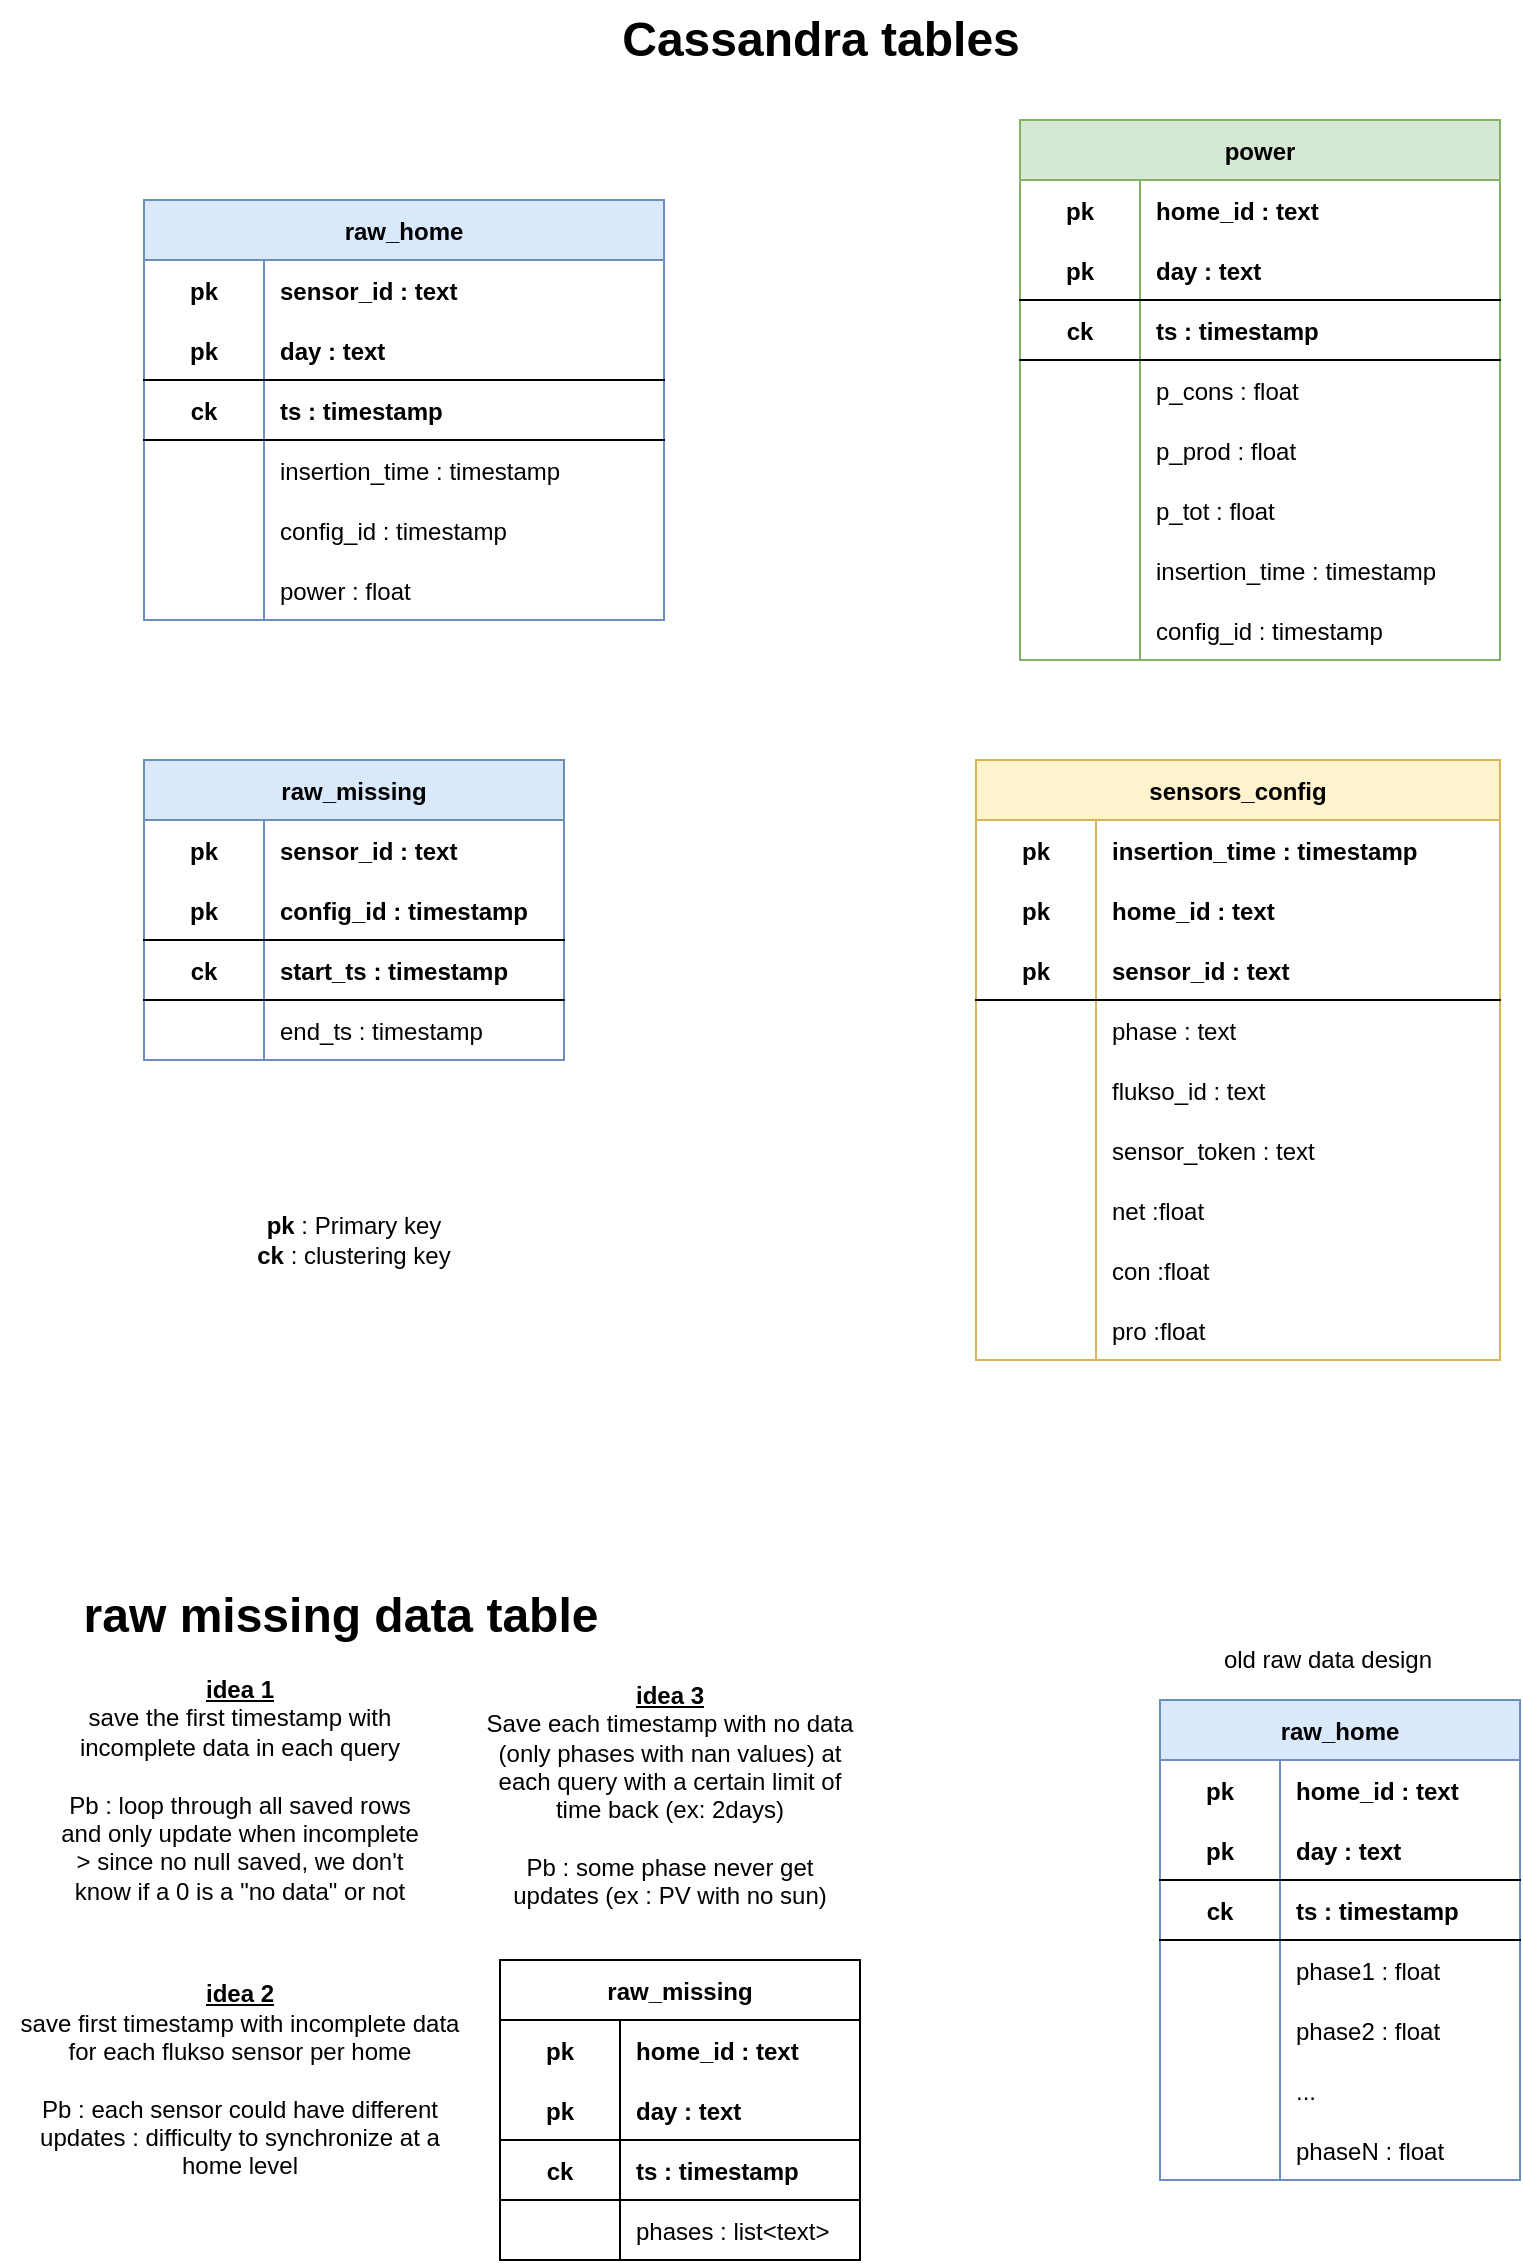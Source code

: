 <mxfile version="17.4.1" type="device" pages="10"><diagram id="RzMPGg3S1lfk-0h_FCbs" name="cassandra tables"><mxGraphModel dx="1422" dy="744" grid="1" gridSize="10" guides="1" tooltips="1" connect="1" arrows="1" fold="1" page="1" pageScale="1" pageWidth="827" pageHeight="1169" math="0" shadow="0"><root><mxCell id="0"/><mxCell id="1" parent="0"/><mxCell id="JZiYAfXFjz3X85Kj6ty7-5" value="raw_home" style="shape=table;startSize=30;container=1;collapsible=1;childLayout=tableLayout;fixedRows=1;rowLines=0;fontStyle=1;align=center;resizeLast=1;fillColor=#dae8fc;strokeColor=#6c8ebf;" parent="1" vertex="1"><mxGeometry x="590" y="870" width="180" height="240" as="geometry"/></mxCell><mxCell id="JZiYAfXFjz3X85Kj6ty7-6" value="" style="shape=tableRow;horizontal=0;startSize=0;swimlaneHead=0;swimlaneBody=0;fillColor=none;collapsible=0;dropTarget=0;points=[[0,0.5],[1,0.5]];portConstraint=eastwest;top=0;left=0;right=0;bottom=0;" parent="JZiYAfXFjz3X85Kj6ty7-5" vertex="1"><mxGeometry y="30" width="180" height="30" as="geometry"/></mxCell><mxCell id="JZiYAfXFjz3X85Kj6ty7-7" value="pk" style="shape=partialRectangle;connectable=0;fillColor=none;top=0;left=0;bottom=0;right=0;fontStyle=1;overflow=hidden;" parent="JZiYAfXFjz3X85Kj6ty7-6" vertex="1"><mxGeometry width="60" height="30" as="geometry"><mxRectangle width="60" height="30" as="alternateBounds"/></mxGeometry></mxCell><mxCell id="JZiYAfXFjz3X85Kj6ty7-8" value="home_id : text" style="shape=partialRectangle;connectable=0;fillColor=none;top=0;left=0;bottom=0;right=0;align=left;spacingLeft=6;fontStyle=1;overflow=hidden;" parent="JZiYAfXFjz3X85Kj6ty7-6" vertex="1"><mxGeometry x="60" width="120" height="30" as="geometry"><mxRectangle width="120" height="30" as="alternateBounds"/></mxGeometry></mxCell><mxCell id="JZiYAfXFjz3X85Kj6ty7-9" value="" style="shape=tableRow;horizontal=0;startSize=0;swimlaneHead=0;swimlaneBody=0;fillColor=none;collapsible=0;dropTarget=0;points=[[0,0.5],[1,0.5]];portConstraint=eastwest;top=0;left=0;right=0;bottom=1;" parent="JZiYAfXFjz3X85Kj6ty7-5" vertex="1"><mxGeometry y="60" width="180" height="30" as="geometry"/></mxCell><mxCell id="JZiYAfXFjz3X85Kj6ty7-10" value="pk" style="shape=partialRectangle;connectable=0;fillColor=none;top=0;left=0;bottom=0;right=0;fontStyle=1;overflow=hidden;" parent="JZiYAfXFjz3X85Kj6ty7-9" vertex="1"><mxGeometry width="60" height="30" as="geometry"><mxRectangle width="60" height="30" as="alternateBounds"/></mxGeometry></mxCell><mxCell id="JZiYAfXFjz3X85Kj6ty7-11" value="day : text" style="shape=partialRectangle;connectable=0;fillColor=none;top=0;left=0;bottom=0;right=0;align=left;spacingLeft=6;fontStyle=1;overflow=hidden;" parent="JZiYAfXFjz3X85Kj6ty7-9" vertex="1"><mxGeometry x="60" width="120" height="30" as="geometry"><mxRectangle width="120" height="30" as="alternateBounds"/></mxGeometry></mxCell><mxCell id="JZiYAfXFjz3X85Kj6ty7-18" value="" style="shape=tableRow;horizontal=0;startSize=0;swimlaneHead=0;swimlaneBody=0;fillColor=none;collapsible=0;dropTarget=0;points=[[0,0.5],[1,0.5]];portConstraint=eastwest;top=0;left=0;right=0;bottom=1;" parent="JZiYAfXFjz3X85Kj6ty7-5" vertex="1"><mxGeometry y="90" width="180" height="30" as="geometry"/></mxCell><mxCell id="JZiYAfXFjz3X85Kj6ty7-19" value="ck" style="shape=partialRectangle;connectable=0;fillColor=none;top=0;left=0;bottom=0;right=0;fontStyle=1;overflow=hidden;" parent="JZiYAfXFjz3X85Kj6ty7-18" vertex="1"><mxGeometry width="60" height="30" as="geometry"><mxRectangle width="60" height="30" as="alternateBounds"/></mxGeometry></mxCell><mxCell id="JZiYAfXFjz3X85Kj6ty7-20" value="ts : timestamp" style="shape=partialRectangle;connectable=0;fillColor=none;top=0;left=0;bottom=0;right=0;align=left;spacingLeft=6;fontStyle=1;overflow=hidden;" parent="JZiYAfXFjz3X85Kj6ty7-18" vertex="1"><mxGeometry x="60" width="120" height="30" as="geometry"><mxRectangle width="120" height="30" as="alternateBounds"/></mxGeometry></mxCell><mxCell id="JZiYAfXFjz3X85Kj6ty7-12" value="" style="shape=tableRow;horizontal=0;startSize=0;swimlaneHead=0;swimlaneBody=0;fillColor=none;collapsible=0;dropTarget=0;points=[[0,0.5],[1,0.5]];portConstraint=eastwest;top=0;left=0;right=0;bottom=0;" parent="JZiYAfXFjz3X85Kj6ty7-5" vertex="1"><mxGeometry y="120" width="180" height="30" as="geometry"/></mxCell><mxCell id="JZiYAfXFjz3X85Kj6ty7-13" value="" style="shape=partialRectangle;connectable=0;fillColor=none;top=0;left=0;bottom=0;right=0;editable=1;overflow=hidden;" parent="JZiYAfXFjz3X85Kj6ty7-12" vertex="1"><mxGeometry width="60" height="30" as="geometry"><mxRectangle width="60" height="30" as="alternateBounds"/></mxGeometry></mxCell><mxCell id="JZiYAfXFjz3X85Kj6ty7-14" value="phase1 : float" style="shape=partialRectangle;connectable=0;fillColor=none;top=0;left=0;bottom=0;right=0;align=left;spacingLeft=6;overflow=hidden;" parent="JZiYAfXFjz3X85Kj6ty7-12" vertex="1"><mxGeometry x="60" width="120" height="30" as="geometry"><mxRectangle width="120" height="30" as="alternateBounds"/></mxGeometry></mxCell><mxCell id="JZiYAfXFjz3X85Kj6ty7-15" value="" style="shape=tableRow;horizontal=0;startSize=0;swimlaneHead=0;swimlaneBody=0;fillColor=none;collapsible=0;dropTarget=0;points=[[0,0.5],[1,0.5]];portConstraint=eastwest;top=0;left=0;right=0;bottom=0;" parent="JZiYAfXFjz3X85Kj6ty7-5" vertex="1"><mxGeometry y="150" width="180" height="30" as="geometry"/></mxCell><mxCell id="JZiYAfXFjz3X85Kj6ty7-16" value="" style="shape=partialRectangle;connectable=0;fillColor=none;top=0;left=0;bottom=0;right=0;editable=1;overflow=hidden;" parent="JZiYAfXFjz3X85Kj6ty7-15" vertex="1"><mxGeometry width="60" height="30" as="geometry"><mxRectangle width="60" height="30" as="alternateBounds"/></mxGeometry></mxCell><mxCell id="JZiYAfXFjz3X85Kj6ty7-17" value="phase2 : float" style="shape=partialRectangle;connectable=0;fillColor=none;top=0;left=0;bottom=0;right=0;align=left;spacingLeft=6;overflow=hidden;" parent="JZiYAfXFjz3X85Kj6ty7-15" vertex="1"><mxGeometry x="60" width="120" height="30" as="geometry"><mxRectangle width="120" height="30" as="alternateBounds"/></mxGeometry></mxCell><mxCell id="JZiYAfXFjz3X85Kj6ty7-21" value="" style="shape=tableRow;horizontal=0;startSize=0;swimlaneHead=0;swimlaneBody=0;fillColor=none;collapsible=0;dropTarget=0;points=[[0,0.5],[1,0.5]];portConstraint=eastwest;top=0;left=0;right=0;bottom=0;" parent="JZiYAfXFjz3X85Kj6ty7-5" vertex="1"><mxGeometry y="180" width="180" height="30" as="geometry"/></mxCell><mxCell id="JZiYAfXFjz3X85Kj6ty7-22" value="" style="shape=partialRectangle;connectable=0;fillColor=none;top=0;left=0;bottom=0;right=0;editable=1;overflow=hidden;" parent="JZiYAfXFjz3X85Kj6ty7-21" vertex="1"><mxGeometry width="60" height="30" as="geometry"><mxRectangle width="60" height="30" as="alternateBounds"/></mxGeometry></mxCell><mxCell id="JZiYAfXFjz3X85Kj6ty7-23" value="..." style="shape=partialRectangle;connectable=0;fillColor=none;top=0;left=0;bottom=0;right=0;align=left;spacingLeft=6;overflow=hidden;" parent="JZiYAfXFjz3X85Kj6ty7-21" vertex="1"><mxGeometry x="60" width="120" height="30" as="geometry"><mxRectangle width="120" height="30" as="alternateBounds"/></mxGeometry></mxCell><mxCell id="JZiYAfXFjz3X85Kj6ty7-24" value="" style="shape=tableRow;horizontal=0;startSize=0;swimlaneHead=0;swimlaneBody=0;fillColor=none;collapsible=0;dropTarget=0;points=[[0,0.5],[1,0.5]];portConstraint=eastwest;top=0;left=0;right=0;bottom=0;" parent="JZiYAfXFjz3X85Kj6ty7-5" vertex="1"><mxGeometry y="210" width="180" height="30" as="geometry"/></mxCell><mxCell id="JZiYAfXFjz3X85Kj6ty7-25" value="" style="shape=partialRectangle;connectable=0;fillColor=none;top=0;left=0;bottom=0;right=0;editable=1;overflow=hidden;" parent="JZiYAfXFjz3X85Kj6ty7-24" vertex="1"><mxGeometry width="60" height="30" as="geometry"><mxRectangle width="60" height="30" as="alternateBounds"/></mxGeometry></mxCell><mxCell id="JZiYAfXFjz3X85Kj6ty7-26" value="phaseN : float" style="shape=partialRectangle;connectable=0;fillColor=none;top=0;left=0;bottom=0;right=0;align=left;spacingLeft=6;overflow=hidden;" parent="JZiYAfXFjz3X85Kj6ty7-24" vertex="1"><mxGeometry x="60" width="120" height="30" as="geometry"><mxRectangle width="120" height="30" as="alternateBounds"/></mxGeometry></mxCell><mxCell id="JZiYAfXFjz3X85Kj6ty7-27" value="power" style="shape=table;startSize=30;container=1;collapsible=1;childLayout=tableLayout;fixedRows=1;rowLines=0;fontStyle=1;align=center;resizeLast=1;fillColor=#d5e8d4;strokeColor=#82b366;" parent="1" vertex="1"><mxGeometry x="520" y="80" width="240" height="270" as="geometry"/></mxCell><mxCell id="JZiYAfXFjz3X85Kj6ty7-28" value="" style="shape=tableRow;horizontal=0;startSize=0;swimlaneHead=0;swimlaneBody=0;fillColor=none;collapsible=0;dropTarget=0;points=[[0,0.5],[1,0.5]];portConstraint=eastwest;top=0;left=0;right=0;bottom=0;" parent="JZiYAfXFjz3X85Kj6ty7-27" vertex="1"><mxGeometry y="30" width="240" height="30" as="geometry"/></mxCell><mxCell id="JZiYAfXFjz3X85Kj6ty7-29" value="pk" style="shape=partialRectangle;connectable=0;fillColor=none;top=0;left=0;bottom=0;right=0;fontStyle=1;overflow=hidden;" parent="JZiYAfXFjz3X85Kj6ty7-28" vertex="1"><mxGeometry width="60" height="30" as="geometry"><mxRectangle width="60" height="30" as="alternateBounds"/></mxGeometry></mxCell><mxCell id="JZiYAfXFjz3X85Kj6ty7-30" value="home_id : text" style="shape=partialRectangle;connectable=0;fillColor=none;top=0;left=0;bottom=0;right=0;align=left;spacingLeft=6;fontStyle=1;overflow=hidden;" parent="JZiYAfXFjz3X85Kj6ty7-28" vertex="1"><mxGeometry x="60" width="180" height="30" as="geometry"><mxRectangle width="180" height="30" as="alternateBounds"/></mxGeometry></mxCell><mxCell id="JZiYAfXFjz3X85Kj6ty7-31" value="" style="shape=tableRow;horizontal=0;startSize=0;swimlaneHead=0;swimlaneBody=0;fillColor=none;collapsible=0;dropTarget=0;points=[[0,0.5],[1,0.5]];portConstraint=eastwest;top=0;left=0;right=0;bottom=1;" parent="JZiYAfXFjz3X85Kj6ty7-27" vertex="1"><mxGeometry y="60" width="240" height="30" as="geometry"/></mxCell><mxCell id="JZiYAfXFjz3X85Kj6ty7-32" value="pk" style="shape=partialRectangle;connectable=0;fillColor=none;top=0;left=0;bottom=0;right=0;fontStyle=1;overflow=hidden;" parent="JZiYAfXFjz3X85Kj6ty7-31" vertex="1"><mxGeometry width="60" height="30" as="geometry"><mxRectangle width="60" height="30" as="alternateBounds"/></mxGeometry></mxCell><mxCell id="JZiYAfXFjz3X85Kj6ty7-33" value="day : text" style="shape=partialRectangle;connectable=0;fillColor=none;top=0;left=0;bottom=0;right=0;align=left;spacingLeft=6;fontStyle=1;overflow=hidden;" parent="JZiYAfXFjz3X85Kj6ty7-31" vertex="1"><mxGeometry x="60" width="180" height="30" as="geometry"><mxRectangle width="180" height="30" as="alternateBounds"/></mxGeometry></mxCell><mxCell id="JZiYAfXFjz3X85Kj6ty7-34" value="" style="shape=tableRow;horizontal=0;startSize=0;swimlaneHead=0;swimlaneBody=0;fillColor=none;collapsible=0;dropTarget=0;points=[[0,0.5],[1,0.5]];portConstraint=eastwest;top=0;left=0;right=0;bottom=1;" parent="JZiYAfXFjz3X85Kj6ty7-27" vertex="1"><mxGeometry y="90" width="240" height="30" as="geometry"/></mxCell><mxCell id="JZiYAfXFjz3X85Kj6ty7-35" value="ck" style="shape=partialRectangle;connectable=0;fillColor=none;top=0;left=0;bottom=0;right=0;fontStyle=1;overflow=hidden;" parent="JZiYAfXFjz3X85Kj6ty7-34" vertex="1"><mxGeometry width="60" height="30" as="geometry"><mxRectangle width="60" height="30" as="alternateBounds"/></mxGeometry></mxCell><mxCell id="JZiYAfXFjz3X85Kj6ty7-36" value="ts : timestamp" style="shape=partialRectangle;connectable=0;fillColor=none;top=0;left=0;bottom=0;right=0;align=left;spacingLeft=6;fontStyle=1;overflow=hidden;" parent="JZiYAfXFjz3X85Kj6ty7-34" vertex="1"><mxGeometry x="60" width="180" height="30" as="geometry"><mxRectangle width="180" height="30" as="alternateBounds"/></mxGeometry></mxCell><mxCell id="1MMockyLlbRV_NOJJ3Hm-27" value="" style="shape=tableRow;horizontal=0;startSize=0;swimlaneHead=0;swimlaneBody=0;fillColor=none;collapsible=0;dropTarget=0;points=[[0,0.5],[1,0.5]];portConstraint=eastwest;top=0;left=0;right=0;bottom=0;" parent="JZiYAfXFjz3X85Kj6ty7-27" vertex="1"><mxGeometry y="120" width="240" height="30" as="geometry"/></mxCell><mxCell id="1MMockyLlbRV_NOJJ3Hm-28" value="" style="shape=partialRectangle;connectable=0;fillColor=none;top=0;left=0;bottom=0;right=0;editable=1;overflow=hidden;" parent="1MMockyLlbRV_NOJJ3Hm-27" vertex="1"><mxGeometry width="60" height="30" as="geometry"><mxRectangle width="60" height="30" as="alternateBounds"/></mxGeometry></mxCell><mxCell id="1MMockyLlbRV_NOJJ3Hm-29" value="p_cons : float" style="shape=partialRectangle;connectable=0;fillColor=none;top=0;left=0;bottom=0;right=0;align=left;spacingLeft=6;overflow=hidden;" parent="1MMockyLlbRV_NOJJ3Hm-27" vertex="1"><mxGeometry x="60" width="180" height="30" as="geometry"><mxRectangle width="180" height="30" as="alternateBounds"/></mxGeometry></mxCell><mxCell id="JZiYAfXFjz3X85Kj6ty7-40" value="" style="shape=tableRow;horizontal=0;startSize=0;swimlaneHead=0;swimlaneBody=0;fillColor=none;collapsible=0;dropTarget=0;points=[[0,0.5],[1,0.5]];portConstraint=eastwest;top=0;left=0;right=0;bottom=0;" parent="JZiYAfXFjz3X85Kj6ty7-27" vertex="1"><mxGeometry y="150" width="240" height="30" as="geometry"/></mxCell><mxCell id="JZiYAfXFjz3X85Kj6ty7-41" value="" style="shape=partialRectangle;connectable=0;fillColor=none;top=0;left=0;bottom=0;right=0;editable=1;overflow=hidden;" parent="JZiYAfXFjz3X85Kj6ty7-40" vertex="1"><mxGeometry width="60" height="30" as="geometry"><mxRectangle width="60" height="30" as="alternateBounds"/></mxGeometry></mxCell><mxCell id="JZiYAfXFjz3X85Kj6ty7-42" value="p_prod : float" style="shape=partialRectangle;connectable=0;fillColor=none;top=0;left=0;bottom=0;right=0;align=left;spacingLeft=6;overflow=hidden;" parent="JZiYAfXFjz3X85Kj6ty7-40" vertex="1"><mxGeometry x="60" width="180" height="30" as="geometry"><mxRectangle width="180" height="30" as="alternateBounds"/></mxGeometry></mxCell><mxCell id="JZiYAfXFjz3X85Kj6ty7-46" value="" style="shape=tableRow;horizontal=0;startSize=0;swimlaneHead=0;swimlaneBody=0;fillColor=none;collapsible=0;dropTarget=0;points=[[0,0.5],[1,0.5]];portConstraint=eastwest;top=0;left=0;right=0;bottom=0;" parent="JZiYAfXFjz3X85Kj6ty7-27" vertex="1"><mxGeometry y="180" width="240" height="30" as="geometry"/></mxCell><mxCell id="JZiYAfXFjz3X85Kj6ty7-47" value="" style="shape=partialRectangle;connectable=0;fillColor=none;top=0;left=0;bottom=0;right=0;editable=1;overflow=hidden;" parent="JZiYAfXFjz3X85Kj6ty7-46" vertex="1"><mxGeometry width="60" height="30" as="geometry"><mxRectangle width="60" height="30" as="alternateBounds"/></mxGeometry></mxCell><mxCell id="JZiYAfXFjz3X85Kj6ty7-48" value="p_tot : float" style="shape=partialRectangle;connectable=0;fillColor=none;top=0;left=0;bottom=0;right=0;align=left;spacingLeft=6;overflow=hidden;" parent="JZiYAfXFjz3X85Kj6ty7-46" vertex="1"><mxGeometry x="60" width="180" height="30" as="geometry"><mxRectangle width="180" height="30" as="alternateBounds"/></mxGeometry></mxCell><mxCell id="JZiYAfXFjz3X85Kj6ty7-37" value="" style="shape=tableRow;horizontal=0;startSize=0;swimlaneHead=0;swimlaneBody=0;fillColor=none;collapsible=0;dropTarget=0;points=[[0,0.5],[1,0.5]];portConstraint=eastwest;top=0;left=0;right=0;bottom=0;" parent="JZiYAfXFjz3X85Kj6ty7-27" vertex="1"><mxGeometry y="210" width="240" height="30" as="geometry"/></mxCell><mxCell id="JZiYAfXFjz3X85Kj6ty7-38" value="" style="shape=partialRectangle;connectable=0;fillColor=none;top=0;left=0;bottom=0;right=0;editable=1;overflow=hidden;" parent="JZiYAfXFjz3X85Kj6ty7-37" vertex="1"><mxGeometry width="60" height="30" as="geometry"><mxRectangle width="60" height="30" as="alternateBounds"/></mxGeometry></mxCell><mxCell id="JZiYAfXFjz3X85Kj6ty7-39" value="insertion_time : timestamp" style="shape=partialRectangle;connectable=0;fillColor=none;top=0;left=0;bottom=0;right=0;align=left;spacingLeft=6;overflow=hidden;" parent="JZiYAfXFjz3X85Kj6ty7-37" vertex="1"><mxGeometry x="60" width="180" height="30" as="geometry"><mxRectangle width="180" height="30" as="alternateBounds"/></mxGeometry></mxCell><mxCell id="vbl3I0Gm6b6GsAuptibD-4" value="" style="shape=tableRow;horizontal=0;startSize=0;swimlaneHead=0;swimlaneBody=0;fillColor=none;collapsible=0;dropTarget=0;points=[[0,0.5],[1,0.5]];portConstraint=eastwest;top=0;left=0;right=0;bottom=0;" parent="JZiYAfXFjz3X85Kj6ty7-27" vertex="1"><mxGeometry y="240" width="240" height="30" as="geometry"/></mxCell><mxCell id="vbl3I0Gm6b6GsAuptibD-5" value="" style="shape=partialRectangle;connectable=0;fillColor=none;top=0;left=0;bottom=0;right=0;editable=1;overflow=hidden;" parent="vbl3I0Gm6b6GsAuptibD-4" vertex="1"><mxGeometry width="60" height="30" as="geometry"><mxRectangle width="60" height="30" as="alternateBounds"/></mxGeometry></mxCell><mxCell id="vbl3I0Gm6b6GsAuptibD-6" value="config_id : timestamp" style="shape=partialRectangle;connectable=0;fillColor=none;top=0;left=0;bottom=0;right=0;align=left;spacingLeft=6;overflow=hidden;" parent="vbl3I0Gm6b6GsAuptibD-4" vertex="1"><mxGeometry x="60" width="180" height="30" as="geometry"><mxRectangle width="180" height="30" as="alternateBounds"/></mxGeometry></mxCell><mxCell id="5ImQeGOIf60A1yFll6zx-1" value="Cassandra tables" style="text;strokeColor=none;fillColor=none;html=1;fontSize=24;fontStyle=1;verticalAlign=middle;align=center;" parent="1" vertex="1"><mxGeometry x="370" y="20" width="100" height="40" as="geometry"/></mxCell><mxCell id="DPlQC-xXkgIFfSk5h07c-1" value="raw_missing" style="shape=table;startSize=30;container=1;collapsible=1;childLayout=tableLayout;fixedRows=1;rowLines=0;fontStyle=1;align=center;resizeLast=1;" parent="1" vertex="1"><mxGeometry x="260" y="1000" width="180" height="150" as="geometry"/></mxCell><mxCell id="DPlQC-xXkgIFfSk5h07c-2" value="" style="shape=tableRow;horizontal=0;startSize=0;swimlaneHead=0;swimlaneBody=0;fillColor=none;collapsible=0;dropTarget=0;points=[[0,0.5],[1,0.5]];portConstraint=eastwest;top=0;left=0;right=0;bottom=0;" parent="DPlQC-xXkgIFfSk5h07c-1" vertex="1"><mxGeometry y="30" width="180" height="30" as="geometry"/></mxCell><mxCell id="DPlQC-xXkgIFfSk5h07c-3" value="pk" style="shape=partialRectangle;connectable=0;fillColor=none;top=0;left=0;bottom=0;right=0;fontStyle=1;overflow=hidden;" parent="DPlQC-xXkgIFfSk5h07c-2" vertex="1"><mxGeometry width="60" height="30" as="geometry"><mxRectangle width="60" height="30" as="alternateBounds"/></mxGeometry></mxCell><mxCell id="DPlQC-xXkgIFfSk5h07c-4" value="home_id : text" style="shape=partialRectangle;connectable=0;fillColor=none;top=0;left=0;bottom=0;right=0;align=left;spacingLeft=6;fontStyle=1;overflow=hidden;" parent="DPlQC-xXkgIFfSk5h07c-2" vertex="1"><mxGeometry x="60" width="120" height="30" as="geometry"><mxRectangle width="120" height="30" as="alternateBounds"/></mxGeometry></mxCell><mxCell id="DPlQC-xXkgIFfSk5h07c-5" value="" style="shape=tableRow;horizontal=0;startSize=0;swimlaneHead=0;swimlaneBody=0;fillColor=none;collapsible=0;dropTarget=0;points=[[0,0.5],[1,0.5]];portConstraint=eastwest;top=0;left=0;right=0;bottom=1;" parent="DPlQC-xXkgIFfSk5h07c-1" vertex="1"><mxGeometry y="60" width="180" height="30" as="geometry"/></mxCell><mxCell id="DPlQC-xXkgIFfSk5h07c-6" value="pk" style="shape=partialRectangle;connectable=0;fillColor=none;top=0;left=0;bottom=0;right=0;fontStyle=1;overflow=hidden;" parent="DPlQC-xXkgIFfSk5h07c-5" vertex="1"><mxGeometry width="60" height="30" as="geometry"><mxRectangle width="60" height="30" as="alternateBounds"/></mxGeometry></mxCell><mxCell id="DPlQC-xXkgIFfSk5h07c-7" value="day : text" style="shape=partialRectangle;connectable=0;fillColor=none;top=0;left=0;bottom=0;right=0;align=left;spacingLeft=6;fontStyle=1;overflow=hidden;" parent="DPlQC-xXkgIFfSk5h07c-5" vertex="1"><mxGeometry x="60" width="120" height="30" as="geometry"><mxRectangle width="120" height="30" as="alternateBounds"/></mxGeometry></mxCell><mxCell id="DPlQC-xXkgIFfSk5h07c-8" value="" style="shape=tableRow;horizontal=0;startSize=0;swimlaneHead=0;swimlaneBody=0;fillColor=none;collapsible=0;dropTarget=0;points=[[0,0.5],[1,0.5]];portConstraint=eastwest;top=0;left=0;right=0;bottom=1;" parent="DPlQC-xXkgIFfSk5h07c-1" vertex="1"><mxGeometry y="90" width="180" height="30" as="geometry"/></mxCell><mxCell id="DPlQC-xXkgIFfSk5h07c-9" value="ck" style="shape=partialRectangle;connectable=0;fillColor=none;top=0;left=0;bottom=0;right=0;fontStyle=1;overflow=hidden;" parent="DPlQC-xXkgIFfSk5h07c-8" vertex="1"><mxGeometry width="60" height="30" as="geometry"><mxRectangle width="60" height="30" as="alternateBounds"/></mxGeometry></mxCell><mxCell id="DPlQC-xXkgIFfSk5h07c-10" value="ts : timestamp" style="shape=partialRectangle;connectable=0;fillColor=none;top=0;left=0;bottom=0;right=0;align=left;spacingLeft=6;fontStyle=1;overflow=hidden;" parent="DPlQC-xXkgIFfSk5h07c-8" vertex="1"><mxGeometry x="60" width="120" height="30" as="geometry"><mxRectangle width="120" height="30" as="alternateBounds"/></mxGeometry></mxCell><mxCell id="DPlQC-xXkgIFfSk5h07c-11" value="" style="shape=tableRow;horizontal=0;startSize=0;swimlaneHead=0;swimlaneBody=0;fillColor=none;collapsible=0;dropTarget=0;points=[[0,0.5],[1,0.5]];portConstraint=eastwest;top=0;left=0;right=0;bottom=0;" parent="DPlQC-xXkgIFfSk5h07c-1" vertex="1"><mxGeometry y="120" width="180" height="30" as="geometry"/></mxCell><mxCell id="DPlQC-xXkgIFfSk5h07c-12" value="" style="shape=partialRectangle;connectable=0;fillColor=none;top=0;left=0;bottom=0;right=0;editable=1;overflow=hidden;" parent="DPlQC-xXkgIFfSk5h07c-11" vertex="1"><mxGeometry width="60" height="30" as="geometry"><mxRectangle width="60" height="30" as="alternateBounds"/></mxGeometry></mxCell><mxCell id="DPlQC-xXkgIFfSk5h07c-13" value="phases : list&lt;text&gt;" style="shape=partialRectangle;connectable=0;fillColor=none;top=0;left=0;bottom=0;right=0;align=left;spacingLeft=6;overflow=hidden;" parent="DPlQC-xXkgIFfSk5h07c-11" vertex="1"><mxGeometry x="60" width="120" height="30" as="geometry"><mxRectangle width="120" height="30" as="alternateBounds"/></mxGeometry></mxCell><mxCell id="DPlQC-xXkgIFfSk5h07c-23" value="raw missing data table" style="text;strokeColor=none;fillColor=none;html=1;fontSize=24;fontStyle=1;verticalAlign=middle;align=center;" parent="1" vertex="1"><mxGeometry x="10" y="810" width="340" height="35" as="geometry"/></mxCell><mxCell id="DPlQC-xXkgIFfSk5h07c-25" value="&lt;u&gt;&lt;b&gt;idea 3&lt;/b&gt;&lt;/u&gt;&lt;br&gt;&lt;div&gt;Save each timestamp with no data (only phases with nan values) at each query with a certain limit of time back (ex: 2days)&lt;br&gt;&lt;/div&gt;&lt;div&gt;&lt;br&gt;&lt;/div&gt;&lt;div&gt;Pb : some phase never get updates (ex : PV with no sun)&lt;br&gt;&lt;/div&gt;&amp;nbsp;" style="text;html=1;strokeColor=none;fillColor=none;align=center;verticalAlign=middle;whiteSpace=wrap;rounded=0;" parent="1" vertex="1"><mxGeometry x="250" y="870" width="190" height="110" as="geometry"/></mxCell><mxCell id="l8jZsDi9RheKis83_qNE-1" value="&lt;div&gt;&lt;u&gt;&lt;b&gt;idea 1&lt;/b&gt; &lt;/u&gt;&lt;br&gt;&lt;/div&gt;&lt;div&gt;save the first timestamp with incomplete data in each query&lt;/div&gt;&lt;div&gt;&lt;br&gt;&lt;/div&gt;&lt;div&gt;Pb : loop through all saved rows and only update when incomplete &amp;gt; since no null saved, we don't know if a 0 is a &quot;no data&quot; or not&lt;br&gt;&lt;/div&gt;" style="text;html=1;strokeColor=none;fillColor=none;align=center;verticalAlign=middle;whiteSpace=wrap;rounded=0;" parent="1" vertex="1"><mxGeometry x="35" y="820" width="190" height="190" as="geometry"/></mxCell><mxCell id="l8jZsDi9RheKis83_qNE-2" value="&lt;div&gt;&lt;u&gt;&lt;b&gt;idea 2&lt;/b&gt;&lt;/u&gt;&lt;br&gt;&lt;/div&gt;&lt;div&gt;save first timestamp with incomplete data for each flukso sensor per home&lt;/div&gt;&lt;div&gt;&lt;br&gt;&lt;/div&gt;&lt;div&gt;Pb : each sensor could have different updates : difficulty to synchronize at a home level&lt;br&gt;&lt;/div&gt;" style="text;html=1;strokeColor=none;fillColor=none;align=center;verticalAlign=middle;whiteSpace=wrap;rounded=0;" parent="1" vertex="1"><mxGeometry x="15" y="970" width="230" height="180" as="geometry"/></mxCell><mxCell id="QlTTgCLg-RSCcqfMqK1R-1" value="sensors_config" style="shape=table;startSize=30;container=1;collapsible=1;childLayout=tableLayout;fixedRows=1;rowLines=0;fontStyle=1;align=center;resizeLast=1;fillColor=#fff2cc;strokeColor=#d6b656;" parent="1" vertex="1"><mxGeometry x="498" y="400" width="262" height="300" as="geometry"/></mxCell><mxCell id="QlTTgCLg-RSCcqfMqK1R-2" value="" style="shape=tableRow;horizontal=0;startSize=0;swimlaneHead=0;swimlaneBody=0;fillColor=none;collapsible=0;dropTarget=0;points=[[0,0.5],[1,0.5]];portConstraint=eastwest;top=0;left=0;right=0;bottom=0;" parent="QlTTgCLg-RSCcqfMqK1R-1" vertex="1"><mxGeometry y="30" width="262" height="30" as="geometry"/></mxCell><mxCell id="QlTTgCLg-RSCcqfMqK1R-3" value="pk" style="shape=partialRectangle;connectable=0;fillColor=none;top=0;left=0;bottom=0;right=0;fontStyle=1;overflow=hidden;" parent="QlTTgCLg-RSCcqfMqK1R-2" vertex="1"><mxGeometry width="60" height="30" as="geometry"><mxRectangle width="60" height="30" as="alternateBounds"/></mxGeometry></mxCell><mxCell id="QlTTgCLg-RSCcqfMqK1R-4" value="insertion_time : timestamp" style="shape=partialRectangle;connectable=0;fillColor=none;top=0;left=0;bottom=0;right=0;align=left;spacingLeft=6;fontStyle=1;overflow=hidden;" parent="QlTTgCLg-RSCcqfMqK1R-2" vertex="1"><mxGeometry x="60" width="202" height="30" as="geometry"><mxRectangle width="202" height="30" as="alternateBounds"/></mxGeometry></mxCell><mxCell id="WXS6pJAPWkyX68Xb93Ev-1" value="" style="shape=tableRow;horizontal=0;startSize=0;swimlaneHead=0;swimlaneBody=0;fillColor=none;collapsible=0;dropTarget=0;points=[[0,0.5],[1,0.5]];portConstraint=eastwest;top=0;left=0;right=0;bottom=0;" parent="QlTTgCLg-RSCcqfMqK1R-1" vertex="1"><mxGeometry y="60" width="262" height="30" as="geometry"/></mxCell><mxCell id="WXS6pJAPWkyX68Xb93Ev-2" value="pk" style="shape=partialRectangle;connectable=0;fillColor=none;top=0;left=0;bottom=0;right=0;fontStyle=1;overflow=hidden;" parent="WXS6pJAPWkyX68Xb93Ev-1" vertex="1"><mxGeometry width="60" height="30" as="geometry"><mxRectangle width="60" height="30" as="alternateBounds"/></mxGeometry></mxCell><mxCell id="WXS6pJAPWkyX68Xb93Ev-3" value="home_id : text" style="shape=partialRectangle;connectable=0;fillColor=none;top=0;left=0;bottom=0;right=0;align=left;spacingLeft=6;fontStyle=1;overflow=hidden;" parent="WXS6pJAPWkyX68Xb93Ev-1" vertex="1"><mxGeometry x="60" width="202" height="30" as="geometry"><mxRectangle width="202" height="30" as="alternateBounds"/></mxGeometry></mxCell><mxCell id="QlTTgCLg-RSCcqfMqK1R-5" value="" style="shape=tableRow;horizontal=0;startSize=0;swimlaneHead=0;swimlaneBody=0;fillColor=none;collapsible=0;dropTarget=0;points=[[0,0.5],[1,0.5]];portConstraint=eastwest;top=0;left=0;right=0;bottom=1;" parent="QlTTgCLg-RSCcqfMqK1R-1" vertex="1"><mxGeometry y="90" width="262" height="30" as="geometry"/></mxCell><mxCell id="QlTTgCLg-RSCcqfMqK1R-6" value="pk" style="shape=partialRectangle;connectable=0;fillColor=none;top=0;left=0;bottom=0;right=0;fontStyle=1;overflow=hidden;" parent="QlTTgCLg-RSCcqfMqK1R-5" vertex="1"><mxGeometry width="60" height="30" as="geometry"><mxRectangle width="60" height="30" as="alternateBounds"/></mxGeometry></mxCell><mxCell id="QlTTgCLg-RSCcqfMqK1R-7" value="sensor_id : text" style="shape=partialRectangle;connectable=0;fillColor=none;top=0;left=0;bottom=0;right=0;align=left;spacingLeft=6;fontStyle=1;overflow=hidden;" parent="QlTTgCLg-RSCcqfMqK1R-5" vertex="1"><mxGeometry x="60" width="202" height="30" as="geometry"><mxRectangle width="202" height="30" as="alternateBounds"/></mxGeometry></mxCell><mxCell id="QlTTgCLg-RSCcqfMqK1R-11" value="" style="shape=tableRow;horizontal=0;startSize=0;swimlaneHead=0;swimlaneBody=0;fillColor=none;collapsible=0;dropTarget=0;points=[[0,0.5],[1,0.5]];portConstraint=eastwest;top=0;left=0;right=0;bottom=0;" parent="QlTTgCLg-RSCcqfMqK1R-1" vertex="1"><mxGeometry y="120" width="262" height="30" as="geometry"/></mxCell><mxCell id="QlTTgCLg-RSCcqfMqK1R-12" value="" style="shape=partialRectangle;connectable=0;fillColor=none;top=0;left=0;bottom=0;right=0;editable=1;overflow=hidden;" parent="QlTTgCLg-RSCcqfMqK1R-11" vertex="1"><mxGeometry width="60" height="30" as="geometry"><mxRectangle width="60" height="30" as="alternateBounds"/></mxGeometry></mxCell><mxCell id="QlTTgCLg-RSCcqfMqK1R-13" value="phase : text" style="shape=partialRectangle;connectable=0;fillColor=none;top=0;left=0;bottom=0;right=0;align=left;spacingLeft=6;overflow=hidden;" parent="QlTTgCLg-RSCcqfMqK1R-11" vertex="1"><mxGeometry x="60" width="202" height="30" as="geometry"><mxRectangle width="202" height="30" as="alternateBounds"/></mxGeometry></mxCell><mxCell id="QlTTgCLg-RSCcqfMqK1R-14" value="" style="shape=tableRow;horizontal=0;startSize=0;swimlaneHead=0;swimlaneBody=0;fillColor=none;collapsible=0;dropTarget=0;points=[[0,0.5],[1,0.5]];portConstraint=eastwest;top=0;left=0;right=0;bottom=0;" parent="QlTTgCLg-RSCcqfMqK1R-1" vertex="1"><mxGeometry y="150" width="262" height="30" as="geometry"/></mxCell><mxCell id="QlTTgCLg-RSCcqfMqK1R-15" value="" style="shape=partialRectangle;connectable=0;fillColor=none;top=0;left=0;bottom=0;right=0;editable=1;overflow=hidden;" parent="QlTTgCLg-RSCcqfMqK1R-14" vertex="1"><mxGeometry width="60" height="30" as="geometry"><mxRectangle width="60" height="30" as="alternateBounds"/></mxGeometry></mxCell><mxCell id="QlTTgCLg-RSCcqfMqK1R-16" value="flukso_id : text" style="shape=partialRectangle;connectable=0;fillColor=none;top=0;left=0;bottom=0;right=0;align=left;spacingLeft=6;overflow=hidden;" parent="QlTTgCLg-RSCcqfMqK1R-14" vertex="1"><mxGeometry x="60" width="202" height="30" as="geometry"><mxRectangle width="202" height="30" as="alternateBounds"/></mxGeometry></mxCell><mxCell id="QlTTgCLg-RSCcqfMqK1R-17" value="" style="shape=tableRow;horizontal=0;startSize=0;swimlaneHead=0;swimlaneBody=0;fillColor=none;collapsible=0;dropTarget=0;points=[[0,0.5],[1,0.5]];portConstraint=eastwest;top=0;left=0;right=0;bottom=0;" parent="QlTTgCLg-RSCcqfMqK1R-1" vertex="1"><mxGeometry y="180" width="262" height="30" as="geometry"/></mxCell><mxCell id="QlTTgCLg-RSCcqfMqK1R-18" value="" style="shape=partialRectangle;connectable=0;fillColor=none;top=0;left=0;bottom=0;right=0;editable=1;overflow=hidden;" parent="QlTTgCLg-RSCcqfMqK1R-17" vertex="1"><mxGeometry width="60" height="30" as="geometry"><mxRectangle width="60" height="30" as="alternateBounds"/></mxGeometry></mxCell><mxCell id="QlTTgCLg-RSCcqfMqK1R-19" value="sensor_token : text" style="shape=partialRectangle;connectable=0;fillColor=none;top=0;left=0;bottom=0;right=0;align=left;spacingLeft=6;overflow=hidden;" parent="QlTTgCLg-RSCcqfMqK1R-17" vertex="1"><mxGeometry x="60" width="202" height="30" as="geometry"><mxRectangle width="202" height="30" as="alternateBounds"/></mxGeometry></mxCell><mxCell id="QlTTgCLg-RSCcqfMqK1R-20" value="" style="shape=tableRow;horizontal=0;startSize=0;swimlaneHead=0;swimlaneBody=0;fillColor=none;collapsible=0;dropTarget=0;points=[[0,0.5],[1,0.5]];portConstraint=eastwest;top=0;left=0;right=0;bottom=0;" parent="QlTTgCLg-RSCcqfMqK1R-1" vertex="1"><mxGeometry y="210" width="262" height="30" as="geometry"/></mxCell><mxCell id="QlTTgCLg-RSCcqfMqK1R-21" value="" style="shape=partialRectangle;connectable=0;fillColor=none;top=0;left=0;bottom=0;right=0;editable=1;overflow=hidden;" parent="QlTTgCLg-RSCcqfMqK1R-20" vertex="1"><mxGeometry width="60" height="30" as="geometry"><mxRectangle width="60" height="30" as="alternateBounds"/></mxGeometry></mxCell><mxCell id="QlTTgCLg-RSCcqfMqK1R-22" value="net :float" style="shape=partialRectangle;connectable=0;fillColor=none;top=0;left=0;bottom=0;right=0;align=left;spacingLeft=6;overflow=hidden;" parent="QlTTgCLg-RSCcqfMqK1R-20" vertex="1"><mxGeometry x="60" width="202" height="30" as="geometry"><mxRectangle width="202" height="30" as="alternateBounds"/></mxGeometry></mxCell><mxCell id="QlTTgCLg-RSCcqfMqK1R-23" value="" style="shape=tableRow;horizontal=0;startSize=0;swimlaneHead=0;swimlaneBody=0;fillColor=none;collapsible=0;dropTarget=0;points=[[0,0.5],[1,0.5]];portConstraint=eastwest;top=0;left=0;right=0;bottom=0;" parent="QlTTgCLg-RSCcqfMqK1R-1" vertex="1"><mxGeometry y="240" width="262" height="30" as="geometry"/></mxCell><mxCell id="QlTTgCLg-RSCcqfMqK1R-24" value="" style="shape=partialRectangle;connectable=0;fillColor=none;top=0;left=0;bottom=0;right=0;editable=1;overflow=hidden;" parent="QlTTgCLg-RSCcqfMqK1R-23" vertex="1"><mxGeometry width="60" height="30" as="geometry"><mxRectangle width="60" height="30" as="alternateBounds"/></mxGeometry></mxCell><mxCell id="QlTTgCLg-RSCcqfMqK1R-25" value="con :float" style="shape=partialRectangle;connectable=0;fillColor=none;top=0;left=0;bottom=0;right=0;align=left;spacingLeft=6;overflow=hidden;" parent="QlTTgCLg-RSCcqfMqK1R-23" vertex="1"><mxGeometry x="60" width="202" height="30" as="geometry"><mxRectangle width="202" height="30" as="alternateBounds"/></mxGeometry></mxCell><mxCell id="QlTTgCLg-RSCcqfMqK1R-26" value="" style="shape=tableRow;horizontal=0;startSize=0;swimlaneHead=0;swimlaneBody=0;fillColor=none;collapsible=0;dropTarget=0;points=[[0,0.5],[1,0.5]];portConstraint=eastwest;top=0;left=0;right=0;bottom=0;" parent="QlTTgCLg-RSCcqfMqK1R-1" vertex="1"><mxGeometry y="270" width="262" height="30" as="geometry"/></mxCell><mxCell id="QlTTgCLg-RSCcqfMqK1R-27" value="" style="shape=partialRectangle;connectable=0;fillColor=none;top=0;left=0;bottom=0;right=0;editable=1;overflow=hidden;" parent="QlTTgCLg-RSCcqfMqK1R-26" vertex="1"><mxGeometry width="60" height="30" as="geometry"><mxRectangle width="60" height="30" as="alternateBounds"/></mxGeometry></mxCell><mxCell id="QlTTgCLg-RSCcqfMqK1R-28" value="pro :float" style="shape=partialRectangle;connectable=0;fillColor=none;top=0;left=0;bottom=0;right=0;align=left;spacingLeft=6;overflow=hidden;" parent="QlTTgCLg-RSCcqfMqK1R-26" vertex="1"><mxGeometry x="60" width="202" height="30" as="geometry"><mxRectangle width="202" height="30" as="alternateBounds"/></mxGeometry></mxCell><mxCell id="xpEpMxNF2T5pAxAB0ZVM-2" value="&lt;div&gt;&lt;b&gt;pk&lt;/b&gt; : Primary key&lt;/div&gt;&lt;div&gt;&lt;b&gt;ck &lt;/b&gt;: clustering key&lt;br&gt;&lt;/div&gt;" style="text;html=1;strokeColor=none;fillColor=none;align=center;verticalAlign=middle;whiteSpace=wrap;rounded=0;" parent="1" vertex="1"><mxGeometry x="124" y="610" width="126" height="60" as="geometry"/></mxCell><mxCell id="1MMockyLlbRV_NOJJ3Hm-4" value="raw_home" style="shape=table;startSize=30;container=1;collapsible=1;childLayout=tableLayout;fixedRows=1;rowLines=0;fontStyle=1;align=center;resizeLast=1;fillColor=#dae8fc;strokeColor=#6c8ebf;" parent="1" vertex="1"><mxGeometry x="82" y="120" width="260" height="210" as="geometry"/></mxCell><mxCell id="1MMockyLlbRV_NOJJ3Hm-5" value="" style="shape=tableRow;horizontal=0;startSize=0;swimlaneHead=0;swimlaneBody=0;fillColor=none;collapsible=0;dropTarget=0;points=[[0,0.5],[1,0.5]];portConstraint=eastwest;top=0;left=0;right=0;bottom=0;" parent="1MMockyLlbRV_NOJJ3Hm-4" vertex="1"><mxGeometry y="30" width="260" height="30" as="geometry"/></mxCell><mxCell id="1MMockyLlbRV_NOJJ3Hm-6" value="pk" style="shape=partialRectangle;connectable=0;fillColor=none;top=0;left=0;bottom=0;right=0;fontStyle=1;overflow=hidden;" parent="1MMockyLlbRV_NOJJ3Hm-5" vertex="1"><mxGeometry width="60" height="30" as="geometry"><mxRectangle width="60" height="30" as="alternateBounds"/></mxGeometry></mxCell><mxCell id="1MMockyLlbRV_NOJJ3Hm-7" value="sensor_id : text" style="shape=partialRectangle;connectable=0;fillColor=none;top=0;left=0;bottom=0;right=0;align=left;spacingLeft=6;fontStyle=1;overflow=hidden;" parent="1MMockyLlbRV_NOJJ3Hm-5" vertex="1"><mxGeometry x="60" width="200" height="30" as="geometry"><mxRectangle width="200" height="30" as="alternateBounds"/></mxGeometry></mxCell><mxCell id="1MMockyLlbRV_NOJJ3Hm-8" value="" style="shape=tableRow;horizontal=0;startSize=0;swimlaneHead=0;swimlaneBody=0;fillColor=none;collapsible=0;dropTarget=0;points=[[0,0.5],[1,0.5]];portConstraint=eastwest;top=0;left=0;right=0;bottom=1;" parent="1MMockyLlbRV_NOJJ3Hm-4" vertex="1"><mxGeometry y="60" width="260" height="30" as="geometry"/></mxCell><mxCell id="1MMockyLlbRV_NOJJ3Hm-9" value="pk" style="shape=partialRectangle;connectable=0;fillColor=none;top=0;left=0;bottom=0;right=0;fontStyle=1;overflow=hidden;" parent="1MMockyLlbRV_NOJJ3Hm-8" vertex="1"><mxGeometry width="60" height="30" as="geometry"><mxRectangle width="60" height="30" as="alternateBounds"/></mxGeometry></mxCell><mxCell id="1MMockyLlbRV_NOJJ3Hm-10" value="day : text" style="shape=partialRectangle;connectable=0;fillColor=none;top=0;left=0;bottom=0;right=0;align=left;spacingLeft=6;fontStyle=1;overflow=hidden;" parent="1MMockyLlbRV_NOJJ3Hm-8" vertex="1"><mxGeometry x="60" width="200" height="30" as="geometry"><mxRectangle width="200" height="30" as="alternateBounds"/></mxGeometry></mxCell><mxCell id="1MMockyLlbRV_NOJJ3Hm-11" value="" style="shape=tableRow;horizontal=0;startSize=0;swimlaneHead=0;swimlaneBody=0;fillColor=none;collapsible=0;dropTarget=0;points=[[0,0.5],[1,0.5]];portConstraint=eastwest;top=0;left=0;right=0;bottom=1;" parent="1MMockyLlbRV_NOJJ3Hm-4" vertex="1"><mxGeometry y="90" width="260" height="30" as="geometry"/></mxCell><mxCell id="1MMockyLlbRV_NOJJ3Hm-12" value="ck" style="shape=partialRectangle;connectable=0;fillColor=none;top=0;left=0;bottom=0;right=0;fontStyle=1;overflow=hidden;" parent="1MMockyLlbRV_NOJJ3Hm-11" vertex="1"><mxGeometry width="60" height="30" as="geometry"><mxRectangle width="60" height="30" as="alternateBounds"/></mxGeometry></mxCell><mxCell id="1MMockyLlbRV_NOJJ3Hm-13" value="ts : timestamp" style="shape=partialRectangle;connectable=0;fillColor=none;top=0;left=0;bottom=0;right=0;align=left;spacingLeft=6;fontStyle=1;overflow=hidden;" parent="1MMockyLlbRV_NOJJ3Hm-11" vertex="1"><mxGeometry x="60" width="200" height="30" as="geometry"><mxRectangle width="200" height="30" as="alternateBounds"/></mxGeometry></mxCell><mxCell id="1MMockyLlbRV_NOJJ3Hm-14" value="" style="shape=tableRow;horizontal=0;startSize=0;swimlaneHead=0;swimlaneBody=0;fillColor=none;collapsible=0;dropTarget=0;points=[[0,0.5],[1,0.5]];portConstraint=eastwest;top=0;left=0;right=0;bottom=0;" parent="1MMockyLlbRV_NOJJ3Hm-4" vertex="1"><mxGeometry y="120" width="260" height="30" as="geometry"/></mxCell><mxCell id="1MMockyLlbRV_NOJJ3Hm-15" value="" style="shape=partialRectangle;connectable=0;fillColor=none;top=0;left=0;bottom=0;right=0;editable=1;overflow=hidden;" parent="1MMockyLlbRV_NOJJ3Hm-14" vertex="1"><mxGeometry width="60" height="30" as="geometry"><mxRectangle width="60" height="30" as="alternateBounds"/></mxGeometry></mxCell><mxCell id="1MMockyLlbRV_NOJJ3Hm-16" value="insertion_time : timestamp" style="shape=partialRectangle;connectable=0;fillColor=none;top=0;left=0;bottom=0;right=0;align=left;spacingLeft=6;overflow=hidden;" parent="1MMockyLlbRV_NOJJ3Hm-14" vertex="1"><mxGeometry x="60" width="200" height="30" as="geometry"><mxRectangle width="200" height="30" as="alternateBounds"/></mxGeometry></mxCell><mxCell id="vbl3I0Gm6b6GsAuptibD-1" value="" style="shape=tableRow;horizontal=0;startSize=0;swimlaneHead=0;swimlaneBody=0;fillColor=none;collapsible=0;dropTarget=0;points=[[0,0.5],[1,0.5]];portConstraint=eastwest;top=0;left=0;right=0;bottom=0;" parent="1MMockyLlbRV_NOJJ3Hm-4" vertex="1"><mxGeometry y="150" width="260" height="30" as="geometry"/></mxCell><mxCell id="vbl3I0Gm6b6GsAuptibD-2" value="" style="shape=partialRectangle;connectable=0;fillColor=none;top=0;left=0;bottom=0;right=0;editable=1;overflow=hidden;" parent="vbl3I0Gm6b6GsAuptibD-1" vertex="1"><mxGeometry width="60" height="30" as="geometry"><mxRectangle width="60" height="30" as="alternateBounds"/></mxGeometry></mxCell><mxCell id="vbl3I0Gm6b6GsAuptibD-3" value="config_id : timestamp" style="shape=partialRectangle;connectable=0;fillColor=none;top=0;left=0;bottom=0;right=0;align=left;spacingLeft=6;overflow=hidden;" parent="vbl3I0Gm6b6GsAuptibD-1" vertex="1"><mxGeometry x="60" width="200" height="30" as="geometry"><mxRectangle width="200" height="30" as="alternateBounds"/></mxGeometry></mxCell><mxCell id="1MMockyLlbRV_NOJJ3Hm-17" value="" style="shape=tableRow;horizontal=0;startSize=0;swimlaneHead=0;swimlaneBody=0;fillColor=none;collapsible=0;dropTarget=0;points=[[0,0.5],[1,0.5]];portConstraint=eastwest;top=0;left=0;right=0;bottom=0;" parent="1MMockyLlbRV_NOJJ3Hm-4" vertex="1"><mxGeometry y="180" width="260" height="30" as="geometry"/></mxCell><mxCell id="1MMockyLlbRV_NOJJ3Hm-18" value="" style="shape=partialRectangle;connectable=0;fillColor=none;top=0;left=0;bottom=0;right=0;editable=1;overflow=hidden;" parent="1MMockyLlbRV_NOJJ3Hm-17" vertex="1"><mxGeometry width="60" height="30" as="geometry"><mxRectangle width="60" height="30" as="alternateBounds"/></mxGeometry></mxCell><mxCell id="1MMockyLlbRV_NOJJ3Hm-19" value="power : float" style="shape=partialRectangle;connectable=0;fillColor=none;top=0;left=0;bottom=0;right=0;align=left;spacingLeft=6;overflow=hidden;" parent="1MMockyLlbRV_NOJJ3Hm-17" vertex="1"><mxGeometry x="60" width="200" height="30" as="geometry"><mxRectangle width="200" height="30" as="alternateBounds"/></mxGeometry></mxCell><mxCell id="1MMockyLlbRV_NOJJ3Hm-26" value="old raw data design" style="text;html=1;strokeColor=none;fillColor=none;align=center;verticalAlign=middle;whiteSpace=wrap;rounded=0;" parent="1" vertex="1"><mxGeometry x="611" y="820" width="126" height="60" as="geometry"/></mxCell><mxCell id="RrJ0Pd_8zkKtaRgH275h-7" value="raw_missing" style="shape=table;startSize=30;container=1;collapsible=1;childLayout=tableLayout;fixedRows=1;rowLines=0;fontStyle=1;align=center;resizeLast=1;fillColor=#dae8fc;strokeColor=#6c8ebf;" parent="1" vertex="1"><mxGeometry x="82" y="400" width="210" height="150" as="geometry"/></mxCell><mxCell id="RrJ0Pd_8zkKtaRgH275h-8" value="" style="shape=tableRow;horizontal=0;startSize=0;swimlaneHead=0;swimlaneBody=0;fillColor=none;collapsible=0;dropTarget=0;points=[[0,0.5],[1,0.5]];portConstraint=eastwest;top=0;left=0;right=0;bottom=0;" parent="RrJ0Pd_8zkKtaRgH275h-7" vertex="1"><mxGeometry y="30" width="210" height="30" as="geometry"/></mxCell><mxCell id="RrJ0Pd_8zkKtaRgH275h-9" value="pk" style="shape=partialRectangle;connectable=0;fillColor=none;top=0;left=0;bottom=0;right=0;fontStyle=1;overflow=hidden;" parent="RrJ0Pd_8zkKtaRgH275h-8" vertex="1"><mxGeometry width="60" height="30" as="geometry"><mxRectangle width="60" height="30" as="alternateBounds"/></mxGeometry></mxCell><mxCell id="RrJ0Pd_8zkKtaRgH275h-10" value="sensor_id : text" style="shape=partialRectangle;connectable=0;fillColor=none;top=0;left=0;bottom=0;right=0;align=left;spacingLeft=6;fontStyle=1;overflow=hidden;" parent="RrJ0Pd_8zkKtaRgH275h-8" vertex="1"><mxGeometry x="60" width="150" height="30" as="geometry"><mxRectangle width="150" height="30" as="alternateBounds"/></mxGeometry></mxCell><mxCell id="RrJ0Pd_8zkKtaRgH275h-11" value="" style="shape=tableRow;horizontal=0;startSize=0;swimlaneHead=0;swimlaneBody=0;fillColor=none;collapsible=0;dropTarget=0;points=[[0,0.5],[1,0.5]];portConstraint=eastwest;top=0;left=0;right=0;bottom=1;" parent="RrJ0Pd_8zkKtaRgH275h-7" vertex="1"><mxGeometry y="60" width="210" height="30" as="geometry"/></mxCell><mxCell id="RrJ0Pd_8zkKtaRgH275h-12" value="pk" style="shape=partialRectangle;connectable=0;fillColor=none;top=0;left=0;bottom=0;right=0;fontStyle=1;overflow=hidden;" parent="RrJ0Pd_8zkKtaRgH275h-11" vertex="1"><mxGeometry width="60" height="30" as="geometry"><mxRectangle width="60" height="30" as="alternateBounds"/></mxGeometry></mxCell><mxCell id="RrJ0Pd_8zkKtaRgH275h-13" value="config_id : timestamp" style="shape=partialRectangle;connectable=0;fillColor=none;top=0;left=0;bottom=0;right=0;align=left;spacingLeft=6;fontStyle=1;overflow=hidden;" parent="RrJ0Pd_8zkKtaRgH275h-11" vertex="1"><mxGeometry x="60" width="150" height="30" as="geometry"><mxRectangle width="150" height="30" as="alternateBounds"/></mxGeometry></mxCell><mxCell id="RrJ0Pd_8zkKtaRgH275h-14" value="" style="shape=tableRow;horizontal=0;startSize=0;swimlaneHead=0;swimlaneBody=0;fillColor=none;collapsible=0;dropTarget=0;points=[[0,0.5],[1,0.5]];portConstraint=eastwest;top=0;left=0;right=0;bottom=1;" parent="RrJ0Pd_8zkKtaRgH275h-7" vertex="1"><mxGeometry y="90" width="210" height="30" as="geometry"/></mxCell><mxCell id="RrJ0Pd_8zkKtaRgH275h-15" value="ck" style="shape=partialRectangle;connectable=0;fillColor=none;top=0;left=0;bottom=0;right=0;fontStyle=1;overflow=hidden;" parent="RrJ0Pd_8zkKtaRgH275h-14" vertex="1"><mxGeometry width="60" height="30" as="geometry"><mxRectangle width="60" height="30" as="alternateBounds"/></mxGeometry></mxCell><mxCell id="RrJ0Pd_8zkKtaRgH275h-16" value="start_ts : timestamp" style="shape=partialRectangle;connectable=0;fillColor=none;top=0;left=0;bottom=0;right=0;align=left;spacingLeft=6;fontStyle=1;overflow=hidden;" parent="RrJ0Pd_8zkKtaRgH275h-14" vertex="1"><mxGeometry x="60" width="150" height="30" as="geometry"><mxRectangle width="150" height="30" as="alternateBounds"/></mxGeometry></mxCell><mxCell id="RrJ0Pd_8zkKtaRgH275h-17" value="" style="shape=tableRow;horizontal=0;startSize=0;swimlaneHead=0;swimlaneBody=0;fillColor=none;collapsible=0;dropTarget=0;points=[[0,0.5],[1,0.5]];portConstraint=eastwest;top=0;left=0;right=0;bottom=0;" parent="RrJ0Pd_8zkKtaRgH275h-7" vertex="1"><mxGeometry y="120" width="210" height="30" as="geometry"/></mxCell><mxCell id="RrJ0Pd_8zkKtaRgH275h-18" value="" style="shape=partialRectangle;connectable=0;fillColor=none;top=0;left=0;bottom=0;right=0;editable=1;overflow=hidden;" parent="RrJ0Pd_8zkKtaRgH275h-17" vertex="1"><mxGeometry width="60" height="30" as="geometry"><mxRectangle width="60" height="30" as="alternateBounds"/></mxGeometry></mxCell><mxCell id="RrJ0Pd_8zkKtaRgH275h-19" value="end_ts : timestamp" style="shape=partialRectangle;connectable=0;fillColor=none;top=0;left=0;bottom=0;right=0;align=left;spacingLeft=6;overflow=hidden;" parent="RrJ0Pd_8zkKtaRgH275h-17" vertex="1"><mxGeometry x="60" width="150" height="30" as="geometry"><mxRectangle width="150" height="30" as="alternateBounds"/></mxGeometry></mxCell></root></mxGraphModel></diagram><diagram id="AzQVN9lMLAB46E0ddRWW" name="seq diag frontend"><mxGraphModel dx="1422" dy="744" grid="1" gridSize="10" guides="1" tooltips="1" connect="1" arrows="1" fold="1" page="1" pageScale="1" pageWidth="827" pageHeight="1169" math="0" shadow="0"><root><mxCell id="sslGNQMxsdTHFrWMZUAy-0"/><mxCell id="sslGNQMxsdTHFrWMZUAy-1" parent="sslGNQMxsdTHFrWMZUAy-0"/><mxCell id="sslGNQMxsdTHFrWMZUAy-2" value="Frontend - show graphs" style="shape=umlFrame;whiteSpace=wrap;html=1;width=70;height=50;" parent="sslGNQMxsdTHFrWMZUAy-1" vertex="1"><mxGeometry x="50" y="110" width="730" height="440" as="geometry"/></mxCell><mxCell id="sslGNQMxsdTHFrWMZUAy-6" value="&lt;div&gt;:Client&lt;/div&gt;" style="shape=umlLifeline;perimeter=lifelinePerimeter;whiteSpace=wrap;html=1;container=1;collapsible=0;recursiveResize=0;outlineConnect=0;" parent="sslGNQMxsdTHFrWMZUAy-1" vertex="1"><mxGeometry x="150" y="170" width="100" height="300" as="geometry"/></mxCell><mxCell id="sslGNQMxsdTHFrWMZUAy-28" value="" style="html=1;points=[];perimeter=orthogonalPerimeter;" parent="sslGNQMxsdTHFrWMZUAy-6" vertex="1"><mxGeometry x="45" y="50" width="10" height="230" as="geometry"/></mxCell><mxCell id="sslGNQMxsdTHFrWMZUAy-7" value="&lt;div&gt;:Server&lt;/div&gt;" style="shape=umlLifeline;perimeter=lifelinePerimeter;whiteSpace=wrap;html=1;container=1;collapsible=0;recursiveResize=0;outlineConnect=0;" parent="sslGNQMxsdTHFrWMZUAy-1" vertex="1"><mxGeometry x="380" y="170" width="100" height="300" as="geometry"/></mxCell><mxCell id="sslGNQMxsdTHFrWMZUAy-8" value="" style="html=1;points=[];perimeter=orthogonalPerimeter;" parent="sslGNQMxsdTHFrWMZUAy-7" vertex="1"><mxGeometry x="45" y="60" width="10" height="20" as="geometry"/></mxCell><mxCell id="sslGNQMxsdTHFrWMZUAy-24" value="" style="html=1;points=[];perimeter=orthogonalPerimeter;" parent="sslGNQMxsdTHFrWMZUAy-7" vertex="1"><mxGeometry x="45" y="110" width="10" height="80" as="geometry"/></mxCell><mxCell id="sslGNQMxsdTHFrWMZUAy-9" value="connect()" style="html=1;verticalAlign=bottom;endArrow=block;entryX=0;entryY=0;rounded=0;" parent="sslGNQMxsdTHFrWMZUAy-1" source="sslGNQMxsdTHFrWMZUAy-28" target="sslGNQMxsdTHFrWMZUAy-8" edge="1"><mxGeometry relative="1" as="geometry"><mxPoint x="200" y="230" as="sourcePoint"/></mxGeometry></mxCell><mxCell id="sslGNQMxsdTHFrWMZUAy-10" value="home ids &amp;amp; groups ids" style="html=1;verticalAlign=bottom;endArrow=open;dashed=1;endSize=8;exitX=0;exitY=0.95;rounded=0;" parent="sslGNQMxsdTHFrWMZUAy-1" source="sslGNQMxsdTHFrWMZUAy-8" target="sslGNQMxsdTHFrWMZUAy-28" edge="1"><mxGeometry relative="1" as="geometry"><mxPoint x="210" y="249" as="targetPoint"/></mxGeometry></mxCell><mxCell id="sslGNQMxsdTHFrWMZUAy-25" value="query_date()" style="html=1;verticalAlign=bottom;endArrow=block;entryX=0;entryY=0;rounded=0;" parent="sslGNQMxsdTHFrWMZUAy-1" source="sslGNQMxsdTHFrWMZUAy-28" target="sslGNQMxsdTHFrWMZUAy-24" edge="1"><mxGeometry relative="1" as="geometry"><mxPoint x="210" y="280" as="sourcePoint"/></mxGeometry></mxCell><mxCell id="sslGNQMxsdTHFrWMZUAy-26" value="&lt;div&gt;flukso data of &lt;br&gt;&lt;/div&gt;&lt;div&gt;1 day&lt;/div&gt;" style="html=1;verticalAlign=bottom;endArrow=open;dashed=1;endSize=8;exitX=0;exitY=0.95;rounded=0;entryX=0.9;entryY=0.596;entryDx=0;entryDy=0;entryPerimeter=0;" parent="sslGNQMxsdTHFrWMZUAy-1" source="sslGNQMxsdTHFrWMZUAy-24" target="sslGNQMxsdTHFrWMZUAy-28" edge="1"><mxGeometry relative="1" as="geometry"><mxPoint x="210" y="426" as="targetPoint"/></mxGeometry></mxCell><mxCell id="AVz-9nEX5FDJsNaysZIu-0" value=":Cassandra_driver" style="shape=umlLifeline;perimeter=lifelinePerimeter;whiteSpace=wrap;html=1;container=1;collapsible=0;recursiveResize=0;outlineConnect=0;" parent="sslGNQMxsdTHFrWMZUAy-1" vertex="1"><mxGeometry x="600" y="170" width="110" height="300" as="geometry"/></mxCell><mxCell id="AVz-9nEX5FDJsNaysZIu-1" value="" style="html=1;points=[];perimeter=orthogonalPerimeter;" parent="AVz-9nEX5FDJsNaysZIu-0" vertex="1"><mxGeometry x="50" y="120" width="10" height="50" as="geometry"/></mxCell><mxCell id="AVz-9nEX5FDJsNaysZIu-3" value="rows " style="html=1;verticalAlign=bottom;endArrow=open;dashed=1;endSize=8;exitX=0;exitY=0.95;rounded=0;" parent="sslGNQMxsdTHFrWMZUAy-1" source="AVz-9nEX5FDJsNaysZIu-1" target="sslGNQMxsdTHFrWMZUAy-24" edge="1"><mxGeometry relative="1" as="geometry"><mxPoint x="580" y="366" as="targetPoint"/></mxGeometry></mxCell><mxCell id="AVz-9nEX5FDJsNaysZIu-2" value="query_rows_by_date" style="html=1;verticalAlign=bottom;endArrow=block;entryX=0;entryY=0;rounded=0;" parent="sslGNQMxsdTHFrWMZUAy-1" source="sslGNQMxsdTHFrWMZUAy-24" target="AVz-9nEX5FDJsNaysZIu-1" edge="1"><mxGeometry relative="1" as="geometry"><mxPoint x="580" y="290" as="sourcePoint"/></mxGeometry></mxCell><mxCell id="soYThj7VzNxryqSitrIC-0" value="Frontend - sequence diagram" style="text;strokeColor=none;fillColor=none;html=1;fontSize=24;fontStyle=1;verticalAlign=middle;align=center;" parent="sslGNQMxsdTHFrWMZUAy-1" vertex="1"><mxGeometry x="364" y="30" width="100" height="40" as="geometry"/></mxCell></root></mxGraphModel></diagram><diagram id="SW-SywWsmV0Wb00ZoDaH" name="acti diag frontend"><mxGraphModel dx="1422" dy="752" grid="1" gridSize="10" guides="1" tooltips="1" connect="1" arrows="1" fold="1" page="1" pageScale="1" pageWidth="827" pageHeight="1169" math="0" shadow="0"><root><mxCell id="tnOX4AUP2HnWQgDJb_un-0"/><mxCell id="tnOX4AUP2HnWQgDJb_un-1" parent="tnOX4AUP2HnWQgDJb_un-0"/><mxCell id="78o7QnewbXjsbow3aXuL-0" value="" style="ellipse;html=1;shape=endState;fillColor=#000000;strokeColor=#ff0000;" parent="tnOX4AUP2HnWQgDJb_un-1" vertex="1"><mxGeometry x="399" y="555" width="30" height="30" as="geometry"/></mxCell><mxCell id="78o7QnewbXjsbow3aXuL-1" value="" style="ellipse;html=1;shape=startState;fillColor=#000000;strokeColor=#ff0000;" parent="tnOX4AUP2HnWQgDJb_un-1" vertex="1"><mxGeometry x="399" y="135" width="30" height="30" as="geometry"/></mxCell><mxCell id="78o7QnewbXjsbow3aXuL-2" value="" style="edgeStyle=orthogonalEdgeStyle;html=1;verticalAlign=bottom;endArrow=open;endSize=8;strokeColor=#ff0000;rounded=0;" parent="tnOX4AUP2HnWQgDJb_un-1" edge="1"><mxGeometry relative="1" as="geometry"><mxPoint x="414" y="225" as="targetPoint"/><mxPoint x="414" y="165" as="sourcePoint"/></mxGeometry></mxCell><mxCell id="78o7QnewbXjsbow3aXuL-3" value="log in" style="rounded=1;whiteSpace=wrap;html=1;arcSize=40;" parent="tnOX4AUP2HnWQgDJb_un-1" vertex="1"><mxGeometry x="354" y="225" width="120" height="40" as="geometry"/></mxCell><mxCell id="78o7QnewbXjsbow3aXuL-4" value="" style="edgeStyle=orthogonalEdgeStyle;html=1;verticalAlign=bottom;endArrow=open;endSize=8;strokeColor=#ff0000;rounded=0;" parent="tnOX4AUP2HnWQgDJb_un-1" source="78o7QnewbXjsbow3aXuL-3" target="78o7QnewbXjsbow3aXuL-11" edge="1"><mxGeometry relative="1" as="geometry"><mxPoint x="414" y="325" as="targetPoint"/></mxGeometry></mxCell><mxCell id="78o7QnewbXjsbow3aXuL-13" style="edgeStyle=orthogonalEdgeStyle;rounded=0;orthogonalLoop=1;jettySize=auto;html=1;exitX=1;exitY=0.5;exitDx=0;exitDy=0;" parent="tnOX4AUP2HnWQgDJb_un-1" source="78o7QnewbXjsbow3aXuL-11" edge="1"><mxGeometry relative="1" as="geometry"><mxPoint x="640" y="375" as="targetPoint"/></mxGeometry></mxCell><mxCell id="78o7QnewbXjsbow3aXuL-14" style="edgeStyle=orthogonalEdgeStyle;rounded=0;orthogonalLoop=1;jettySize=auto;html=1;" parent="tnOX4AUP2HnWQgDJb_un-1" source="78o7QnewbXjsbow3aXuL-11" edge="1"><mxGeometry relative="1" as="geometry"><mxPoint x="200" y="375" as="targetPoint"/></mxGeometry></mxCell><mxCell id="78o7QnewbXjsbow3aXuL-17" style="edgeStyle=orthogonalEdgeStyle;rounded=0;orthogonalLoop=1;jettySize=auto;html=1;exitX=0.5;exitY=1;exitDx=0;exitDy=0;" parent="tnOX4AUP2HnWQgDJb_un-1" source="78o7QnewbXjsbow3aXuL-11" edge="1"><mxGeometry relative="1" as="geometry"><mxPoint x="415" y="405" as="targetPoint"/></mxGeometry></mxCell><mxCell id="78o7QnewbXjsbow3aXuL-11" value="" style="rhombus;whiteSpace=wrap;html=1;" parent="tnOX4AUP2HnWQgDJb_un-1" vertex="1"><mxGeometry x="350" y="305" width="129" height="50" as="geometry"/></mxCell><mxCell id="78o7QnewbXjsbow3aXuL-18" value="raw data" style="rounded=1;whiteSpace=wrap;html=1;arcSize=40;" parent="tnOX4AUP2HnWQgDJb_un-1" vertex="1"><mxGeometry x="140" y="375" width="120" height="40" as="geometry"/></mxCell><mxCell id="78o7QnewbXjsbow3aXuL-19" value="" style="edgeStyle=orthogonalEdgeStyle;html=1;verticalAlign=bottom;endArrow=open;endSize=8;strokeColor=#ff0000;rounded=0;entryX=0;entryY=0.5;entryDx=0;entryDy=0;" parent="tnOX4AUP2HnWQgDJb_un-1" source="78o7QnewbXjsbow3aXuL-18" target="78o7QnewbXjsbow3aXuL-0" edge="1"><mxGeometry relative="1" as="geometry"><mxPoint x="314" y="590" as="targetPoint"/></mxGeometry></mxCell><mxCell id="78o7QnewbXjsbow3aXuL-20" value="stats" style="rounded=1;whiteSpace=wrap;html=1;arcSize=40;" parent="tnOX4AUP2HnWQgDJb_un-1" vertex="1"><mxGeometry x="354.5" y="405" width="120" height="40" as="geometry"/></mxCell><mxCell id="78o7QnewbXjsbow3aXuL-21" value="" style="edgeStyle=orthogonalEdgeStyle;html=1;verticalAlign=bottom;endArrow=open;endSize=8;strokeColor=#ff0000;rounded=0;entryX=0.5;entryY=0;entryDx=0;entryDy=0;" parent="tnOX4AUP2HnWQgDJb_un-1" source="78o7QnewbXjsbow3aXuL-20" target="78o7QnewbXjsbow3aXuL-0" edge="1"><mxGeometry relative="1" as="geometry"><mxPoint x="414" y="585" as="targetPoint"/></mxGeometry></mxCell><mxCell id="78o7QnewbXjsbow3aXuL-22" value="groups stats" style="rounded=1;whiteSpace=wrap;html=1;arcSize=40;" parent="tnOX4AUP2HnWQgDJb_un-1" vertex="1"><mxGeometry x="580" y="375" width="120" height="40" as="geometry"/></mxCell><mxCell id="78o7QnewbXjsbow3aXuL-23" value="" style="edgeStyle=orthogonalEdgeStyle;html=1;verticalAlign=bottom;endArrow=open;endSize=8;strokeColor=#ff0000;rounded=0;entryX=1;entryY=0.5;entryDx=0;entryDy=0;" parent="tnOX4AUP2HnWQgDJb_un-1" source="78o7QnewbXjsbow3aXuL-22" target="78o7QnewbXjsbow3aXuL-0" edge="1"><mxGeometry relative="1" as="geometry"><mxPoint x="514" y="590" as="targetPoint"/></mxGeometry></mxCell><mxCell id="BnMcueNg6mwRjd0H-KTz-0" value="Frontend - activity diagram" style="text;strokeColor=none;fillColor=none;html=1;fontSize=24;fontStyle=1;verticalAlign=middle;align=center;" parent="tnOX4AUP2HnWQgDJb_un-1" vertex="1"><mxGeometry x="364.5" y="40" width="100" height="40" as="geometry"/></mxCell></root></mxGraphModel></diagram><diagram id="e3C08YPN2bs0CSnNDqnZ" name="Frontend - general"><mxGraphModel dx="1422" dy="744" grid="1" gridSize="10" guides="1" tooltips="1" connect="1" arrows="1" fold="1" page="1" pageScale="1" pageWidth="827" pageHeight="1169" math="0" shadow="0"><root><mxCell id="zSxYdICxqlQN6m3-7Yfh-0"/><mxCell id="zSxYdICxqlQN6m3-7Yfh-1" parent="zSxYdICxqlQN6m3-7Yfh-0"/><mxCell id="QVFgjgVOq-4CmueNisRd-0" value="General schema - frontend" style="text;strokeColor=none;fillColor=none;html=1;fontSize=24;fontStyle=1;verticalAlign=middle;align=center;" parent="zSxYdICxqlQN6m3-7Yfh-1" vertex="1"><mxGeometry x="346" y="30" width="100" height="40" as="geometry"/></mxCell></root></mxGraphModel></diagram><diagram id="J09L0vXJf5MDAvJzYFRL" name="seq diag backend"><mxGraphModel dx="1422" dy="752" grid="1" gridSize="10" guides="1" tooltips="1" connect="1" arrows="1" fold="1" page="1" pageScale="1" pageWidth="827" pageHeight="1169" math="0" shadow="0"><root><mxCell id="zmMdyf9U9gYLrfALyBC6-0"/><mxCell id="zmMdyf9U9gYLrfALyBC6-1" parent="zmMdyf9U9gYLrfALyBC6-0"/><mxCell id="99Y1-4Mrv7e1taIIumUk-1" value="Backend - raw data" style="shape=umlFrame;whiteSpace=wrap;html=1;width=71;height=40;" parent="zmMdyf9U9gYLrfALyBC6-1" vertex="1"><mxGeometry x="30" y="160" width="770" height="630" as="geometry"/></mxCell><mxCell id="99Y1-4Mrv7e1taIIumUk-2" value=":RawFluksoData" style="shape=umlLifeline;perimeter=lifelinePerimeter;whiteSpace=wrap;html=1;container=1;collapsible=0;recursiveResize=0;outlineConnect=0;" parent="zmMdyf9U9gYLrfALyBC6-1" vertex="1"><mxGeometry x="120" y="230" width="120" height="500" as="geometry"/></mxCell><mxCell id="99Y1-4Mrv7e1taIIumUk-3" value="" style="html=1;points=[];perimeter=orthogonalPerimeter;" parent="99Y1-4Mrv7e1taIIumUk-2" vertex="1"><mxGeometry x="55" y="50" width="10" height="390" as="geometry"/></mxCell><mxCell id="99Y1-4Mrv7e1taIIumUk-4" value=":tmpo" style="shape=umlLifeline;perimeter=lifelinePerimeter;whiteSpace=wrap;html=1;container=1;collapsible=0;recursiveResize=0;outlineConnect=0;" parent="zmMdyf9U9gYLrfALyBC6-1" vertex="1"><mxGeometry x="390" y="230" width="100" height="500" as="geometry"/></mxCell><mxCell id="99Y1-4Mrv7e1taIIumUk-5" value="" style="html=1;points=[];perimeter=orthogonalPerimeter;" parent="99Y1-4Mrv7e1taIIumUk-4" vertex="1"><mxGeometry x="45" y="80" width="10" height="40" as="geometry"/></mxCell><mxCell id="99Y1-4Mrv7e1taIIumUk-7" value="getFluksoData(sinceLastTimestamp)" style="html=1;verticalAlign=bottom;endArrow=block;entryX=0;entryY=0;rounded=0;" parent="zmMdyf9U9gYLrfALyBC6-1" source="99Y1-4Mrv7e1taIIumUk-3" target="99Y1-4Mrv7e1taIIumUk-5" edge="1"><mxGeometry relative="1" as="geometry"><mxPoint x="199" y="280" as="sourcePoint"/></mxGeometry></mxCell><mxCell id="99Y1-4Mrv7e1taIIumUk-8" value="tmpo Session object" style="html=1;verticalAlign=bottom;endArrow=open;dashed=1;endSize=8;exitX=0;exitY=0.95;rounded=0;entryX=1;entryY=0.179;entryDx=0;entryDy=0;entryPerimeter=0;" parent="zmMdyf9U9gYLrfALyBC6-1" source="99Y1-4Mrv7e1taIIumUk-5" target="99Y1-4Mrv7e1taIIumUk-3" edge="1"><mxGeometry relative="1" as="geometry"><mxPoint x="210" y="338" as="targetPoint"/><Array as="points"/></mxGeometry></mxCell><mxCell id="99Y1-4Mrv7e1taIIumUk-9" value="createFluksoPowerDf(Session)" style="html=1;verticalAlign=bottom;endArrow=block;rounded=0;exitX=1.3;exitY=0.441;exitDx=0;exitDy=0;exitPerimeter=0;" parent="zmMdyf9U9gYLrfALyBC6-1" source="99Y1-4Mrv7e1taIIumUk-3" target="99Y1-4Mrv7e1taIIumUk-12" edge="1"><mxGeometry relative="1" as="geometry"><mxPoint x="209" y="330" as="sourcePoint"/><mxPoint x="424" y="330" as="targetPoint"/><Array as="points"/></mxGeometry></mxCell><mxCell id="99Y1-4Mrv7e1taIIumUk-10" value="power consumptions data" style="html=1;verticalAlign=bottom;endArrow=open;dashed=1;endSize=8;exitX=-0.22;exitY=0.832;rounded=0;entryX=0.9;entryY=0.596;entryDx=0;entryDy=0;entryPerimeter=0;exitDx=0;exitDy=0;exitPerimeter=0;" parent="zmMdyf9U9gYLrfALyBC6-1" source="99Y1-4Mrv7e1taIIumUk-12" target="99Y1-4Mrv7e1taIIumUk-3" edge="1"><mxGeometry relative="1" as="geometry"><mxPoint x="209" y="476" as="targetPoint"/><mxPoint x="424" y="406" as="sourcePoint"/></mxGeometry></mxCell><mxCell id="99Y1-4Mrv7e1taIIumUk-11" value=":Home" style="shape=umlLifeline;perimeter=lifelinePerimeter;whiteSpace=wrap;html=1;container=1;collapsible=0;recursiveResize=0;outlineConnect=0;" parent="zmMdyf9U9gYLrfALyBC6-1" vertex="1"><mxGeometry x="540" y="230" width="110" height="500" as="geometry"/></mxCell><mxCell id="99Y1-4Mrv7e1taIIumUk-12" value="" style="html=1;points=[];perimeter=orthogonalPerimeter;" parent="99Y1-4Mrv7e1taIIumUk-11" vertex="1"><mxGeometry x="50" y="215" width="10" height="80" as="geometry"/></mxCell><mxCell id="PDfFJtp0G6B2TwszY7GL-0" value="Backend - sequence diagram" style="text;strokeColor=none;fillColor=none;html=1;fontSize=24;fontStyle=1;verticalAlign=middle;align=center;" parent="zmMdyf9U9gYLrfALyBC6-1" vertex="1"><mxGeometry x="360" y="60" width="100" height="40" as="geometry"/></mxCell><mxCell id="PDfFJtp0G6B2TwszY7GL-1" value=":Cassandra" style="shape=umlLifeline;perimeter=lifelinePerimeter;whiteSpace=wrap;html=1;container=1;collapsible=0;recursiveResize=0;outlineConnect=0;" parent="zmMdyf9U9gYLrfALyBC6-1" vertex="1"><mxGeometry x="690" y="230" width="100" height="500" as="geometry"/></mxCell><mxCell id="PDfFJtp0G6B2TwszY7GL-2" value="" style="html=1;points=[];perimeter=orthogonalPerimeter;" parent="PDfFJtp0G6B2TwszY7GL-1" vertex="1"><mxGeometry x="45" y="360" width="10" height="80" as="geometry"/></mxCell><mxCell id="PDfFJtp0G6B2TwszY7GL-3" value="saveFluksoDataToCassandra(homes)" style="html=1;verticalAlign=bottom;endArrow=block;entryX=0;entryY=0;rounded=0;exitX=1;exitY=0.797;exitDx=0;exitDy=0;exitPerimeter=0;" parent="zmMdyf9U9gYLrfALyBC6-1" source="99Y1-4Mrv7e1taIIumUk-3" target="PDfFJtp0G6B2TwszY7GL-2" edge="1"><mxGeometry relative="1" as="geometry"><mxPoint x="650" y="560" as="sourcePoint"/></mxGeometry></mxCell><mxCell id="PDfFJtp0G6B2TwszY7GL-4" value="" style="html=1;verticalAlign=bottom;endArrow=open;dashed=1;endSize=8;exitX=0;exitY=0.95;rounded=0;entryX=0.9;entryY=0.992;entryDx=0;entryDy=0;entryPerimeter=0;" parent="zmMdyf9U9gYLrfALyBC6-1" source="PDfFJtp0G6B2TwszY7GL-2" target="99Y1-4Mrv7e1taIIumUk-3" edge="1"><mxGeometry relative="1" as="geometry"><mxPoint x="140" y="666" as="targetPoint"/></mxGeometry></mxCell><mxCell id="PDfFJtp0G6B2TwszY7GL-5" value="success" style="edgeLabel;html=1;align=center;verticalAlign=middle;resizable=0;points=[];" parent="PDfFJtp0G6B2TwszY7GL-4" vertex="1" connectable="0"><mxGeometry x="-0.05" y="-1" relative="1" as="geometry"><mxPoint x="-19" y="15" as="offset"/></mxGeometry></mxCell><mxCell id="PDfFJtp0G6B2TwszY7GL-7" value="&lt;div&gt;saveRawData(&lt;/div&gt;&lt;div&gt;since last timestamp)&lt;/div&gt;" style="html=1;verticalAlign=bottom;startArrow=oval;startFill=1;endArrow=block;startSize=8;rounded=0;entryX=0;entryY=0.033;entryDx=0;entryDy=0;entryPerimeter=0;" parent="zmMdyf9U9gYLrfALyBC6-1" target="99Y1-4Mrv7e1taIIumUk-3" edge="1"><mxGeometry x="-0.159" y="-37" width="60" relative="1" as="geometry"><mxPoint x="50" y="293" as="sourcePoint"/><mxPoint x="400" y="450" as="targetPoint"/><mxPoint as="offset"/></mxGeometry></mxCell></root></mxGraphModel></diagram><diagram id="EfsBeNq4-YfAeiTdnLuH" name="acti diag backend"><mxGraphModel dx="1422" dy="744" grid="1" gridSize="10" guides="1" tooltips="1" connect="1" arrows="1" fold="1" page="1" pageScale="1" pageWidth="827" pageHeight="1169" math="0" shadow="0"><root><mxCell id="sssoxIGQnU6fXIb-YERu-0"/><mxCell id="sssoxIGQnU6fXIb-YERu-1" parent="sssoxIGQnU6fXIb-YERu-0"/><mxCell id="mVkJqQfDpkqhOYM_tkng-0" value="" style="ellipse;html=1;shape=endState;fillColor=#000000;strokeColor=#ff0000;" parent="sssoxIGQnU6fXIb-YERu-1" vertex="1"><mxGeometry x="490" y="375" width="30" height="30" as="geometry"/></mxCell><mxCell id="mVkJqQfDpkqhOYM_tkng-1" value="" style="ellipse;html=1;shape=startState;fillColor=#000000;strokeColor=#ff0000;" parent="sssoxIGQnU6fXIb-YERu-1" vertex="1"><mxGeometry x="30" y="150" width="30" height="30" as="geometry"/></mxCell><mxCell id="mVkJqQfDpkqhOYM_tkng-2" value="" style="edgeStyle=orthogonalEdgeStyle;html=1;verticalAlign=bottom;endArrow=open;endSize=8;strokeColor=#ff0000;rounded=0;" parent="sssoxIGQnU6fXIb-YERu-1" source="mVkJqQfDpkqhOYM_tkng-1" edge="1"><mxGeometry relative="1" as="geometry"><mxPoint x="120" y="165" as="targetPoint"/></mxGeometry></mxCell><mxCell id="mVkJqQfDpkqhOYM_tkng-3" value="getRawFluksoData()" style="rounded=1;whiteSpace=wrap;html=1;arcSize=40;" parent="sssoxIGQnU6fXIb-YERu-1" vertex="1"><mxGeometry x="120" y="145" width="120" height="40" as="geometry"/></mxCell><mxCell id="mVkJqQfDpkqhOYM_tkng-4" value="" style="edgeStyle=orthogonalEdgeStyle;html=1;verticalAlign=bottom;endArrow=open;endSize=8;rounded=0;" parent="sssoxIGQnU6fXIb-YERu-1" source="mVkJqQfDpkqhOYM_tkng-3" edge="1"><mxGeometry relative="1" as="geometry"><mxPoint x="290" y="165" as="targetPoint"/></mxGeometry></mxCell><mxCell id="mVkJqQfDpkqhOYM_tkng-5" value="getFluksoData()" style="rounded=1;whiteSpace=wrap;html=1;arcSize=40;" parent="sssoxIGQnU6fXIb-YERu-1" vertex="1"><mxGeometry x="290" y="145" width="120" height="40" as="geometry"/></mxCell><mxCell id="mVkJqQfDpkqhOYM_tkng-6" value="" style="edgeStyle=orthogonalEdgeStyle;html=1;verticalAlign=bottom;endArrow=open;endSize=8;rounded=0;exitX=1;exitY=0.5;exitDx=0;exitDy=0;" parent="sssoxIGQnU6fXIb-YERu-1" source="mVkJqQfDpkqhOYM_tkng-5" edge="1"><mxGeometry relative="1" as="geometry"><mxPoint x="460" y="165" as="targetPoint"/></mxGeometry></mxCell><mxCell id="mVkJqQfDpkqhOYM_tkng-7" value="getTmpoSession()" style="rounded=1;whiteSpace=wrap;html=1;arcSize=40;" parent="sssoxIGQnU6fXIb-YERu-1" vertex="1"><mxGeometry x="460" y="145" width="120" height="40" as="geometry"/></mxCell><mxCell id="mVkJqQfDpkqhOYM_tkng-8" value="" style="edgeStyle=orthogonalEdgeStyle;html=1;verticalAlign=bottom;endArrow=open;endSize=8;rounded=0;" parent="sssoxIGQnU6fXIb-YERu-1" source="mVkJqQfDpkqhOYM_tkng-7" edge="1"><mxGeometry relative="1" as="geometry"><mxPoint x="640" y="165" as="targetPoint"/></mxGeometry></mxCell><mxCell id="mVkJqQfDpkqhOYM_tkng-9" value="GenerateHomes()" style="rounded=1;whiteSpace=wrap;html=1;arcSize=40;" parent="sssoxIGQnU6fXIb-YERu-1" vertex="1"><mxGeometry x="640" y="145" width="120" height="40" as="geometry"/></mxCell><mxCell id="mVkJqQfDpkqhOYM_tkng-10" value="" style="edgeStyle=orthogonalEdgeStyle;html=1;verticalAlign=bottom;endArrow=open;endSize=8;rounded=0;entryX=1;entryY=0.5;entryDx=0;entryDy=0;" parent="sssoxIGQnU6fXIb-YERu-1" source="mVkJqQfDpkqhOYM_tkng-9" target="mVkJqQfDpkqhOYM_tkng-11" edge="1"><mxGeometry relative="1" as="geometry"><mxPoint x="580" y="280" as="targetPoint"/><Array as="points"><mxPoint x="700" y="280"/></Array></mxGeometry></mxCell><mxCell id="mVkJqQfDpkqhOYM_tkng-11" value="createFluksoPowerDf()" style="rounded=1;whiteSpace=wrap;html=1;arcSize=40;" parent="sssoxIGQnU6fXIb-YERu-1" vertex="1"><mxGeometry x="520" y="260" width="140" height="40" as="geometry"/></mxCell><mxCell id="mVkJqQfDpkqhOYM_tkng-12" value="" style="edgeStyle=orthogonalEdgeStyle;html=1;verticalAlign=bottom;endArrow=open;endSize=8;rounded=0;exitX=0;exitY=0.5;exitDx=0;exitDy=0;entryX=1;entryY=0.5;entryDx=0;entryDy=0;" parent="sssoxIGQnU6fXIb-YERu-1" source="mVkJqQfDpkqhOYM_tkng-11" target="mVkJqQfDpkqhOYM_tkng-13" edge="1"><mxGeometry relative="1" as="geometry"><mxPoint x="370" y="280" as="targetPoint"/></mxGeometry></mxCell><mxCell id="mVkJqQfDpkqhOYM_tkng-13" value="createSeries()" style="rounded=1;whiteSpace=wrap;html=1;arcSize=40;" parent="sssoxIGQnU6fXIb-YERu-1" vertex="1"><mxGeometry x="330" y="260" width="120" height="40" as="geometry"/></mxCell><mxCell id="mVkJqQfDpkqhOYM_tkng-14" value="" style="edgeStyle=orthogonalEdgeStyle;html=1;verticalAlign=bottom;endArrow=open;endSize=8;rounded=0;entryX=1;entryY=0.5;entryDx=0;entryDy=0;" parent="sssoxIGQnU6fXIb-YERu-1" source="mVkJqQfDpkqhOYM_tkng-13" target="mVkJqQfDpkqhOYM_tkng-15" edge="1"><mxGeometry relative="1" as="geometry"><mxPoint x="309" y="360" as="targetPoint"/></mxGeometry></mxCell><mxCell id="mVkJqQfDpkqhOYM_tkng-15" value="energy2power()" style="rounded=1;whiteSpace=wrap;html=1;arcSize=40;" parent="sssoxIGQnU6fXIb-YERu-1" vertex="1"><mxGeometry x="149" y="260" width="120" height="40" as="geometry"/></mxCell><mxCell id="mVkJqQfDpkqhOYM_tkng-16" value="" style="edgeStyle=orthogonalEdgeStyle;html=1;verticalAlign=bottom;endArrow=open;endSize=8;rounded=0;exitX=0;exitY=0.5;exitDx=0;exitDy=0;" parent="sssoxIGQnU6fXIb-YERu-1" source="mVkJqQfDpkqhOYM_tkng-15" edge="1"><mxGeometry relative="1" as="geometry"><mxPoint x="250" y="390" as="targetPoint"/><Array as="points"><mxPoint x="90" y="280"/><mxPoint x="90" y="390"/></Array></mxGeometry></mxCell><mxCell id="mVkJqQfDpkqhOYM_tkng-17" value="getLocalTimestamps" style="rounded=1;whiteSpace=wrap;html=1;arcSize=40;" parent="sssoxIGQnU6fXIb-YERu-1" vertex="1"><mxGeometry x="249" y="370" width="141" height="40" as="geometry"/></mxCell><mxCell id="mVkJqQfDpkqhOYM_tkng-18" value="" style="edgeStyle=orthogonalEdgeStyle;html=1;verticalAlign=bottom;endArrow=open;endSize=8;rounded=0;exitX=1;exitY=0.5;exitDx=0;exitDy=0;" parent="sssoxIGQnU6fXIb-YERu-1" source="mVkJqQfDpkqhOYM_tkng-17" edge="1"><mxGeometry relative="1" as="geometry"><mxPoint x="490" y="390" as="targetPoint"/></mxGeometry></mxCell><mxCell id="POLQ2n_2vKxvHY-mN-fN-0" value="Activity diagram - backend" style="text;strokeColor=none;fillColor=none;html=1;fontSize=24;fontStyle=1;verticalAlign=middle;align=center;" parent="sssoxIGQnU6fXIb-YERu-1" vertex="1"><mxGeometry x="370" y="50" width="100" height="40" as="geometry"/></mxCell></root></mxGraphModel></diagram><diagram id="MqfjOfRGrfr68ll8OEB5" name="Backend - general"><mxGraphModel dx="1422" dy="744" grid="1" gridSize="10" guides="1" tooltips="1" connect="1" arrows="1" fold="1" page="1" pageScale="1" pageWidth="827" pageHeight="1169" math="0" shadow="0"><root><mxCell id="OmBHSO80vFDastijeBBP-0"/><mxCell id="OmBHSO80vFDastijeBBP-1" parent="OmBHSO80vFDastijeBBP-0"/><mxCell id="1j6Pd3CTxOPsyOXF7PYP-0" style="edgeStyle=orthogonalEdgeStyle;rounded=0;orthogonalLoop=1;jettySize=auto;html=1;exitX=0.96;exitY=0.7;exitDx=0;exitDy=0;exitPerimeter=0;entryX=0;entryY=0.5;entryDx=0;entryDy=0;fillColor=#dae8fc;strokeColor=#6c8ebf;" parent="OmBHSO80vFDastijeBBP-1" source="1j6Pd3CTxOPsyOXF7PYP-26" target="1j6Pd3CTxOPsyOXF7PYP-10" edge="1"><mxGeometry relative="1" as="geometry"/></mxCell><mxCell id="1j6Pd3CTxOPsyOXF7PYP-2" value="Backend&lt;br&gt;Cassandra DB" style="shape=cylinder3;whiteSpace=wrap;html=1;boundedLbl=1;backgroundOutline=1;size=15;labelPosition=center;verticalLabelPosition=bottom;align=center;verticalAlign=top;" parent="OmBHSO80vFDastijeBBP-1" vertex="1"><mxGeometry x="21" y="470" width="190" height="660" as="geometry"/></mxCell><mxCell id="1j6Pd3CTxOPsyOXF7PYP-54" style="edgeStyle=orthogonalEdgeStyle;rounded=0;orthogonalLoop=1;jettySize=auto;html=1;exitX=1;exitY=0.25;exitDx=0;exitDy=0;entryX=0;entryY=0.5;entryDx=0;entryDy=0;fillColor=#dae8fc;strokeColor=#6c8ebf;" parent="OmBHSO80vFDastijeBBP-1" source="1j6Pd3CTxOPsyOXF7PYP-4" target="1j6Pd3CTxOPsyOXF7PYP-15" edge="1"><mxGeometry relative="1" as="geometry"><Array as="points"><mxPoint x="260" y="740"/><mxPoint x="260" y="150"/></Array></mxGeometry></mxCell><mxCell id="1j6Pd3CTxOPsyOXF7PYP-4" value="raw Table" style="whiteSpace=wrap;html=1;aspect=fixed;labelPosition=center;verticalLabelPosition=top;align=center;verticalAlign=bottom;fillColor=#dae8fc;strokeColor=#6c8ebf;" parent="OmBHSO80vFDastijeBBP-1" vertex="1"><mxGeometry x="76" y="720" width="80" height="80" as="geometry"/></mxCell><mxCell id="1j6Pd3CTxOPsyOXF7PYP-5" value="&lt;div&gt;power Table&lt;/div&gt;" style="whiteSpace=wrap;html=1;aspect=fixed;labelPosition=center;verticalLabelPosition=top;align=center;verticalAlign=bottom;fillColor=#d5e8d4;strokeColor=#82b366;" parent="OmBHSO80vFDastijeBBP-1" vertex="1"><mxGeometry x="76" y="870" width="80" height="80" as="geometry"/></mxCell><mxCell id="1j6Pd3CTxOPsyOXF7PYP-6" style="edgeStyle=orthogonalEdgeStyle;rounded=0;orthogonalLoop=1;jettySize=auto;html=1;fillColor=#dae8fc;strokeColor=#6c8ebf;entryX=0;entryY=0.5;entryDx=0;entryDy=0;exitX=0.75;exitY=1;exitDx=0;exitDy=0;" parent="OmBHSO80vFDastijeBBP-1" source="1j6Pd3CTxOPsyOXF7PYP-13" target="1j6Pd3CTxOPsyOXF7PYP-28" edge="1"><mxGeometry relative="1" as="geometry"><mxPoint x="436" y="280" as="sourcePoint"/><Array as="points"><mxPoint x="470" y="370"/></Array></mxGeometry></mxCell><mxCell id="1j6Pd3CTxOPsyOXF7PYP-8" style="edgeStyle=orthogonalEdgeStyle;rounded=0;orthogonalLoop=1;jettySize=auto;html=1;exitX=0.25;exitY=1;exitDx=0;exitDy=0;fillColor=#dae8fc;strokeColor=#6c8ebf;" parent="OmBHSO80vFDastijeBBP-1" source="1j6Pd3CTxOPsyOXF7PYP-10" target="1j6Pd3CTxOPsyOXF7PYP-13" edge="1"><mxGeometry relative="1" as="geometry"><Array as="points"><mxPoint x="600" y="290"/><mxPoint x="406" y="290"/></Array></mxGeometry></mxCell><mxCell id="1j6Pd3CTxOPsyOXF7PYP-11" style="edgeStyle=orthogonalEdgeStyle;rounded=0;orthogonalLoop=1;jettySize=auto;html=1;exitX=1;exitY=0.5;exitDx=0;exitDy=0;entryX=0;entryY=0.25;entryDx=0;entryDy=0;fillColor=#d5e8d4;strokeColor=#82b366;" parent="OmBHSO80vFDastijeBBP-1" source="1j6Pd3CTxOPsyOXF7PYP-55" target="1j6Pd3CTxOPsyOXF7PYP-32" edge="1"><mxGeometry relative="1" as="geometry"><Array as="points"><mxPoint x="520" y="545"/><mxPoint x="520" y="593"/></Array></mxGeometry></mxCell><mxCell id="1j6Pd3CTxOPsyOXF7PYP-13" value="dataframe raw" style="rounded=1;whiteSpace=wrap;html=1;dashed=1;fillColor=#dae8fc;strokeColor=#6c8ebf;" parent="OmBHSO80vFDastijeBBP-1" vertex="1"><mxGeometry x="370" y="350" width="120" height="30" as="geometry"/></mxCell><mxCell id="1j6Pd3CTxOPsyOXF7PYP-16" style="edgeStyle=orthogonalEdgeStyle;rounded=0;orthogonalLoop=1;jettySize=auto;html=1;exitX=1;exitY=0.5;exitDx=0;exitDy=0;entryX=0;entryY=0.5;entryDx=0;entryDy=0;fillColor=#dae8fc;strokeColor=#6c8ebf;" parent="OmBHSO80vFDastijeBBP-1" source="1j6Pd3CTxOPsyOXF7PYP-18" target="1j6Pd3CTxOPsyOXF7PYP-53" edge="1"><mxGeometry relative="1" as="geometry"><Array as="points"><mxPoint x="246" y="600"/><mxPoint x="246" y="200"/><mxPoint x="570" y="200"/></Array></mxGeometry></mxCell><mxCell id="1j6Pd3CTxOPsyOXF7PYP-65" style="edgeStyle=orthogonalEdgeStyle;rounded=0;orthogonalLoop=1;jettySize=auto;html=1;exitX=0.5;exitY=1;exitDx=0;exitDy=0;entryX=0;entryY=0.5;entryDx=0;entryDy=0;fillColor=#dae8fc;strokeColor=#6c8ebf;" parent="OmBHSO80vFDastijeBBP-1" source="1j6Pd3CTxOPsyOXF7PYP-18" target="1j6Pd3CTxOPsyOXF7PYP-38" edge="1"><mxGeometry relative="1" as="geometry"><Array as="points"><mxPoint x="116" y="680"/><mxPoint x="330" y="680"/><mxPoint x="330" y="770"/></Array></mxGeometry></mxCell><mxCell id="1j6Pd3CTxOPsyOXF7PYP-18" value="raw_missing Table" style="whiteSpace=wrap;html=1;aspect=fixed;labelPosition=center;verticalLabelPosition=top;align=center;verticalAlign=bottom;fillColor=#dae8fc;strokeColor=#6c8ebf;" parent="OmBHSO80vFDastijeBBP-1" vertex="1"><mxGeometry x="76" y="560" width="80" height="80" as="geometry"/></mxCell><mxCell id="1j6Pd3CTxOPsyOXF7PYP-20" style="edgeStyle=orthogonalEdgeStyle;rounded=0;orthogonalLoop=1;jettySize=auto;html=1;fillColor=#dae8fc;strokeColor=#6c8ebf;entryX=1;entryY=0.5;entryDx=0;entryDy=0;exitX=0.5;exitY=1;exitDx=0;exitDy=0;" parent="OmBHSO80vFDastijeBBP-1" source="1j6Pd3CTxOPsyOXF7PYP-28" target="1j6Pd3CTxOPsyOXF7PYP-4" edge="1"><mxGeometry relative="1" as="geometry"><Array as="points"><mxPoint x="643" y="400"/><mxPoint x="470" y="400"/><mxPoint x="470" y="450"/><mxPoint x="296" y="450"/><mxPoint x="296" y="760"/></Array></mxGeometry></mxCell><mxCell id="1j6Pd3CTxOPsyOXF7PYP-24" value="&lt;div&gt;Trigger: every 15 min&lt;/div&gt;" style="text;html=1;strokeColor=none;fillColor=none;align=center;verticalAlign=middle;whiteSpace=wrap;rounded=0;dashed=1;" parent="OmBHSO80vFDastijeBBP-1" vertex="1"><mxGeometry x="740" y="1055" width="80" height="30" as="geometry"/></mxCell><mxCell id="1j6Pd3CTxOPsyOXF7PYP-25" value="General schema - backend" style="text;strokeColor=none;fillColor=none;html=1;fontSize=24;fontStyle=1;verticalAlign=middle;align=center;" parent="OmBHSO80vFDastijeBBP-1" vertex="1"><mxGeometry x="346" y="30" width="100" height="40" as="geometry"/></mxCell><mxCell id="1j6Pd3CTxOPsyOXF7PYP-26" value="&lt;div&gt;Flukso&lt;/div&gt;&lt;div&gt;source&lt;br&gt;&lt;/div&gt;" style="ellipse;shape=cloud;whiteSpace=wrap;html=1;" parent="OmBHSO80vFDastijeBBP-1" vertex="1"><mxGeometry x="21" y="182" width="144" height="104" as="geometry"/></mxCell><mxCell id="1j6Pd3CTxOPsyOXF7PYP-27" value="syncRawFluksoData.py" style="swimlane;" parent="OmBHSO80vFDastijeBBP-1" vertex="1"><mxGeometry x="526" y="90" width="274" height="390" as="geometry"/></mxCell><mxCell id="1j6Pd3CTxOPsyOXF7PYP-28" value="saveRawToCassandra()" style="rounded=1;whiteSpace=wrap;html=1;fillColor=#dae8fc;strokeColor=#6c8ebf;" parent="1j6Pd3CTxOPsyOXF7PYP-27" vertex="1"><mxGeometry x="33" y="270" width="167" height="20" as="geometry"/></mxCell><mxCell id="1j6Pd3CTxOPsyOXF7PYP-61" style="edgeStyle=orthogonalEdgeStyle;rounded=0;orthogonalLoop=1;jettySize=auto;html=1;exitX=0.75;exitY=1;exitDx=0;exitDy=0;entryX=0.75;entryY=0;entryDx=0;entryDy=0;fillColor=#dae8fc;strokeColor=#6c8ebf;" parent="1j6Pd3CTxOPsyOXF7PYP-27" source="1j6Pd3CTxOPsyOXF7PYP-53" target="1j6Pd3CTxOPsyOXF7PYP-10" edge="1"><mxGeometry relative="1" as="geometry"/></mxCell><mxCell id="1j6Pd3CTxOPsyOXF7PYP-53" value="getMissingRaw()" style="rounded=1;whiteSpace=wrap;html=1;fillColor=#dae8fc;strokeColor=#6c8ebf;" parent="1j6Pd3CTxOPsyOXF7PYP-27" vertex="1"><mxGeometry x="44" y="100" width="120" height="20" as="geometry"/></mxCell><mxCell id="1j6Pd3CTxOPsyOXF7PYP-15" value="getLastRegisteredTimestamp()" style="rounded=1;whiteSpace=wrap;html=1;fillColor=#dae8fc;strokeColor=#6c8ebf;" parent="1j6Pd3CTxOPsyOXF7PYP-27" vertex="1"><mxGeometry x="44" y="50" width="206" height="20" as="geometry"/></mxCell><mxCell id="1j6Pd3CTxOPsyOXF7PYP-10" value="generateHomes()" style="rounded=1;whiteSpace=wrap;html=1;fillColor=#dae8fc;strokeColor=#6c8ebf;" parent="1j6Pd3CTxOPsyOXF7PYP-27" vertex="1"><mxGeometry x="44" y="150" width="120" height="30" as="geometry"/></mxCell><mxCell id="1j6Pd3CTxOPsyOXF7PYP-14" value="" style="edgeStyle=orthogonalEdgeStyle;rounded=0;orthogonalLoop=1;jettySize=auto;html=1;entryX=1;entryY=0.5;entryDx=0;entryDy=0;fillColor=#dae8fc;strokeColor=#6c8ebf;exitX=0.75;exitY=1;exitDx=0;exitDy=0;" parent="1j6Pd3CTxOPsyOXF7PYP-27" source="1j6Pd3CTxOPsyOXF7PYP-15" target="1j6Pd3CTxOPsyOXF7PYP-10" edge="1"><mxGeometry x="0.061" y="22" relative="1" as="geometry"><mxPoint x="228" y="70" as="sourcePoint"/><Array as="points"><mxPoint x="182" y="165"/></Array><mxPoint as="offset"/></mxGeometry></mxCell><mxCell id="1j6Pd3CTxOPsyOXF7PYP-57" value="saveIncompleteRows()" style="rounded=1;whiteSpace=wrap;html=1;fillColor=#dae8fc;strokeColor=#6c8ebf;" parent="1j6Pd3CTxOPsyOXF7PYP-27" vertex="1"><mxGeometry x="33" y="330" width="167" height="20" as="geometry"/></mxCell><mxCell id="1j6Pd3CTxOPsyOXF7PYP-22" value="&lt;div&gt;Trigger: every 5 min&lt;/div&gt;" style="text;html=1;strokeColor=none;fillColor=none;align=center;verticalAlign=middle;whiteSpace=wrap;rounded=0;dashed=1;" parent="1j6Pd3CTxOPsyOXF7PYP-27" vertex="1"><mxGeometry x="194" y="360" width="80" height="30" as="geometry"/></mxCell><mxCell id="1j6Pd3CTxOPsyOXF7PYP-29" value="computePower.py" style="swimlane;" parent="OmBHSO80vFDastijeBBP-1" vertex="1"><mxGeometry x="540" y="510" width="260" height="435" as="geometry"/></mxCell><mxCell id="1j6Pd3CTxOPsyOXF7PYP-31" value="&lt;div&gt;recompute_power()&lt;/div&gt;" style="rounded=1;whiteSpace=wrap;html=1;fillColor=#ffe6cc;strokeColor=#d79b00;" parent="1j6Pd3CTxOPsyOXF7PYP-29" vertex="1"><mxGeometry x="50" y="310" width="120" height="22.5" as="geometry"/></mxCell><mxCell id="1j6Pd3CTxOPsyOXF7PYP-32" value="savePowerToCassandra()" style="rounded=1;whiteSpace=wrap;html=1;fillColor=#d5e8d4;strokeColor=#82b366;" parent="1j6Pd3CTxOPsyOXF7PYP-29" vertex="1"><mxGeometry x="40" y="75" width="160" height="32.5" as="geometry"/></mxCell><mxCell id="1j6Pd3CTxOPsyOXF7PYP-33" style="edgeStyle=orthogonalEdgeStyle;rounded=0;orthogonalLoop=1;jettySize=auto;html=1;exitX=1;exitY=0.5;exitDx=0;exitDy=0;fillColor=#ffe6cc;strokeColor=#d79b00;entryX=1;entryY=0.25;entryDx=0;entryDy=0;" parent="1j6Pd3CTxOPsyOXF7PYP-29" source="1j6Pd3CTxOPsyOXF7PYP-31" target="1j6Pd3CTxOPsyOXF7PYP-32" edge="1"><mxGeometry relative="1" as="geometry"><mxPoint x="210" y="100" as="targetPoint"/></mxGeometry></mxCell><mxCell id="1j6Pd3CTxOPsyOXF7PYP-68" style="edgeStyle=orthogonalEdgeStyle;rounded=0;orthogonalLoop=1;jettySize=auto;html=1;exitX=0.5;exitY=1;exitDx=0;exitDy=0;entryX=0.5;entryY=0;entryDx=0;entryDy=0;" parent="1j6Pd3CTxOPsyOXF7PYP-29" source="1j6Pd3CTxOPsyOXF7PYP-38" target="1j6Pd3CTxOPsyOXF7PYP-31" edge="1"><mxGeometry relative="1" as="geometry"/></mxCell><mxCell id="1j6Pd3CTxOPsyOXF7PYP-38" value="getRawData()" style="rounded=1;whiteSpace=wrap;html=1;fillColor=#dae8fc;strokeColor=#6c8ebf;" parent="1j6Pd3CTxOPsyOXF7PYP-29" vertex="1"><mxGeometry x="50" y="250" width="120" height="20" as="geometry"/></mxCell><mxCell id="1j6Pd3CTxOPsyOXF7PYP-39" value="computeStats.py" style="swimlane;" parent="OmBHSO80vFDastijeBBP-1" vertex="1"><mxGeometry x="540" y="980" width="200" height="180" as="geometry"/></mxCell><mxCell id="1j6Pd3CTxOPsyOXF7PYP-47" style="edgeStyle=orthogonalEdgeStyle;rounded=0;orthogonalLoop=1;jettySize=auto;html=1;exitX=0.25;exitY=1;exitDx=0;exitDy=0;fillColor=#d5e8d4;strokeColor=#82b366;" parent="OmBHSO80vFDastijeBBP-1" source="1j6Pd3CTxOPsyOXF7PYP-32" edge="1"><mxGeometry relative="1" as="geometry"><mxPoint x="156" y="920" as="targetPoint"/><Array as="points"><mxPoint x="620" y="690"/><mxPoint x="360" y="690"/><mxPoint x="360" y="920"/></Array></mxGeometry></mxCell><mxCell id="1j6Pd3CTxOPsyOXF7PYP-55" value="dataframe power" style="rounded=1;whiteSpace=wrap;html=1;dashed=1;fillColor=#d5e8d4;strokeColor=#82b366;" parent="OmBHSO80vFDastijeBBP-1" vertex="1"><mxGeometry x="380" y="530" width="120" height="30" as="geometry"/></mxCell><mxCell id="1j6Pd3CTxOPsyOXF7PYP-58" style="edgeStyle=orthogonalEdgeStyle;rounded=0;orthogonalLoop=1;jettySize=auto;html=1;exitX=0.5;exitY=1;exitDx=0;exitDy=0;entryX=0;entryY=0.5;entryDx=0;entryDy=0;fillColor=#d5e8d4;strokeColor=#82b366;" parent="OmBHSO80vFDastijeBBP-1" source="1j6Pd3CTxOPsyOXF7PYP-10" target="1j6Pd3CTxOPsyOXF7PYP-55" edge="1"><mxGeometry relative="1" as="geometry"><Array as="points"><mxPoint x="630" y="300"/><mxPoint x="350" y="300"/><mxPoint x="350" y="545"/></Array></mxGeometry></mxCell><mxCell id="1j6Pd3CTxOPsyOXF7PYP-62" style="edgeStyle=orthogonalEdgeStyle;rounded=0;orthogonalLoop=1;jettySize=auto;html=1;exitX=0.5;exitY=1;exitDx=0;exitDy=0;entryX=1;entryY=0.75;entryDx=0;entryDy=0;fillColor=#dae8fc;strokeColor=#6c8ebf;" parent="OmBHSO80vFDastijeBBP-1" source="1j6Pd3CTxOPsyOXF7PYP-57" target="1j6Pd3CTxOPsyOXF7PYP-18" edge="1"><mxGeometry relative="1" as="geometry"><Array as="points"><mxPoint x="643" y="470"/><mxPoint x="330" y="470"/><mxPoint x="330" y="620"/></Array></mxGeometry></mxCell><mxCell id="1j6Pd3CTxOPsyOXF7PYP-23" value="&lt;div&gt;Trigger: manuel sur le shell du backend&lt;br&gt;&lt;/div&gt;" style="text;html=1;strokeColor=none;fillColor=none;align=center;verticalAlign=middle;whiteSpace=wrap;rounded=0;dashed=1;" parent="OmBHSO80vFDastijeBBP-1" vertex="1"><mxGeometry x="747" y="970" width="80" height="65" as="geometry"/></mxCell></root></mxGraphModel></diagram><diagram id="DyNhDcze_sF7IA168sXO" name="general schema"><mxGraphModel dx="1422" dy="744" grid="1" gridSize="10" guides="1" tooltips="1" connect="1" arrows="1" fold="1" page="1" pageScale="1" pageWidth="827" pageHeight="1169" math="0" shadow="0"><root><mxCell id="9rEUK_97476hoI2r-vCV-0"/><mxCell id="9rEUK_97476hoI2r-vCV-1" parent="9rEUK_97476hoI2r-vCV-0"/><mxCell id="ZRP1qivW_m6ZJceh7Op8-0" value="raw" style="shape=table;startSize=30;container=1;collapsible=1;childLayout=tableLayout;fixedRows=1;rowLines=0;fontStyle=1;align=center;resizeLast=1;" parent="9rEUK_97476hoI2r-vCV-1" vertex="1"><mxGeometry x="122" y="485" width="180" height="240" as="geometry"/></mxCell><mxCell id="ZRP1qivW_m6ZJceh7Op8-1" value="" style="shape=tableRow;horizontal=0;startSize=0;swimlaneHead=0;swimlaneBody=0;fillColor=none;collapsible=0;dropTarget=0;points=[[0,0.5],[1,0.5]];portConstraint=eastwest;top=0;left=0;right=0;bottom=0;" parent="ZRP1qivW_m6ZJceh7Op8-0" vertex="1"><mxGeometry y="30" width="180" height="30" as="geometry"/></mxCell><mxCell id="ZRP1qivW_m6ZJceh7Op8-2" value="pk" style="shape=partialRectangle;connectable=0;fillColor=none;top=0;left=0;bottom=0;right=0;fontStyle=1;overflow=hidden;" parent="ZRP1qivW_m6ZJceh7Op8-1" vertex="1"><mxGeometry width="60" height="30" as="geometry"><mxRectangle width="60" height="30" as="alternateBounds"/></mxGeometry></mxCell><mxCell id="ZRP1qivW_m6ZJceh7Op8-3" value="home_id : text" style="shape=partialRectangle;connectable=0;fillColor=none;top=0;left=0;bottom=0;right=0;align=left;spacingLeft=6;fontStyle=1;overflow=hidden;" parent="ZRP1qivW_m6ZJceh7Op8-1" vertex="1"><mxGeometry x="60" width="120" height="30" as="geometry"><mxRectangle width="120" height="30" as="alternateBounds"/></mxGeometry></mxCell><mxCell id="ZRP1qivW_m6ZJceh7Op8-4" value="" style="shape=tableRow;horizontal=0;startSize=0;swimlaneHead=0;swimlaneBody=0;fillColor=none;collapsible=0;dropTarget=0;points=[[0,0.5],[1,0.5]];portConstraint=eastwest;top=0;left=0;right=0;bottom=1;" parent="ZRP1qivW_m6ZJceh7Op8-0" vertex="1"><mxGeometry y="60" width="180" height="30" as="geometry"/></mxCell><mxCell id="ZRP1qivW_m6ZJceh7Op8-5" value="pk" style="shape=partialRectangle;connectable=0;fillColor=none;top=0;left=0;bottom=0;right=0;fontStyle=1;overflow=hidden;" parent="ZRP1qivW_m6ZJceh7Op8-4" vertex="1"><mxGeometry width="60" height="30" as="geometry"><mxRectangle width="60" height="30" as="alternateBounds"/></mxGeometry></mxCell><mxCell id="ZRP1qivW_m6ZJceh7Op8-6" value="day : text" style="shape=partialRectangle;connectable=0;fillColor=none;top=0;left=0;bottom=0;right=0;align=left;spacingLeft=6;fontStyle=1;overflow=hidden;" parent="ZRP1qivW_m6ZJceh7Op8-4" vertex="1"><mxGeometry x="60" width="120" height="30" as="geometry"><mxRectangle width="120" height="30" as="alternateBounds"/></mxGeometry></mxCell><mxCell id="ZRP1qivW_m6ZJceh7Op8-7" value="" style="shape=tableRow;horizontal=0;startSize=0;swimlaneHead=0;swimlaneBody=0;fillColor=none;collapsible=0;dropTarget=0;points=[[0,0.5],[1,0.5]];portConstraint=eastwest;top=0;left=0;right=0;bottom=1;" parent="ZRP1qivW_m6ZJceh7Op8-0" vertex="1"><mxGeometry y="90" width="180" height="30" as="geometry"/></mxCell><mxCell id="ZRP1qivW_m6ZJceh7Op8-8" value="ck" style="shape=partialRectangle;connectable=0;fillColor=none;top=0;left=0;bottom=0;right=0;fontStyle=1;overflow=hidden;" parent="ZRP1qivW_m6ZJceh7Op8-7" vertex="1"><mxGeometry width="60" height="30" as="geometry"><mxRectangle width="60" height="30" as="alternateBounds"/></mxGeometry></mxCell><mxCell id="ZRP1qivW_m6ZJceh7Op8-9" value="ts : timestamp" style="shape=partialRectangle;connectable=0;fillColor=none;top=0;left=0;bottom=0;right=0;align=left;spacingLeft=6;fontStyle=1;overflow=hidden;" parent="ZRP1qivW_m6ZJceh7Op8-7" vertex="1"><mxGeometry x="60" width="120" height="30" as="geometry"><mxRectangle width="120" height="30" as="alternateBounds"/></mxGeometry></mxCell><mxCell id="ZRP1qivW_m6ZJceh7Op8-10" value="" style="shape=tableRow;horizontal=0;startSize=0;swimlaneHead=0;swimlaneBody=0;fillColor=none;collapsible=0;dropTarget=0;points=[[0,0.5],[1,0.5]];portConstraint=eastwest;top=0;left=0;right=0;bottom=0;" parent="ZRP1qivW_m6ZJceh7Op8-0" vertex="1"><mxGeometry y="120" width="180" height="30" as="geometry"/></mxCell><mxCell id="ZRP1qivW_m6ZJceh7Op8-11" value="" style="shape=partialRectangle;connectable=0;fillColor=none;top=0;left=0;bottom=0;right=0;editable=1;overflow=hidden;" parent="ZRP1qivW_m6ZJceh7Op8-10" vertex="1"><mxGeometry width="60" height="30" as="geometry"><mxRectangle width="60" height="30" as="alternateBounds"/></mxGeometry></mxCell><mxCell id="ZRP1qivW_m6ZJceh7Op8-12" value="phase1 : float" style="shape=partialRectangle;connectable=0;fillColor=none;top=0;left=0;bottom=0;right=0;align=left;spacingLeft=6;overflow=hidden;" parent="ZRP1qivW_m6ZJceh7Op8-10" vertex="1"><mxGeometry x="60" width="120" height="30" as="geometry"><mxRectangle width="120" height="30" as="alternateBounds"/></mxGeometry></mxCell><mxCell id="ZRP1qivW_m6ZJceh7Op8-13" value="" style="shape=tableRow;horizontal=0;startSize=0;swimlaneHead=0;swimlaneBody=0;fillColor=none;collapsible=0;dropTarget=0;points=[[0,0.5],[1,0.5]];portConstraint=eastwest;top=0;left=0;right=0;bottom=0;" parent="ZRP1qivW_m6ZJceh7Op8-0" vertex="1"><mxGeometry y="150" width="180" height="30" as="geometry"/></mxCell><mxCell id="ZRP1qivW_m6ZJceh7Op8-14" value="" style="shape=partialRectangle;connectable=0;fillColor=none;top=0;left=0;bottom=0;right=0;editable=1;overflow=hidden;" parent="ZRP1qivW_m6ZJceh7Op8-13" vertex="1"><mxGeometry width="60" height="30" as="geometry"><mxRectangle width="60" height="30" as="alternateBounds"/></mxGeometry></mxCell><mxCell id="ZRP1qivW_m6ZJceh7Op8-15" value="phase2 : float" style="shape=partialRectangle;connectable=0;fillColor=none;top=0;left=0;bottom=0;right=0;align=left;spacingLeft=6;overflow=hidden;" parent="ZRP1qivW_m6ZJceh7Op8-13" vertex="1"><mxGeometry x="60" width="120" height="30" as="geometry"><mxRectangle width="120" height="30" as="alternateBounds"/></mxGeometry></mxCell><mxCell id="ZRP1qivW_m6ZJceh7Op8-16" value="" style="shape=tableRow;horizontal=0;startSize=0;swimlaneHead=0;swimlaneBody=0;fillColor=none;collapsible=0;dropTarget=0;points=[[0,0.5],[1,0.5]];portConstraint=eastwest;top=0;left=0;right=0;bottom=0;" parent="ZRP1qivW_m6ZJceh7Op8-0" vertex="1"><mxGeometry y="180" width="180" height="30" as="geometry"/></mxCell><mxCell id="ZRP1qivW_m6ZJceh7Op8-17" value="" style="shape=partialRectangle;connectable=0;fillColor=none;top=0;left=0;bottom=0;right=0;editable=1;overflow=hidden;" parent="ZRP1qivW_m6ZJceh7Op8-16" vertex="1"><mxGeometry width="60" height="30" as="geometry"><mxRectangle width="60" height="30" as="alternateBounds"/></mxGeometry></mxCell><mxCell id="ZRP1qivW_m6ZJceh7Op8-18" value="..." style="shape=partialRectangle;connectable=0;fillColor=none;top=0;left=0;bottom=0;right=0;align=left;spacingLeft=6;overflow=hidden;" parent="ZRP1qivW_m6ZJceh7Op8-16" vertex="1"><mxGeometry x="60" width="120" height="30" as="geometry"><mxRectangle width="120" height="30" as="alternateBounds"/></mxGeometry></mxCell><mxCell id="ZRP1qivW_m6ZJceh7Op8-19" value="" style="shape=tableRow;horizontal=0;startSize=0;swimlaneHead=0;swimlaneBody=0;fillColor=none;collapsible=0;dropTarget=0;points=[[0,0.5],[1,0.5]];portConstraint=eastwest;top=0;left=0;right=0;bottom=0;" parent="ZRP1qivW_m6ZJceh7Op8-0" vertex="1"><mxGeometry y="210" width="180" height="30" as="geometry"/></mxCell><mxCell id="ZRP1qivW_m6ZJceh7Op8-20" value="" style="shape=partialRectangle;connectable=0;fillColor=none;top=0;left=0;bottom=0;right=0;editable=1;overflow=hidden;" parent="ZRP1qivW_m6ZJceh7Op8-19" vertex="1"><mxGeometry width="60" height="30" as="geometry"><mxRectangle width="60" height="30" as="alternateBounds"/></mxGeometry></mxCell><mxCell id="ZRP1qivW_m6ZJceh7Op8-21" value="phaseN : float" style="shape=partialRectangle;connectable=0;fillColor=none;top=0;left=0;bottom=0;right=0;align=left;spacingLeft=6;overflow=hidden;" parent="ZRP1qivW_m6ZJceh7Op8-19" vertex="1"><mxGeometry x="60" width="120" height="30" as="geometry"><mxRectangle width="120" height="30" as="alternateBounds"/></mxGeometry></mxCell><mxCell id="3r6ZbBsvOWOANEzP0Krc-0" value="power" style="shape=table;startSize=30;container=1;collapsible=1;childLayout=tableLayout;fixedRows=1;rowLines=0;fontStyle=1;align=center;resizeLast=1;" parent="9rEUK_97476hoI2r-vCV-1" vertex="1"><mxGeometry x="528" y="500" width="180" height="210" as="geometry"/></mxCell><mxCell id="3r6ZbBsvOWOANEzP0Krc-1" value="" style="shape=tableRow;horizontal=0;startSize=0;swimlaneHead=0;swimlaneBody=0;fillColor=none;collapsible=0;dropTarget=0;points=[[0,0.5],[1,0.5]];portConstraint=eastwest;top=0;left=0;right=0;bottom=0;" parent="3r6ZbBsvOWOANEzP0Krc-0" vertex="1"><mxGeometry y="30" width="180" height="30" as="geometry"/></mxCell><mxCell id="3r6ZbBsvOWOANEzP0Krc-2" value="pk" style="shape=partialRectangle;connectable=0;fillColor=none;top=0;left=0;bottom=0;right=0;fontStyle=1;overflow=hidden;" parent="3r6ZbBsvOWOANEzP0Krc-1" vertex="1"><mxGeometry width="60" height="30" as="geometry"><mxRectangle width="60" height="30" as="alternateBounds"/></mxGeometry></mxCell><mxCell id="3r6ZbBsvOWOANEzP0Krc-3" value="home_id : text" style="shape=partialRectangle;connectable=0;fillColor=none;top=0;left=0;bottom=0;right=0;align=left;spacingLeft=6;fontStyle=1;overflow=hidden;" parent="3r6ZbBsvOWOANEzP0Krc-1" vertex="1"><mxGeometry x="60" width="120" height="30" as="geometry"><mxRectangle width="120" height="30" as="alternateBounds"/></mxGeometry></mxCell><mxCell id="3r6ZbBsvOWOANEzP0Krc-4" value="" style="shape=tableRow;horizontal=0;startSize=0;swimlaneHead=0;swimlaneBody=0;fillColor=none;collapsible=0;dropTarget=0;points=[[0,0.5],[1,0.5]];portConstraint=eastwest;top=0;left=0;right=0;bottom=1;" parent="3r6ZbBsvOWOANEzP0Krc-0" vertex="1"><mxGeometry y="60" width="180" height="30" as="geometry"/></mxCell><mxCell id="3r6ZbBsvOWOANEzP0Krc-5" value="pk" style="shape=partialRectangle;connectable=0;fillColor=none;top=0;left=0;bottom=0;right=0;fontStyle=1;overflow=hidden;" parent="3r6ZbBsvOWOANEzP0Krc-4" vertex="1"><mxGeometry width="60" height="30" as="geometry"><mxRectangle width="60" height="30" as="alternateBounds"/></mxGeometry></mxCell><mxCell id="3r6ZbBsvOWOANEzP0Krc-6" value="day : text" style="shape=partialRectangle;connectable=0;fillColor=none;top=0;left=0;bottom=0;right=0;align=left;spacingLeft=6;fontStyle=1;overflow=hidden;" parent="3r6ZbBsvOWOANEzP0Krc-4" vertex="1"><mxGeometry x="60" width="120" height="30" as="geometry"><mxRectangle width="120" height="30" as="alternateBounds"/></mxGeometry></mxCell><mxCell id="3r6ZbBsvOWOANEzP0Krc-7" value="" style="shape=tableRow;horizontal=0;startSize=0;swimlaneHead=0;swimlaneBody=0;fillColor=none;collapsible=0;dropTarget=0;points=[[0,0.5],[1,0.5]];portConstraint=eastwest;top=0;left=0;right=0;bottom=1;" parent="3r6ZbBsvOWOANEzP0Krc-0" vertex="1"><mxGeometry y="90" width="180" height="30" as="geometry"/></mxCell><mxCell id="3r6ZbBsvOWOANEzP0Krc-8" value="ck" style="shape=partialRectangle;connectable=0;fillColor=none;top=0;left=0;bottom=0;right=0;fontStyle=1;overflow=hidden;" parent="3r6ZbBsvOWOANEzP0Krc-7" vertex="1"><mxGeometry width="60" height="30" as="geometry"><mxRectangle width="60" height="30" as="alternateBounds"/></mxGeometry></mxCell><mxCell id="3r6ZbBsvOWOANEzP0Krc-9" value="ts : timestamp" style="shape=partialRectangle;connectable=0;fillColor=none;top=0;left=0;bottom=0;right=0;align=left;spacingLeft=6;fontStyle=1;overflow=hidden;" parent="3r6ZbBsvOWOANEzP0Krc-7" vertex="1"><mxGeometry x="60" width="120" height="30" as="geometry"><mxRectangle width="120" height="30" as="alternateBounds"/></mxGeometry></mxCell><mxCell id="3r6ZbBsvOWOANEzP0Krc-10" value="" style="shape=tableRow;horizontal=0;startSize=0;swimlaneHead=0;swimlaneBody=0;fillColor=none;collapsible=0;dropTarget=0;points=[[0,0.5],[1,0.5]];portConstraint=eastwest;top=0;left=0;right=0;bottom=0;" parent="3r6ZbBsvOWOANEzP0Krc-0" vertex="1"><mxGeometry y="120" width="180" height="30" as="geometry"/></mxCell><mxCell id="3r6ZbBsvOWOANEzP0Krc-11" value="" style="shape=partialRectangle;connectable=0;fillColor=none;top=0;left=0;bottom=0;right=0;editable=1;overflow=hidden;" parent="3r6ZbBsvOWOANEzP0Krc-10" vertex="1"><mxGeometry width="60" height="30" as="geometry"><mxRectangle width="60" height="30" as="alternateBounds"/></mxGeometry></mxCell><mxCell id="3r6ZbBsvOWOANEzP0Krc-12" value="p_cons : float" style="shape=partialRectangle;connectable=0;fillColor=none;top=0;left=0;bottom=0;right=0;align=left;spacingLeft=6;overflow=hidden;" parent="3r6ZbBsvOWOANEzP0Krc-10" vertex="1"><mxGeometry x="60" width="120" height="30" as="geometry"><mxRectangle width="120" height="30" as="alternateBounds"/></mxGeometry></mxCell><mxCell id="3r6ZbBsvOWOANEzP0Krc-13" value="" style="shape=tableRow;horizontal=0;startSize=0;swimlaneHead=0;swimlaneBody=0;fillColor=none;collapsible=0;dropTarget=0;points=[[0,0.5],[1,0.5]];portConstraint=eastwest;top=0;left=0;right=0;bottom=0;" parent="3r6ZbBsvOWOANEzP0Krc-0" vertex="1"><mxGeometry y="150" width="180" height="30" as="geometry"/></mxCell><mxCell id="3r6ZbBsvOWOANEzP0Krc-14" value="" style="shape=partialRectangle;connectable=0;fillColor=none;top=0;left=0;bottom=0;right=0;editable=1;overflow=hidden;" parent="3r6ZbBsvOWOANEzP0Krc-13" vertex="1"><mxGeometry width="60" height="30" as="geometry"><mxRectangle width="60" height="30" as="alternateBounds"/></mxGeometry></mxCell><mxCell id="3r6ZbBsvOWOANEzP0Krc-15" value="p_prod : float" style="shape=partialRectangle;connectable=0;fillColor=none;top=0;left=0;bottom=0;right=0;align=left;spacingLeft=6;overflow=hidden;" parent="3r6ZbBsvOWOANEzP0Krc-13" vertex="1"><mxGeometry x="60" width="120" height="30" as="geometry"><mxRectangle width="120" height="30" as="alternateBounds"/></mxGeometry></mxCell><mxCell id="3r6ZbBsvOWOANEzP0Krc-16" value="" style="shape=tableRow;horizontal=0;startSize=0;swimlaneHead=0;swimlaneBody=0;fillColor=none;collapsible=0;dropTarget=0;points=[[0,0.5],[1,0.5]];portConstraint=eastwest;top=0;left=0;right=0;bottom=0;" parent="3r6ZbBsvOWOANEzP0Krc-0" vertex="1"><mxGeometry y="180" width="180" height="30" as="geometry"/></mxCell><mxCell id="3r6ZbBsvOWOANEzP0Krc-17" value="" style="shape=partialRectangle;connectable=0;fillColor=none;top=0;left=0;bottom=0;right=0;editable=1;overflow=hidden;" parent="3r6ZbBsvOWOANEzP0Krc-16" vertex="1"><mxGeometry width="60" height="30" as="geometry"><mxRectangle width="60" height="30" as="alternateBounds"/></mxGeometry></mxCell><mxCell id="3r6ZbBsvOWOANEzP0Krc-18" value="p_tot : float" style="shape=partialRectangle;connectable=0;fillColor=none;top=0;left=0;bottom=0;right=0;align=left;spacingLeft=6;overflow=hidden;" parent="3r6ZbBsvOWOANEzP0Krc-16" vertex="1"><mxGeometry x="60" width="120" height="30" as="geometry"><mxRectangle width="120" height="30" as="alternateBounds"/></mxGeometry></mxCell><mxCell id="SW4hunV5XRotZLAlZr6k-19" value="Frontend" style="shape=umlFrame;whiteSpace=wrap;html=1;width=66;height=30;" parent="9rEUK_97476hoI2r-vCV-1" vertex="1"><mxGeometry x="24" y="85" width="376" height="280" as="geometry"/></mxCell><mxCell id="SW4hunV5XRotZLAlZr6k-20" value="Backend" style="shape=umlFrame;whiteSpace=wrap;html=1;width=70;height=30;" parent="9rEUK_97476hoI2r-vCV-1" vertex="1"><mxGeometry x="430" y="85" width="376" height="280" as="geometry"/></mxCell><mxCell id="SW4hunV5XRotZLAlZr6k-22" value="Server" style="text;strokeColor=none;fillColor=none;html=1;fontSize=24;fontStyle=1;verticalAlign=middle;align=center;" parent="9rEUK_97476hoI2r-vCV-1" vertex="1"><mxGeometry x="266" y="150" width="100" height="40" as="geometry"/></mxCell><mxCell id="SW4hunV5XRotZLAlZr6k-23" value="Client" style="text;strokeColor=none;fillColor=none;html=1;fontSize=24;fontStyle=1;verticalAlign=middle;align=center;" parent="9rEUK_97476hoI2r-vCV-1" vertex="1"><mxGeometry x="36" y="150" width="100" height="40" as="geometry"/></mxCell><mxCell id="SW4hunV5XRotZLAlZr6k-24" value="&lt;font style=&quot;font-size: 15px&quot;&gt;tmpo&lt;/font&gt;" style="text;strokeColor=none;fillColor=none;html=1;fontSize=24;fontStyle=0;verticalAlign=middle;align=center;" parent="9rEUK_97476hoI2r-vCV-1" vertex="1"><mxGeometry x="585" y="150" width="90" height="40" as="geometry"/></mxCell><mxCell id="SW4hunV5XRotZLAlZr6k-26" value="&lt;div&gt;syncRawFluksoData &lt;br&gt;(python script)&lt;br&gt;&lt;/div&gt;" style="html=1;fillColor=#dae8fc;strokeColor=#6c8ebf;" parent="9rEUK_97476hoI2r-vCV-1" vertex="1"><mxGeometry x="440" y="170" width="126" height="50" as="geometry"/></mxCell><mxCell id="SW4hunV5XRotZLAlZr6k-27" value="Flukso" style="text;strokeColor=none;fillColor=none;html=1;fontSize=24;fontStyle=1;verticalAlign=middle;align=center;" parent="9rEUK_97476hoI2r-vCV-1" vertex="1"><mxGeometry x="691" y="110" width="100" height="40" as="geometry"/></mxCell><mxCell id="SW4hunV5XRotZLAlZr6k-28" value="" style="endArrow=classic;html=1;rounded=0;fontSize=15;entryX=0.07;entryY=0.4;entryDx=0;entryDy=0;entryPerimeter=0;exitX=1;exitY=0.5;exitDx=0;exitDy=0;" parent="9rEUK_97476hoI2r-vCV-1" source="SW4hunV5XRotZLAlZr6k-26" target="SW4hunV5XRotZLAlZr6k-46" edge="1"><mxGeometry width="50" height="50" relative="1" as="geometry"><mxPoint x="386" y="460" as="sourcePoint"/><mxPoint x="697.35" y="184" as="targetPoint"/></mxGeometry></mxCell><mxCell id="SW4hunV5XRotZLAlZr6k-29" value="" style="endArrow=classic;html=1;rounded=0;fontSize=15;entryX=1;entryY=0.75;entryDx=0;entryDy=0;exitX=0.16;exitY=0.55;exitDx=0;exitDy=0;exitPerimeter=0;" parent="9rEUK_97476hoI2r-vCV-1" source="SW4hunV5XRotZLAlZr6k-46" target="SW4hunV5XRotZLAlZr6k-26" edge="1"><mxGeometry width="50" height="50" relative="1" as="geometry"><mxPoint x="705.99" y="194.98" as="sourcePoint"/><mxPoint x="697.35" y="280" as="targetPoint"/></mxGeometry></mxCell><mxCell id="SW4hunV5XRotZLAlZr6k-30" value="&lt;font style=&quot;font-size: 15px&quot;&gt;flukso data&lt;br&gt;&lt;/font&gt;" style="text;strokeColor=none;fillColor=none;html=1;fontSize=24;fontStyle=0;verticalAlign=middle;align=center;" parent="9rEUK_97476hoI2r-vCV-1" vertex="1"><mxGeometry x="601" y="190" width="90" height="40" as="geometry"/></mxCell><mxCell id="SW4hunV5XRotZLAlZr6k-31" value="computePower &lt;br&gt;(python script)" style="html=1;fillColor=#fff2cc;strokeColor=#d6b656;" parent="9rEUK_97476hoI2r-vCV-1" vertex="1"><mxGeometry x="616" y="290" width="110" height="50" as="geometry"/></mxCell><mxCell id="SW4hunV5XRotZLAlZr6k-32" value="" style="endArrow=classic;html=1;rounded=0;fontSize=15;entryX=1;entryY=0;entryDx=0;entryDy=0;fillColor=#dae8fc;strokeColor=#6c8ebf;" parent="9rEUK_97476hoI2r-vCV-1" source="SW4hunV5XRotZLAlZr6k-26" target="ZRP1qivW_m6ZJceh7Op8-0" edge="1"><mxGeometry width="50" height="50" relative="1" as="geometry"><mxPoint x="386" y="460" as="sourcePoint"/><mxPoint x="436" y="410" as="targetPoint"/></mxGeometry></mxCell><mxCell id="SW4hunV5XRotZLAlZr6k-33" value="" style="endArrow=classic;html=1;rounded=0;fontSize=15;entryX=0;entryY=1;entryDx=0;entryDy=0;exitX=1;exitY=0.092;exitDx=0;exitDy=0;exitPerimeter=0;fillColor=#fff2cc;strokeColor=#d6b656;" parent="9rEUK_97476hoI2r-vCV-1" source="ZRP1qivW_m6ZJceh7Op8-0" target="SW4hunV5XRotZLAlZr6k-31" edge="1"><mxGeometry width="50" height="50" relative="1" as="geometry"><mxPoint x="786.003" y="300" as="sourcePoint"/><mxPoint x="527.04" y="680" as="targetPoint"/></mxGeometry></mxCell><mxCell id="SW4hunV5XRotZLAlZr6k-34" value="" style="endArrow=classic;html=1;rounded=0;fontSize=15;entryX=0.5;entryY=0;entryDx=0;entryDy=0;exitX=0.25;exitY=1;exitDx=0;exitDy=0;fillColor=#fff2cc;strokeColor=#d6b656;" parent="9rEUK_97476hoI2r-vCV-1" source="SW4hunV5XRotZLAlZr6k-31" target="3r6ZbBsvOWOANEzP0Krc-0" edge="1"><mxGeometry width="50" height="50" relative="1" as="geometry"><mxPoint x="668.963" y="390" as="sourcePoint"/><mxPoint x="410" y="770" as="targetPoint"/></mxGeometry></mxCell><mxCell id="SW4hunV5XRotZLAlZr6k-37" value="" style="whiteSpace=wrap;html=1;shape=mxgraph.basic.isocube;isoAngle=15;fontSize=15;fillColor=#f8cecc;strokeColor=#b85450;" parent="9rEUK_97476hoI2r-vCV-1" vertex="1"><mxGeometry x="291" y="200" width="50" height="50" as="geometry"/></mxCell><mxCell id="SW4hunV5XRotZLAlZr6k-40" value="" style="endArrow=classic;html=1;rounded=0;fontSize=15;entryX=0.5;entryY=1;entryDx=0;entryDy=0;exitX=0;exitY=0;exitDx=0;exitDy=0;entryPerimeter=0;fillColor=#f8cecc;strokeColor=#b85450;" parent="9rEUK_97476hoI2r-vCV-1" source="3r6ZbBsvOWOANEzP0Krc-0" target="SW4hunV5XRotZLAlZr6k-37" edge="1"><mxGeometry width="50" height="50" relative="1" as="geometry"><mxPoint x="626" y="495" as="sourcePoint"/><mxPoint x="351" y="247.996" as="targetPoint"/></mxGeometry></mxCell><mxCell id="SW4hunV5XRotZLAlZr6k-41" value="" style="endArrow=classic;html=1;rounded=0;fontSize=15;entryX=0;entryY=0;entryDx=0;entryDy=37.996;exitX=0.5;exitY=0;exitDx=0;exitDy=0;entryPerimeter=0;fillColor=#f8cecc;strokeColor=#b85450;" parent="9rEUK_97476hoI2r-vCV-1" source="ZRP1qivW_m6ZJceh7Op8-0" target="SW4hunV5XRotZLAlZr6k-37" edge="1"><mxGeometry width="50" height="50" relative="1" as="geometry"><mxPoint x="636" y="505" as="sourcePoint"/><mxPoint x="361" y="257.996" as="targetPoint"/></mxGeometry></mxCell><mxCell id="SW4hunV5XRotZLAlZr6k-42" value="" style="shape=actor;whiteSpace=wrap;html=1;fontSize=15;" parent="9rEUK_97476hoI2r-vCV-1" vertex="1"><mxGeometry x="66" y="190" width="45" height="60" as="geometry"/></mxCell><mxCell id="SW4hunV5XRotZLAlZr6k-43" value="" style="shape=datastore;whiteSpace=wrap;html=1;fontSize=15;" parent="9rEUK_97476hoI2r-vCV-1" vertex="1"><mxGeometry x="100" y="680" width="60" height="60" as="geometry"/></mxCell><mxCell id="SW4hunV5XRotZLAlZr6k-44" value="" style="shape=datastore;whiteSpace=wrap;html=1;fontSize=15;" parent="9rEUK_97476hoI2r-vCV-1" vertex="1"><mxGeometry x="680" y="680" width="60" height="60" as="geometry"/></mxCell><mxCell id="SW4hunV5XRotZLAlZr6k-46" value="" style="ellipse;shape=cloud;whiteSpace=wrap;html=1;fontSize=15;" parent="9rEUK_97476hoI2r-vCV-1" vertex="1"><mxGeometry x="701.5" y="150" width="79" height="60" as="geometry"/></mxCell><mxCell id="SW4hunV5XRotZLAlZr6k-47" value="" style="endArrow=classic;html=1;rounded=0;fontSize=15;exitX=0.622;exitY=0.367;exitDx=0;exitDy=0;entryX=0;entryY=0;entryDx=0;entryDy=12.004;entryPerimeter=0;exitPerimeter=0;" parent="9rEUK_97476hoI2r-vCV-1" source="SW4hunV5XRotZLAlZr6k-42" target="SW4hunV5XRotZLAlZr6k-37" edge="1"><mxGeometry width="50" height="50" relative="1" as="geometry"><mxPoint x="146" y="207.5" as="sourcePoint"/><mxPoint x="436" y="410" as="targetPoint"/></mxGeometry></mxCell><mxCell id="SW4hunV5XRotZLAlZr6k-48" value="&lt;font style=&quot;font-size: 15px&quot;&gt;date&lt;/font&gt;" style="text;strokeColor=none;fillColor=none;html=1;fontSize=24;fontStyle=0;verticalAlign=middle;align=center;" parent="9rEUK_97476hoI2r-vCV-1" vertex="1"><mxGeometry x="145" y="175" width="90" height="40" as="geometry"/></mxCell><mxCell id="SW4hunV5XRotZLAlZr6k-49" value="&lt;div style=&quot;font-size: 15px&quot;&gt;&lt;font style=&quot;font-size: 15px&quot;&gt;raw data,&lt;/font&gt;&lt;/div&gt;&lt;div style=&quot;font-size: 15px&quot;&gt;&lt;font style=&quot;font-size: 15px&quot;&gt;stats, &lt;br&gt;&lt;/font&gt;&lt;/div&gt;&lt;div style=&quot;font-size: 15px&quot;&gt;&lt;font style=&quot;font-size: 15px&quot;&gt;groups stats&lt;/font&gt;&lt;/div&gt;" style="text;strokeColor=none;fillColor=none;html=1;fontSize=24;fontStyle=0;verticalAlign=middle;align=center;" parent="9rEUK_97476hoI2r-vCV-1" vertex="1"><mxGeometry x="145" y="240" width="90" height="40" as="geometry"/></mxCell><mxCell id="SW4hunV5XRotZLAlZr6k-50" value="" style="endArrow=classic;html=1;rounded=0;fontSize=15;exitX=0;exitY=0.5;exitDx=0;exitDy=0;exitPerimeter=0;" parent="9rEUK_97476hoI2r-vCV-1" source="SW4hunV5XRotZLAlZr6k-37" edge="1"><mxGeometry width="50" height="50" relative="1" as="geometry"><mxPoint x="724.14" y="193" as="sourcePoint"/><mxPoint x="106" y="225" as="targetPoint"/></mxGeometry></mxCell><mxCell id="SW4hunV5XRotZLAlZr6k-52" value="&lt;div style=&quot;font-size: 16px&quot;&gt;&lt;font style=&quot;font-size: 16px&quot;&gt;(interface&lt;/font&gt;&lt;/div&gt;&lt;div style=&quot;font-size: 16px&quot;&gt;&lt;font style=&quot;font-size: 16px&quot;&gt;web)&lt;/font&gt;&lt;/div&gt;" style="text;strokeColor=none;fillColor=none;html=1;fontSize=24;fontStyle=1;verticalAlign=middle;align=center;" parent="9rEUK_97476hoI2r-vCV-1" vertex="1"><mxGeometry x="36" y="260" width="100" height="40" as="geometry"/></mxCell><mxCell id="lV1IHRJOJg858Wbv6zp3-1" value="Schéma général - frontend, backend web app" style="text;strokeColor=none;fillColor=none;html=1;fontSize=24;fontStyle=1;verticalAlign=middle;align=center;" parent="9rEUK_97476hoI2r-vCV-1" vertex="1"><mxGeometry x="364" width="100" height="40" as="geometry"/></mxCell></root></mxGraphModel></diagram><diagram id="X57ZdVJ_F2anoQO_6Bx8" name="timelines"><mxGraphModel dx="1422" dy="744" grid="1" gridSize="10" guides="1" tooltips="1" connect="1" arrows="1" fold="1" page="1" pageScale="1" pageWidth="827" pageHeight="1169" math="0" shadow="0"><root><mxCell id="VJ1pDusq0WQ3HmLrw-9l-0"/><mxCell id="VJ1pDusq0WQ3HmLrw-9l-1" parent="VJ1pDusq0WQ3HmLrw-9l-0"/><mxCell id="VJ1pDusq0WQ3HmLrw-9l-3" value="" style="endArrow=classic;html=1;rounded=0;" parent="VJ1pDusq0WQ3HmLrw-9l-1" edge="1"><mxGeometry width="50" height="50" relative="1" as="geometry"><mxPoint x="40" y="300" as="sourcePoint"/><mxPoint x="800" y="300" as="targetPoint"/></mxGeometry></mxCell><mxCell id="VJ1pDusq0WQ3HmLrw-9l-4" value="" style="endArrow=none;html=1;rounded=0;" parent="VJ1pDusq0WQ3HmLrw-9l-1" edge="1"><mxGeometry width="50" height="50" relative="1" as="geometry"><mxPoint x="40" y="780" as="sourcePoint"/><mxPoint x="40" y="260" as="targetPoint"/></mxGeometry></mxCell><mxCell id="VJ1pDusq0WQ3HmLrw-9l-5" value="" style="endArrow=none;html=1;rounded=0;" parent="VJ1pDusq0WQ3HmLrw-9l-1" edge="1"><mxGeometry width="50" height="50" relative="1" as="geometry"><mxPoint x="240" y="780" as="sourcePoint"/><mxPoint x="240" y="260" as="targetPoint"/></mxGeometry></mxCell><mxCell id="VJ1pDusq0WQ3HmLrw-9l-6" value="" style="endArrow=none;html=1;rounded=0;" parent="VJ1pDusq0WQ3HmLrw-9l-1" edge="1"><mxGeometry width="50" height="50" relative="1" as="geometry"><mxPoint x="440" y="780" as="sourcePoint"/><mxPoint x="440" y="260" as="targetPoint"/></mxGeometry></mxCell><mxCell id="VJ1pDusq0WQ3HmLrw-9l-7" value="0 min" style="text;html=1;strokeColor=none;fillColor=none;align=center;verticalAlign=middle;whiteSpace=wrap;rounded=0;" parent="VJ1pDusq0WQ3HmLrw-9l-1" vertex="1"><mxGeometry x="30" y="230" width="60" height="30" as="geometry"/></mxCell><mxCell id="VJ1pDusq0WQ3HmLrw-9l-8" value="5 min" style="text;html=1;strokeColor=none;fillColor=none;align=center;verticalAlign=middle;whiteSpace=wrap;rounded=0;" parent="VJ1pDusq0WQ3HmLrw-9l-1" vertex="1"><mxGeometry x="230" y="230" width="60" height="30" as="geometry"/></mxCell><mxCell id="VJ1pDusq0WQ3HmLrw-9l-9" value="10 min" style="text;html=1;strokeColor=none;fillColor=none;align=center;verticalAlign=middle;whiteSpace=wrap;rounded=0;" parent="VJ1pDusq0WQ3HmLrw-9l-1" vertex="1"><mxGeometry x="430" y="230" width="60" height="30" as="geometry"/></mxCell><mxCell id="VJ1pDusq0WQ3HmLrw-9l-10" value="" style="endArrow=none;html=1;rounded=0;strokeWidth=3;fillColor=#d5e8d4;strokeColor=#82b366;" parent="VJ1pDusq0WQ3HmLrw-9l-1" edge="1"><mxGeometry width="50" height="50" relative="1" as="geometry"><mxPoint x="40" y="340" as="sourcePoint"/><mxPoint x="120" y="340" as="targetPoint"/></mxGeometry></mxCell><mxCell id="VJ1pDusq0WQ3HmLrw-9l-11" value="" style="endArrow=none;html=1;rounded=0;strokeWidth=3;fillColor=#d5e8d4;strokeColor=#82b366;" parent="VJ1pDusq0WQ3HmLrw-9l-1" edge="1"><mxGeometry width="50" height="50" relative="1" as="geometry"><mxPoint x="160" y="340" as="sourcePoint"/><mxPoint x="240" y="340" as="targetPoint"/></mxGeometry></mxCell><mxCell id="VJ1pDusq0WQ3HmLrw-9l-12" value="" style="endArrow=none;html=1;rounded=0;strokeWidth=3;fillColor=#d5e8d4;strokeColor=#82b366;" parent="VJ1pDusq0WQ3HmLrw-9l-1" edge="1"><mxGeometry width="50" height="50" relative="1" as="geometry"><mxPoint x="320" y="340" as="sourcePoint"/><mxPoint x="440" y="340" as="targetPoint"/></mxGeometry></mxCell><mxCell id="VJ1pDusq0WQ3HmLrw-9l-13" value="" style="endArrow=none;html=1;rounded=0;strokeWidth=3;fillColor=#d5e8d4;strokeColor=#82b366;" parent="VJ1pDusq0WQ3HmLrw-9l-1" edge="1"><mxGeometry width="50" height="50" relative="1" as="geometry"><mxPoint x="240" y="340" as="sourcePoint"/><mxPoint x="280" y="340" as="targetPoint"/></mxGeometry></mxCell><mxCell id="VJ1pDusq0WQ3HmLrw-9l-14" value="" style="endArrow=none;html=1;rounded=0;strokeWidth=3;fillColor=#d5e8d4;strokeColor=#82b366;" parent="VJ1pDusq0WQ3HmLrw-9l-1" edge="1"><mxGeometry width="50" height="50" relative="1" as="geometry"><mxPoint x="440" y="340" as="sourcePoint"/><mxPoint x="520" y="340" as="targetPoint"/></mxGeometry></mxCell><mxCell id="VJ1pDusq0WQ3HmLrw-9l-15" value="" style="endArrow=none;html=1;rounded=0;strokeWidth=3;fillColor=#d5e8d4;strokeColor=#82b366;" parent="VJ1pDusq0WQ3HmLrw-9l-1" edge="1"><mxGeometry width="50" height="50" relative="1" as="geometry"><mxPoint x="560" y="340" as="sourcePoint"/><mxPoint x="640" y="340" as="targetPoint"/></mxGeometry></mxCell><mxCell id="VJ1pDusq0WQ3HmLrw-9l-16" value="" style="endArrow=none;html=1;rounded=0;" parent="VJ1pDusq0WQ3HmLrw-9l-1" edge="1"><mxGeometry width="50" height="50" relative="1" as="geometry"><mxPoint x="640" y="780" as="sourcePoint"/><mxPoint x="640" y="260" as="targetPoint"/></mxGeometry></mxCell><mxCell id="VJ1pDusq0WQ3HmLrw-9l-17" value="Sensor 1 : phase 1" style="text;strokeColor=#666666;fillColor=#f5f5f5;html=1;fontSize=24;fontStyle=1;verticalAlign=middle;align=center;fontColor=#333333;" parent="VJ1pDusq0WQ3HmLrw-9l-1" vertex="1"><mxGeometry x="530" y="170" width="280" height="50" as="geometry"/></mxCell><mxCell id="VJ1pDusq0WQ3HmLrw-9l-18" value="" style="endArrow=none;dashed=1;html=1;rounded=0;strokeWidth=2;fillColor=#f8cecc;strokeColor=#b85450;" parent="VJ1pDusq0WQ3HmLrw-9l-1" edge="1"><mxGeometry width="50" height="50" relative="1" as="geometry"><mxPoint x="119.5" y="420" as="sourcePoint"/><mxPoint x="119.5" y="340" as="targetPoint"/></mxGeometry></mxCell><mxCell id="VJ1pDusq0WQ3HmLrw-9l-21" value="" style="endArrow=none;dashed=1;html=1;rounded=0;strokeWidth=2;fillColor=#f8cecc;strokeColor=#b85450;" parent="VJ1pDusq0WQ3HmLrw-9l-1" edge="1"><mxGeometry width="50" height="50" relative="1" as="geometry"><mxPoint x="280" y="460" as="sourcePoint"/><mxPoint x="280" y="340" as="targetPoint"/></mxGeometry></mxCell><mxCell id="VJ1pDusq0WQ3HmLrw-9l-27" value="15 min" style="text;html=1;strokeColor=none;fillColor=none;align=center;verticalAlign=middle;whiteSpace=wrap;rounded=0;" parent="VJ1pDusq0WQ3HmLrw-9l-1" vertex="1"><mxGeometry x="640" y="230" width="60" height="30" as="geometry"/></mxCell><mxCell id="VJ1pDusq0WQ3HmLrw-9l-29" value="Timeline :&amp;nbsp; single home" style="text;strokeColor=none;fillColor=none;html=1;fontSize=24;fontStyle=1;verticalAlign=middle;align=center;" parent="VJ1pDusq0WQ3HmLrw-9l-1" vertex="1"><mxGeometry x="280" y="10" width="260" height="40" as="geometry"/></mxCell><mxCell id="VJ1pDusq0WQ3HmLrw-9l-53" value="" style="endArrow=classic;html=1;rounded=0;" parent="VJ1pDusq0WQ3HmLrw-9l-1" edge="1"><mxGeometry width="50" height="50" relative="1" as="geometry"><mxPoint x="40" y="640" as="sourcePoint"/><mxPoint x="800" y="640" as="targetPoint"/></mxGeometry></mxCell><mxCell id="VJ1pDusq0WQ3HmLrw-9l-54" value="" style="endArrow=none;html=1;rounded=0;strokeWidth=3;fillColor=#d5e8d4;strokeColor=#82b366;" parent="VJ1pDusq0WQ3HmLrw-9l-1" edge="1"><mxGeometry width="50" height="50" relative="1" as="geometry"><mxPoint x="40" y="680" as="sourcePoint"/><mxPoint x="80" y="680" as="targetPoint"/></mxGeometry></mxCell><mxCell id="VJ1pDusq0WQ3HmLrw-9l-55" value="" style="endArrow=none;html=1;rounded=0;strokeWidth=3;fillColor=#d5e8d4;strokeColor=#82b366;" parent="VJ1pDusq0WQ3HmLrw-9l-1" edge="1"><mxGeometry width="50" height="50" relative="1" as="geometry"><mxPoint x="120" y="680" as="sourcePoint"/><mxPoint x="200" y="680" as="targetPoint"/></mxGeometry></mxCell><mxCell id="VJ1pDusq0WQ3HmLrw-9l-56" value="" style="endArrow=none;html=1;rounded=0;strokeWidth=3;fillColor=#d5e8d4;strokeColor=#82b366;" parent="VJ1pDusq0WQ3HmLrw-9l-1" edge="1"><mxGeometry width="50" height="50" relative="1" as="geometry"><mxPoint x="240" y="680" as="sourcePoint"/><mxPoint x="360" y="680" as="targetPoint"/></mxGeometry></mxCell><mxCell id="VJ1pDusq0WQ3HmLrw-9l-57" value="" style="endArrow=none;html=1;rounded=0;strokeWidth=3;fillColor=#d5e8d4;strokeColor=#82b366;" parent="VJ1pDusq0WQ3HmLrw-9l-1" edge="1"><mxGeometry width="50" height="50" relative="1" as="geometry"><mxPoint x="400" y="680" as="sourcePoint"/><mxPoint x="440" y="680" as="targetPoint"/></mxGeometry></mxCell><mxCell id="VJ1pDusq0WQ3HmLrw-9l-58" value="" style="endArrow=none;html=1;rounded=0;strokeWidth=3;fillColor=#d5e8d4;strokeColor=#82b366;" parent="VJ1pDusq0WQ3HmLrw-9l-1" edge="1"><mxGeometry width="50" height="50" relative="1" as="geometry"><mxPoint x="440" y="680" as="sourcePoint"/><mxPoint x="520" y="680" as="targetPoint"/></mxGeometry></mxCell><mxCell id="VJ1pDusq0WQ3HmLrw-9l-59" value="" style="endArrow=none;html=1;rounded=0;strokeWidth=3;fillColor=#d5e8d4;strokeColor=#82b366;" parent="VJ1pDusq0WQ3HmLrw-9l-1" edge="1"><mxGeometry width="50" height="50" relative="1" as="geometry"><mxPoint x="560" y="680" as="sourcePoint"/><mxPoint x="640" y="680" as="targetPoint"/></mxGeometry></mxCell><mxCell id="VJ1pDusq0WQ3HmLrw-9l-60" value="" style="endArrow=none;dashed=1;html=1;rounded=0;strokeWidth=2;fillColor=#f8cecc;strokeColor=#b85450;" parent="VJ1pDusq0WQ3HmLrw-9l-1" edge="1"><mxGeometry width="50" height="50" relative="1" as="geometry"><mxPoint x="80" y="760" as="sourcePoint"/><mxPoint x="80" y="680" as="targetPoint"/></mxGeometry></mxCell><mxCell id="VJ1pDusq0WQ3HmLrw-9l-61" value="" style="endArrow=classic;startArrow=classic;html=1;rounded=0;strokeWidth=2;fillColor=#dae8fc;strokeColor=#6c8ebf;" parent="VJ1pDusq0WQ3HmLrw-9l-1" edge="1"><mxGeometry width="50" height="50" relative="1" as="geometry"><mxPoint x="40" y="720" as="sourcePoint"/><mxPoint x="240" y="720" as="targetPoint"/></mxGeometry></mxCell><mxCell id="VJ1pDusq0WQ3HmLrw-9l-62" value="" style="endArrow=classic;startArrow=classic;html=1;rounded=0;strokeWidth=2;fillColor=#dae8fc;strokeColor=#6c8ebf;" parent="VJ1pDusq0WQ3HmLrw-9l-1" edge="1"><mxGeometry width="50" height="50" relative="1" as="geometry"><mxPoint x="80" y="760" as="sourcePoint"/><mxPoint x="440" y="760" as="targetPoint"/></mxGeometry></mxCell><mxCell id="VJ1pDusq0WQ3HmLrw-9l-63" value="" style="endArrow=none;dashed=1;html=1;rounded=0;strokeWidth=2;fillColor=#f8cecc;strokeColor=#b85450;" parent="VJ1pDusq0WQ3HmLrw-9l-1" edge="1"><mxGeometry width="50" height="50" relative="1" as="geometry"><mxPoint x="360" y="800" as="sourcePoint"/><mxPoint x="360" y="680" as="targetPoint"/></mxGeometry></mxCell><mxCell id="VJ1pDusq0WQ3HmLrw-9l-64" value="" style="endArrow=classic;startArrow=classic;html=1;rounded=0;strokeWidth=2;fillColor=#dae8fc;strokeColor=#6c8ebf;" parent="VJ1pDusq0WQ3HmLrw-9l-1" edge="1"><mxGeometry width="50" height="50" relative="1" as="geometry"><mxPoint x="360" y="800" as="sourcePoint"/><mxPoint x="640" y="800" as="targetPoint"/></mxGeometry></mxCell><mxCell id="VJ1pDusq0WQ3HmLrw-9l-65" value="query 1" style="text;html=1;strokeColor=none;fillColor=none;align=center;verticalAlign=middle;whiteSpace=wrap;rounded=0;" parent="VJ1pDusq0WQ3HmLrw-9l-1" vertex="1"><mxGeometry x="110" y="720" width="60" height="30" as="geometry"/></mxCell><mxCell id="VJ1pDusq0WQ3HmLrw-9l-66" value="query 2" style="text;html=1;strokeColor=none;fillColor=none;align=center;verticalAlign=middle;whiteSpace=wrap;rounded=0;" parent="VJ1pDusq0WQ3HmLrw-9l-1" vertex="1"><mxGeometry x="300" y="760" width="60" height="30" as="geometry"/></mxCell><mxCell id="VJ1pDusq0WQ3HmLrw-9l-67" value="query 3" style="text;html=1;strokeColor=none;fillColor=none;align=center;verticalAlign=middle;whiteSpace=wrap;rounded=0;" parent="VJ1pDusq0WQ3HmLrw-9l-1" vertex="1"><mxGeometry x="510" y="800" width="60" height="30" as="geometry"/></mxCell><mxCell id="SHzisT-UFuJ2GHcFldK8-1" value="" style="endArrow=none;dashed=1;html=1;rounded=0;fillColor=#f8cecc;strokeColor=#b85450;strokeWidth=2;" parent="VJ1pDusq0WQ3HmLrw-9l-1" edge="1"><mxGeometry width="50" height="50" relative="1" as="geometry"><mxPoint x="120" y="340" as="sourcePoint"/><mxPoint x="160" y="340" as="targetPoint"/></mxGeometry></mxCell><mxCell id="A6Lv_8-n4qFAMTcvMsTM-0" value="" style="endArrow=none;dashed=1;html=1;rounded=0;fillColor=#f8cecc;strokeColor=#b85450;strokeWidth=2;" parent="VJ1pDusq0WQ3HmLrw-9l-1" edge="1"><mxGeometry width="50" height="50" relative="1" as="geometry"><mxPoint x="80" y="680" as="sourcePoint"/><mxPoint x="120" y="680" as="targetPoint"/></mxGeometry></mxCell><mxCell id="A6Lv_8-n4qFAMTcvMsTM-1" value="" style="endArrow=none;dashed=1;html=1;rounded=0;fillColor=#f8cecc;strokeColor=#b85450;strokeWidth=2;" parent="VJ1pDusq0WQ3HmLrw-9l-1" edge="1"><mxGeometry width="50" height="50" relative="1" as="geometry"><mxPoint x="200" y="680" as="sourcePoint"/><mxPoint x="240" y="680" as="targetPoint"/></mxGeometry></mxCell><mxCell id="A6Lv_8-n4qFAMTcvMsTM-2" value="Sensor 2 : phase 2" style="text;strokeColor=#666666;fillColor=#f5f5f5;html=1;fontSize=24;fontStyle=1;verticalAlign=middle;align=center;fontColor=#333333;" parent="VJ1pDusq0WQ3HmLrw-9l-1" vertex="1"><mxGeometry x="540" y="560" width="270" height="50" as="geometry"/></mxCell><mxCell id="A6Lv_8-n4qFAMTcvMsTM-3" value="" style="endArrow=classic;startArrow=classic;html=1;rounded=0;strokeWidth=2;fillColor=#dae8fc;strokeColor=#6c8ebf;" parent="VJ1pDusq0WQ3HmLrw-9l-1" edge="1"><mxGeometry width="50" height="50" relative="1" as="geometry"><mxPoint x="40" y="380" as="sourcePoint"/><mxPoint x="240" y="380" as="targetPoint"/></mxGeometry></mxCell><mxCell id="A6Lv_8-n4qFAMTcvMsTM-4" value="" style="endArrow=classic;startArrow=classic;html=1;rounded=0;strokeWidth=2;fillColor=#dae8fc;strokeColor=#6c8ebf;" parent="VJ1pDusq0WQ3HmLrw-9l-1" edge="1"><mxGeometry width="50" height="50" relative="1" as="geometry"><mxPoint x="120" y="420" as="sourcePoint"/><mxPoint x="440" y="420" as="targetPoint"/></mxGeometry></mxCell><mxCell id="A6Lv_8-n4qFAMTcvMsTM-5" value="" style="endArrow=classic;startArrow=classic;html=1;rounded=0;strokeWidth=2;fillColor=#dae8fc;strokeColor=#6c8ebf;" parent="VJ1pDusq0WQ3HmLrw-9l-1" edge="1"><mxGeometry width="50" height="50" relative="1" as="geometry"><mxPoint x="280" y="460" as="sourcePoint"/><mxPoint x="640" y="460" as="targetPoint"/></mxGeometry></mxCell><mxCell id="A6Lv_8-n4qFAMTcvMsTM-6" value="query 1" style="text;html=1;align=center;verticalAlign=middle;whiteSpace=wrap;rounded=0;" parent="VJ1pDusq0WQ3HmLrw-9l-1" vertex="1"><mxGeometry x="130" y="380" width="60" height="30" as="geometry"/></mxCell><mxCell id="A6Lv_8-n4qFAMTcvMsTM-7" value="query 2" style="text;html=1;strokeColor=none;fillColor=none;align=center;verticalAlign=middle;whiteSpace=wrap;rounded=0;" parent="VJ1pDusq0WQ3HmLrw-9l-1" vertex="1"><mxGeometry x="300" y="420" width="60" height="30" as="geometry"/></mxCell><mxCell id="A6Lv_8-n4qFAMTcvMsTM-8" value="query 3" style="text;html=1;strokeColor=none;fillColor=none;align=center;verticalAlign=middle;whiteSpace=wrap;rounded=0;" parent="VJ1pDusq0WQ3HmLrw-9l-1" vertex="1"><mxGeometry x="450" y="460" width="60" height="30" as="geometry"/></mxCell><mxCell id="A6Lv_8-n4qFAMTcvMsTM-9" value="flukso data" style="text;html=1;strokeColor=none;fillColor=none;align=center;verticalAlign=middle;whiteSpace=wrap;rounded=0;" parent="VJ1pDusq0WQ3HmLrw-9l-1" vertex="1"><mxGeometry y="330" width="40" height="30" as="geometry"/></mxCell><mxCell id="A6Lv_8-n4qFAMTcvMsTM-10" value="flukso data" style="text;html=1;strokeColor=none;fillColor=none;align=center;verticalAlign=middle;whiteSpace=wrap;rounded=0;" parent="VJ1pDusq0WQ3HmLrw-9l-1" vertex="1"><mxGeometry y="670" width="40" height="30" as="geometry"/></mxCell><mxCell id="A6Lv_8-n4qFAMTcvMsTM-11" value="" style="endArrow=classic;html=1;rounded=0;strokeWidth=2;" parent="VJ1pDusq0WQ3HmLrw-9l-1" edge="1"><mxGeometry width="50" height="50" relative="1" as="geometry"><mxPoint x="40" y="910" as="sourcePoint"/><mxPoint x="40" y="870" as="targetPoint"/></mxGeometry></mxCell><mxCell id="A6Lv_8-n4qFAMTcvMsTM-12" value="" style="endArrow=classic;html=1;rounded=0;strokeWidth=2;" parent="VJ1pDusq0WQ3HmLrw-9l-1" edge="1"><mxGeometry width="50" height="50" relative="1" as="geometry"><mxPoint x="80" y="950" as="sourcePoint"/><mxPoint x="80" y="910" as="targetPoint"/></mxGeometry></mxCell><mxCell id="A6Lv_8-n4qFAMTcvMsTM-13" value="" style="endArrow=classic;html=1;rounded=0;strokeWidth=2;" parent="VJ1pDusq0WQ3HmLrw-9l-1" edge="1"><mxGeometry width="50" height="50" relative="1" as="geometry"><mxPoint x="280" y="990" as="sourcePoint"/><mxPoint x="280" y="950" as="targetPoint"/></mxGeometry></mxCell><mxCell id="A6Lv_8-n4qFAMTcvMsTM-14" value="" style="endArrow=classic;startArrow=classic;html=1;rounded=0;strokeWidth=2;fillColor=#dae8fc;strokeColor=#6c8ebf;" parent="VJ1pDusq0WQ3HmLrw-9l-1" edge="1"><mxGeometry width="50" height="50" relative="1" as="geometry"><mxPoint x="40" y="910" as="sourcePoint"/><mxPoint x="240" y="910" as="targetPoint"/></mxGeometry></mxCell><mxCell id="A6Lv_8-n4qFAMTcvMsTM-15" value="" style="endArrow=classic;startArrow=classic;html=1;rounded=0;strokeWidth=2;fillColor=#dae8fc;strokeColor=#6c8ebf;" parent="VJ1pDusq0WQ3HmLrw-9l-1" edge="1"><mxGeometry width="50" height="50" relative="1" as="geometry"><mxPoint x="80" y="950" as="sourcePoint"/><mxPoint x="440" y="950" as="targetPoint"/></mxGeometry></mxCell><mxCell id="A6Lv_8-n4qFAMTcvMsTM-16" value="" style="endArrow=classic;startArrow=classic;html=1;rounded=0;strokeWidth=2;fillColor=#dae8fc;strokeColor=#6c8ebf;" parent="VJ1pDusq0WQ3HmLrw-9l-1" edge="1"><mxGeometry width="50" height="50" relative="1" as="geometry"><mxPoint x="280" y="990" as="sourcePoint"/><mxPoint x="640" y="990" as="targetPoint"/></mxGeometry></mxCell><mxCell id="A6Lv_8-n4qFAMTcvMsTM-17" value="query 1" style="text;html=1;align=center;verticalAlign=middle;whiteSpace=wrap;rounded=0;" parent="VJ1pDusq0WQ3HmLrw-9l-1" vertex="1"><mxGeometry x="100" y="880" width="60" height="30" as="geometry"/></mxCell><mxCell id="A6Lv_8-n4qFAMTcvMsTM-18" value="query 2" style="text;html=1;strokeColor=none;fillColor=none;align=center;verticalAlign=middle;whiteSpace=wrap;rounded=0;" parent="VJ1pDusq0WQ3HmLrw-9l-1" vertex="1"><mxGeometry x="220" y="920" width="60" height="30" as="geometry"/></mxCell><mxCell id="A6Lv_8-n4qFAMTcvMsTM-19" value="query 3" style="text;html=1;strokeColor=none;fillColor=none;align=center;verticalAlign=middle;whiteSpace=wrap;rounded=0;" parent="VJ1pDusq0WQ3HmLrw-9l-1" vertex="1"><mxGeometry x="430" y="960" width="60" height="30" as="geometry"/></mxCell><mxCell id="H1kBDINhI5h7PDu3_bbz-0" value="query : max 2 days" style="text;html=1;strokeColor=none;fillColor=none;align=center;verticalAlign=middle;whiteSpace=wrap;rounded=0;" parent="VJ1pDusq0WQ3HmLrw-9l-1" vertex="1"><mxGeometry x="30" y="1090" width="140" height="50" as="geometry"/></mxCell><mxCell id="XuHwmUPQklnpS5ScXwtF-0" value="common queries across all sensors" style="text;html=1;strokeColor=none;fillColor=none;align=center;verticalAlign=middle;whiteSpace=wrap;rounded=0;" parent="VJ1pDusq0WQ3HmLrw-9l-1" vertex="1"><mxGeometry x="690" y="890" width="100" height="60" as="geometry"/></mxCell></root></mxGraphModel></diagram><diagram name="config_timelines" id="rNJTlO8ZVn_MQaeSjD_F"><mxGraphModel dx="1422" dy="744" grid="1" gridSize="10" guides="1" tooltips="1" connect="1" arrows="1" fold="1" page="1" pageScale="1" pageWidth="827" pageHeight="1169" math="0" shadow="0"><root><mxCell id="4GuDl0gHizimbVTnq5lj-0"/><mxCell id="4GuDl0gHizimbVTnq5lj-1" parent="4GuDl0gHizimbVTnq5lj-0"/><mxCell id="4GuDl0gHizimbVTnq5lj-2" value="" style="endArrow=classic;html=1;rounded=0;" parent="4GuDl0gHizimbVTnq5lj-1" edge="1"><mxGeometry width="50" height="50" relative="1" as="geometry"><mxPoint x="40" y="300" as="sourcePoint"/><mxPoint x="800" y="300" as="targetPoint"/></mxGeometry></mxCell><mxCell id="4GuDl0gHizimbVTnq5lj-3" value="" style="endArrow=none;html=1;rounded=0;" parent="4GuDl0gHizimbVTnq5lj-1" edge="1"><mxGeometry width="50" height="50" relative="1" as="geometry"><mxPoint x="40" y="780" as="sourcePoint"/><mxPoint x="40" y="260" as="targetPoint"/></mxGeometry></mxCell><mxCell id="4GuDl0gHizimbVTnq5lj-4" value="" style="endArrow=none;html=1;rounded=0;" parent="4GuDl0gHizimbVTnq5lj-1" edge="1"><mxGeometry width="50" height="50" relative="1" as="geometry"><mxPoint x="240" y="780" as="sourcePoint"/><mxPoint x="240" y="260" as="targetPoint"/></mxGeometry></mxCell><mxCell id="4GuDl0gHizimbVTnq5lj-5" value="" style="endArrow=none;html=1;rounded=0;" parent="4GuDl0gHizimbVTnq5lj-1" edge="1"><mxGeometry width="50" height="50" relative="1" as="geometry"><mxPoint x="440" y="780" as="sourcePoint"/><mxPoint x="440" y="260" as="targetPoint"/></mxGeometry></mxCell><mxCell id="4GuDl0gHizimbVTnq5lj-6" value="0 min" style="text;html=1;strokeColor=none;fillColor=none;align=center;verticalAlign=middle;whiteSpace=wrap;rounded=0;" parent="4GuDl0gHizimbVTnq5lj-1" vertex="1"><mxGeometry x="30" y="230" width="60" height="30" as="geometry"/></mxCell><mxCell id="4GuDl0gHizimbVTnq5lj-7" value="5 min" style="text;html=1;strokeColor=none;fillColor=none;align=center;verticalAlign=middle;whiteSpace=wrap;rounded=0;" parent="4GuDl0gHizimbVTnq5lj-1" vertex="1"><mxGeometry x="230" y="230" width="60" height="30" as="geometry"/></mxCell><mxCell id="4GuDl0gHizimbVTnq5lj-8" value="10 min" style="text;html=1;strokeColor=none;fillColor=none;align=center;verticalAlign=middle;whiteSpace=wrap;rounded=0;" parent="4GuDl0gHizimbVTnq5lj-1" vertex="1"><mxGeometry x="430" y="230" width="60" height="30" as="geometry"/></mxCell><mxCell id="4GuDl0gHizimbVTnq5lj-9" value="" style="endArrow=none;html=1;rounded=0;strokeWidth=3;fillColor=#d5e8d4;strokeColor=#82b366;" parent="4GuDl0gHizimbVTnq5lj-1" edge="1"><mxGeometry width="50" height="50" relative="1" as="geometry"><mxPoint x="40" y="340" as="sourcePoint"/><mxPoint x="120" y="340" as="targetPoint"/></mxGeometry></mxCell><mxCell id="4GuDl0gHizimbVTnq5lj-10" value="" style="endArrow=none;html=1;rounded=0;strokeWidth=3;fillColor=#d5e8d4;strokeColor=#82b366;" parent="4GuDl0gHizimbVTnq5lj-1" edge="1"><mxGeometry width="50" height="50" relative="1" as="geometry"><mxPoint x="160" y="340" as="sourcePoint"/><mxPoint x="240" y="340" as="targetPoint"/></mxGeometry></mxCell><mxCell id="4GuDl0gHizimbVTnq5lj-11" value="" style="endArrow=none;html=1;rounded=0;strokeWidth=3;fillColor=#d5e8d4;strokeColor=#82b366;" parent="4GuDl0gHizimbVTnq5lj-1" edge="1"><mxGeometry width="50" height="50" relative="1" as="geometry"><mxPoint x="320" y="340" as="sourcePoint"/><mxPoint x="440" y="340" as="targetPoint"/></mxGeometry></mxCell><mxCell id="4GuDl0gHizimbVTnq5lj-12" value="" style="endArrow=none;html=1;rounded=0;strokeWidth=3;fillColor=#d5e8d4;strokeColor=#82b366;" parent="4GuDl0gHizimbVTnq5lj-1" edge="1"><mxGeometry width="50" height="50" relative="1" as="geometry"><mxPoint x="240" y="340" as="sourcePoint"/><mxPoint x="280" y="340" as="targetPoint"/></mxGeometry></mxCell><mxCell id="4GuDl0gHizimbVTnq5lj-13" value="" style="endArrow=none;html=1;rounded=0;strokeWidth=3;fillColor=#d5e8d4;strokeColor=#82b366;" parent="4GuDl0gHizimbVTnq5lj-1" edge="1"><mxGeometry width="50" height="50" relative="1" as="geometry"><mxPoint x="440" y="340" as="sourcePoint"/><mxPoint x="520" y="340" as="targetPoint"/></mxGeometry></mxCell><mxCell id="4GuDl0gHizimbVTnq5lj-14" value="" style="endArrow=none;html=1;rounded=0;strokeWidth=3;fillColor=#d5e8d4;strokeColor=#82b366;" parent="4GuDl0gHizimbVTnq5lj-1" edge="1"><mxGeometry width="50" height="50" relative="1" as="geometry"><mxPoint x="560" y="340" as="sourcePoint"/><mxPoint x="640" y="340" as="targetPoint"/></mxGeometry></mxCell><mxCell id="4GuDl0gHizimbVTnq5lj-15" value="" style="endArrow=none;html=1;rounded=0;" parent="4GuDl0gHizimbVTnq5lj-1" edge="1"><mxGeometry width="50" height="50" relative="1" as="geometry"><mxPoint x="640" y="780" as="sourcePoint"/><mxPoint x="640" y="260" as="targetPoint"/></mxGeometry></mxCell><mxCell id="4GuDl0gHizimbVTnq5lj-16" value="Sensor 1 : phase 1" style="text;strokeColor=#666666;fillColor=#f5f5f5;html=1;fontSize=24;fontStyle=1;verticalAlign=middle;align=center;fontColor=#333333;" parent="4GuDl0gHizimbVTnq5lj-1" vertex="1"><mxGeometry x="530" y="170" width="280" height="50" as="geometry"/></mxCell><mxCell id="4GuDl0gHizimbVTnq5lj-17" value="" style="endArrow=none;dashed=1;html=1;rounded=0;strokeWidth=2;fillColor=#f8cecc;strokeColor=#b85450;" parent="4GuDl0gHizimbVTnq5lj-1" edge="1"><mxGeometry width="50" height="50" relative="1" as="geometry"><mxPoint x="119.5" y="420" as="sourcePoint"/><mxPoint x="120" y="320" as="targetPoint"/></mxGeometry></mxCell><mxCell id="4GuDl0gHizimbVTnq5lj-18" value="" style="endArrow=none;dashed=1;html=1;rounded=0;strokeWidth=2;fillColor=#f8cecc;strokeColor=#b85450;" parent="4GuDl0gHizimbVTnq5lj-1" edge="1"><mxGeometry width="50" height="50" relative="1" as="geometry"><mxPoint x="280" y="460" as="sourcePoint"/><mxPoint x="280" y="320" as="targetPoint"/></mxGeometry></mxCell><mxCell id="4GuDl0gHizimbVTnq5lj-19" value="15 min" style="text;html=1;strokeColor=none;fillColor=none;align=center;verticalAlign=middle;whiteSpace=wrap;rounded=0;" parent="4GuDl0gHizimbVTnq5lj-1" vertex="1"><mxGeometry x="640" y="230" width="60" height="30" as="geometry"/></mxCell><mxCell id="4GuDl0gHizimbVTnq5lj-20" value="&lt;div&gt;Timeline :&amp;nbsp; single home - &lt;br&gt;&lt;/div&gt;&lt;div&gt;multiple configurations&lt;br&gt;&lt;/div&gt;" style="text;strokeColor=none;fillColor=none;html=1;fontSize=24;fontStyle=5;verticalAlign=middle;align=center;" parent="4GuDl0gHizimbVTnq5lj-1" vertex="1"><mxGeometry x="280" y="40" width="260" height="40" as="geometry"/></mxCell><mxCell id="4GuDl0gHizimbVTnq5lj-21" value="" style="endArrow=classic;html=1;rounded=0;" parent="4GuDl0gHizimbVTnq5lj-1" edge="1"><mxGeometry width="50" height="50" relative="1" as="geometry"><mxPoint x="40" y="640" as="sourcePoint"/><mxPoint x="800" y="640" as="targetPoint"/></mxGeometry></mxCell><mxCell id="4GuDl0gHizimbVTnq5lj-22" value="" style="endArrow=none;html=1;rounded=0;strokeWidth=3;fillColor=#d5e8d4;strokeColor=#82b366;" parent="4GuDl0gHizimbVTnq5lj-1" edge="1"><mxGeometry width="50" height="50" relative="1" as="geometry"><mxPoint x="40" y="680" as="sourcePoint"/><mxPoint x="80" y="680" as="targetPoint"/></mxGeometry></mxCell><mxCell id="4GuDl0gHizimbVTnq5lj-23" value="" style="endArrow=none;html=1;rounded=0;strokeWidth=3;fillColor=#d5e8d4;strokeColor=#82b366;" parent="4GuDl0gHizimbVTnq5lj-1" edge="1"><mxGeometry width="50" height="50" relative="1" as="geometry"><mxPoint x="120" y="680" as="sourcePoint"/><mxPoint x="200" y="680" as="targetPoint"/></mxGeometry></mxCell><mxCell id="4GuDl0gHizimbVTnq5lj-24" value="" style="endArrow=none;html=1;rounded=0;strokeWidth=3;fillColor=#d5e8d4;strokeColor=#82b366;" parent="4GuDl0gHizimbVTnq5lj-1" edge="1"><mxGeometry width="50" height="50" relative="1" as="geometry"><mxPoint x="240" y="680" as="sourcePoint"/><mxPoint x="360" y="680" as="targetPoint"/></mxGeometry></mxCell><mxCell id="4GuDl0gHizimbVTnq5lj-25" value="" style="endArrow=none;html=1;rounded=0;strokeWidth=3;fillColor=#d5e8d4;strokeColor=#82b366;" parent="4GuDl0gHizimbVTnq5lj-1" edge="1"><mxGeometry width="50" height="50" relative="1" as="geometry"><mxPoint x="400" y="680" as="sourcePoint"/><mxPoint x="440" y="680" as="targetPoint"/></mxGeometry></mxCell><mxCell id="4GuDl0gHizimbVTnq5lj-26" value="" style="endArrow=none;html=1;rounded=0;strokeWidth=3;fillColor=#d5e8d4;strokeColor=#82b366;" parent="4GuDl0gHizimbVTnq5lj-1" edge="1"><mxGeometry width="50" height="50" relative="1" as="geometry"><mxPoint x="440" y="680" as="sourcePoint"/><mxPoint x="520" y="680" as="targetPoint"/></mxGeometry></mxCell><mxCell id="4GuDl0gHizimbVTnq5lj-27" value="" style="endArrow=none;html=1;rounded=0;strokeWidth=3;fillColor=#d5e8d4;strokeColor=#82b366;" parent="4GuDl0gHizimbVTnq5lj-1" edge="1"><mxGeometry width="50" height="50" relative="1" as="geometry"><mxPoint x="560" y="680" as="sourcePoint"/><mxPoint x="640" y="680" as="targetPoint"/></mxGeometry></mxCell><mxCell id="4GuDl0gHizimbVTnq5lj-28" value="" style="endArrow=none;dashed=1;html=1;rounded=0;strokeWidth=2;fillColor=#f8cecc;strokeColor=#b85450;" parent="4GuDl0gHizimbVTnq5lj-1" edge="1"><mxGeometry width="50" height="50" relative="1" as="geometry"><mxPoint x="80" y="760" as="sourcePoint"/><mxPoint x="80" y="660" as="targetPoint"/></mxGeometry></mxCell><mxCell id="4GuDl0gHizimbVTnq5lj-29" value="" style="endArrow=classic;startArrow=classic;html=1;rounded=0;strokeWidth=2;fillColor=#dae8fc;strokeColor=#6c8ebf;" parent="4GuDl0gHizimbVTnq5lj-1" edge="1"><mxGeometry width="50" height="50" relative="1" as="geometry"><mxPoint x="40" y="720" as="sourcePoint"/><mxPoint x="240" y="720" as="targetPoint"/></mxGeometry></mxCell><mxCell id="4GuDl0gHizimbVTnq5lj-30" value="" style="endArrow=classic;startArrow=classic;html=1;rounded=0;strokeWidth=2;fillColor=#dae8fc;strokeColor=#6c8ebf;" parent="4GuDl0gHizimbVTnq5lj-1" edge="1"><mxGeometry width="50" height="50" relative="1" as="geometry"><mxPoint x="80" y="760" as="sourcePoint"/><mxPoint x="440" y="760" as="targetPoint"/></mxGeometry></mxCell><mxCell id="4GuDl0gHizimbVTnq5lj-31" value="" style="endArrow=none;dashed=1;html=1;rounded=0;strokeWidth=2;fillColor=#f8cecc;strokeColor=#b85450;" parent="4GuDl0gHizimbVTnq5lj-1" edge="1"><mxGeometry width="50" height="50" relative="1" as="geometry"><mxPoint x="360" y="800" as="sourcePoint"/><mxPoint x="360" y="660" as="targetPoint"/></mxGeometry></mxCell><mxCell id="4GuDl0gHizimbVTnq5lj-32" value="" style="endArrow=classic;startArrow=classic;html=1;rounded=0;strokeWidth=2;fillColor=#dae8fc;strokeColor=#6c8ebf;" parent="4GuDl0gHizimbVTnq5lj-1" edge="1"><mxGeometry width="50" height="50" relative="1" as="geometry"><mxPoint x="80" y="800" as="sourcePoint"/><mxPoint x="640" y="800" as="targetPoint"/></mxGeometry></mxCell><mxCell id="4GuDl0gHizimbVTnq5lj-33" value="query 1" style="text;html=1;strokeColor=none;fillColor=none;align=center;verticalAlign=middle;whiteSpace=wrap;rounded=0;" parent="4GuDl0gHizimbVTnq5lj-1" vertex="1"><mxGeometry x="110" y="720" width="60" height="30" as="geometry"/></mxCell><mxCell id="4GuDl0gHizimbVTnq5lj-34" value="query 2" style="text;html=1;strokeColor=none;fillColor=none;align=center;verticalAlign=middle;whiteSpace=wrap;rounded=0;" parent="4GuDl0gHizimbVTnq5lj-1" vertex="1"><mxGeometry x="300" y="760" width="60" height="30" as="geometry"/></mxCell><mxCell id="4GuDl0gHizimbVTnq5lj-35" value="query 3" style="text;html=1;strokeColor=none;fillColor=none;align=center;verticalAlign=middle;whiteSpace=wrap;rounded=0;" parent="4GuDl0gHizimbVTnq5lj-1" vertex="1"><mxGeometry x="550" y="800" width="60" height="30" as="geometry"/></mxCell><mxCell id="4GuDl0gHizimbVTnq5lj-36" value="" style="endArrow=none;dashed=1;html=1;rounded=0;fillColor=#f8cecc;strokeColor=#b85450;strokeWidth=2;" parent="4GuDl0gHizimbVTnq5lj-1" edge="1"><mxGeometry width="50" height="50" relative="1" as="geometry"><mxPoint x="120" y="340" as="sourcePoint"/><mxPoint x="160" y="340" as="targetPoint"/></mxGeometry></mxCell><mxCell id="4GuDl0gHizimbVTnq5lj-37" value="" style="endArrow=none;dashed=1;html=1;rounded=0;fillColor=#f8cecc;strokeColor=#b85450;strokeWidth=2;" parent="4GuDl0gHizimbVTnq5lj-1" edge="1"><mxGeometry width="50" height="50" relative="1" as="geometry"><mxPoint x="80" y="680" as="sourcePoint"/><mxPoint x="120" y="680" as="targetPoint"/></mxGeometry></mxCell><mxCell id="4GuDl0gHizimbVTnq5lj-38" value="" style="endArrow=none;dashed=1;html=1;rounded=0;fillColor=#f8cecc;strokeColor=#b85450;strokeWidth=2;" parent="4GuDl0gHizimbVTnq5lj-1" edge="1"><mxGeometry width="50" height="50" relative="1" as="geometry"><mxPoint x="200" y="680" as="sourcePoint"/><mxPoint x="240" y="680" as="targetPoint"/></mxGeometry></mxCell><mxCell id="4GuDl0gHizimbVTnq5lj-39" value="Sensor 2 : phase 2" style="text;strokeColor=#666666;fillColor=#f5f5f5;html=1;fontSize=24;fontStyle=1;verticalAlign=middle;align=center;fontColor=#333333;" parent="4GuDl0gHizimbVTnq5lj-1" vertex="1"><mxGeometry x="540" y="560" width="270" height="50" as="geometry"/></mxCell><mxCell id="4GuDl0gHizimbVTnq5lj-40" value="" style="endArrow=classic;startArrow=classic;html=1;rounded=0;strokeWidth=2;fillColor=#dae8fc;strokeColor=#6c8ebf;" parent="4GuDl0gHizimbVTnq5lj-1" edge="1"><mxGeometry width="50" height="50" relative="1" as="geometry"><mxPoint x="40" y="380" as="sourcePoint"/><mxPoint x="240" y="380" as="targetPoint"/></mxGeometry></mxCell><mxCell id="4GuDl0gHizimbVTnq5lj-41" value="" style="endArrow=classic;startArrow=classic;html=1;rounded=0;strokeWidth=2;fillColor=#dae8fc;strokeColor=#6c8ebf;" parent="4GuDl0gHizimbVTnq5lj-1" edge="1"><mxGeometry width="50" height="50" relative="1" as="geometry"><mxPoint x="120" y="420" as="sourcePoint"/><mxPoint x="440" y="420" as="targetPoint"/></mxGeometry></mxCell><mxCell id="4GuDl0gHizimbVTnq5lj-42" value="" style="endArrow=classic;startArrow=classic;html=1;rounded=0;strokeWidth=2;fillColor=#dae8fc;strokeColor=#6c8ebf;" parent="4GuDl0gHizimbVTnq5lj-1" edge="1"><mxGeometry width="50" height="50" relative="1" as="geometry"><mxPoint x="120" y="460" as="sourcePoint"/><mxPoint x="640" y="460" as="targetPoint"/></mxGeometry></mxCell><mxCell id="4GuDl0gHizimbVTnq5lj-43" value="query 1" style="text;html=1;align=center;verticalAlign=middle;whiteSpace=wrap;rounded=0;" parent="4GuDl0gHizimbVTnq5lj-1" vertex="1"><mxGeometry x="130" y="380" width="60" height="30" as="geometry"/></mxCell><mxCell id="4GuDl0gHizimbVTnq5lj-44" value="query 2" style="text;html=1;strokeColor=none;fillColor=none;align=center;verticalAlign=middle;whiteSpace=wrap;rounded=0;" parent="4GuDl0gHizimbVTnq5lj-1" vertex="1"><mxGeometry x="300" y="420" width="60" height="30" as="geometry"/></mxCell><mxCell id="4GuDl0gHizimbVTnq5lj-45" value="query 3" style="text;html=1;strokeColor=none;fillColor=none;align=center;verticalAlign=middle;whiteSpace=wrap;rounded=0;" parent="4GuDl0gHizimbVTnq5lj-1" vertex="1"><mxGeometry x="550" y="460" width="60" height="30" as="geometry"/></mxCell><mxCell id="4GuDl0gHizimbVTnq5lj-46" value="flukso data" style="text;html=1;strokeColor=none;fillColor=none;align=center;verticalAlign=middle;whiteSpace=wrap;rounded=0;" parent="4GuDl0gHizimbVTnq5lj-1" vertex="1"><mxGeometry y="330" width="40" height="30" as="geometry"/></mxCell><mxCell id="4GuDl0gHizimbVTnq5lj-47" value="flukso data" style="text;html=1;strokeColor=none;fillColor=none;align=center;verticalAlign=middle;whiteSpace=wrap;rounded=0;" parent="4GuDl0gHizimbVTnq5lj-1" vertex="1"><mxGeometry y="670" width="40" height="30" as="geometry"/></mxCell><mxCell id="4GuDl0gHizimbVTnq5lj-48" value="" style="endArrow=classic;html=1;rounded=0;strokeWidth=2;" parent="4GuDl0gHizimbVTnq5lj-1" edge="1"><mxGeometry width="50" height="50" relative="1" as="geometry"><mxPoint x="40" y="910" as="sourcePoint"/><mxPoint x="40" y="870" as="targetPoint"/></mxGeometry></mxCell><mxCell id="4GuDl0gHizimbVTnq5lj-49" value="" style="endArrow=classic;html=1;rounded=0;strokeWidth=2;" parent="4GuDl0gHizimbVTnq5lj-1" edge="1"><mxGeometry width="50" height="50" relative="1" as="geometry"><mxPoint x="80" y="950" as="sourcePoint"/><mxPoint x="80" y="910" as="targetPoint"/></mxGeometry></mxCell><mxCell id="4GuDl0gHizimbVTnq5lj-50" value="" style="endArrow=classic;html=1;rounded=0;strokeWidth=2;" parent="4GuDl0gHizimbVTnq5lj-1" edge="1"><mxGeometry width="50" height="50" relative="1" as="geometry"><mxPoint x="10" y="990" as="sourcePoint"/><mxPoint x="10" y="950" as="targetPoint"/></mxGeometry></mxCell><mxCell id="4GuDl0gHizimbVTnq5lj-51" value="" style="endArrow=classic;startArrow=classic;html=1;rounded=0;strokeWidth=2;fillColor=#dae8fc;strokeColor=#6c8ebf;" parent="4GuDl0gHizimbVTnq5lj-1" edge="1"><mxGeometry width="50" height="50" relative="1" as="geometry"><mxPoint x="40" y="910" as="sourcePoint"/><mxPoint x="240" y="910" as="targetPoint"/></mxGeometry></mxCell><mxCell id="4GuDl0gHizimbVTnq5lj-52" value="" style="endArrow=classic;startArrow=classic;html=1;rounded=0;strokeWidth=2;fillColor=#dae8fc;strokeColor=#6c8ebf;" parent="4GuDl0gHizimbVTnq5lj-1" edge="1"><mxGeometry width="50" height="50" relative="1" as="geometry"><mxPoint x="80" y="950" as="sourcePoint"/><mxPoint x="440" y="950" as="targetPoint"/></mxGeometry></mxCell><mxCell id="4GuDl0gHizimbVTnq5lj-53" value="" style="endArrow=classic;startArrow=classic;html=1;rounded=0;strokeWidth=2;fillColor=#dae8fc;strokeColor=#6c8ebf;" parent="4GuDl0gHizimbVTnq5lj-1" edge="1"><mxGeometry width="50" height="50" relative="1" as="geometry"><mxPoint x="10" y="990" as="sourcePoint"/><mxPoint x="640" y="990" as="targetPoint"/></mxGeometry></mxCell><mxCell id="4GuDl0gHizimbVTnq5lj-54" value="query 1" style="text;html=1;align=center;verticalAlign=middle;whiteSpace=wrap;rounded=0;" parent="4GuDl0gHizimbVTnq5lj-1" vertex="1"><mxGeometry x="100" y="880" width="60" height="30" as="geometry"/></mxCell><mxCell id="4GuDl0gHizimbVTnq5lj-55" value="query 2" style="text;html=1;strokeColor=none;fillColor=none;align=center;verticalAlign=middle;whiteSpace=wrap;rounded=0;" parent="4GuDl0gHizimbVTnq5lj-1" vertex="1"><mxGeometry x="220" y="920" width="60" height="30" as="geometry"/></mxCell><mxCell id="4GuDl0gHizimbVTnq5lj-56" value="query 3" style="text;html=1;strokeColor=none;fillColor=none;align=center;verticalAlign=middle;whiteSpace=wrap;rounded=0;" parent="4GuDl0gHizimbVTnq5lj-1" vertex="1"><mxGeometry x="430" y="960" width="60" height="30" as="geometry"/></mxCell><mxCell id="4GuDl0gHizimbVTnq5lj-57" value="missing data : max 2 days back for example" style="text;html=1;strokeColor=none;fillColor=none;align=center;verticalAlign=middle;whiteSpace=wrap;rounded=0;" parent="4GuDl0gHizimbVTnq5lj-1" vertex="1"><mxGeometry x="30" y="1090" width="140" height="50" as="geometry"/></mxCell><mxCell id="4GuDl0gHizimbVTnq5lj-58" value="common queries across all sensors" style="text;html=1;strokeColor=#6c8ebf;fillColor=#dae8fc;align=center;verticalAlign=middle;whiteSpace=wrap;rounded=0;" parent="4GuDl0gHizimbVTnq5lj-1" vertex="1"><mxGeometry x="690" y="900" width="100" height="60" as="geometry"/></mxCell><mxCell id="4GuDl0gHizimbVTnq5lj-61" value="config1" style="text;html=1;strokeColor=#6c8ebf;fillColor=#dae8fc;align=center;verticalAlign=middle;whiteSpace=wrap;rounded=0;" parent="4GuDl0gHizimbVTnq5lj-1" vertex="1"><mxGeometry x="110" y="240" width="60" height="30" as="geometry"/></mxCell><mxCell id="4GuDl0gHizimbVTnq5lj-62" value="config2" style="text;html=1;strokeColor=#b85450;fillColor=#f8cecc;align=center;verticalAlign=middle;whiteSpace=wrap;rounded=0;" parent="4GuDl0gHizimbVTnq5lj-1" vertex="1"><mxGeometry x="320" y="240" width="60" height="30" as="geometry"/></mxCell><mxCell id="4GuDl0gHizimbVTnq5lj-63" value="config3" style="text;html=1;strokeColor=#d6b656;fillColor=#fff2cc;align=center;verticalAlign=middle;whiteSpace=wrap;rounded=0;" parent="4GuDl0gHizimbVTnq5lj-1" vertex="1"><mxGeometry x="510" y="240" width="60" height="30" as="geometry"/></mxCell><mxCell id="4GuDl0gHizimbVTnq5lj-64" value="" style="endArrow=none;html=1;rounded=0;strokeWidth=3;fillColor=#dae8fc;strokeColor=#6c8ebf;" parent="4GuDl0gHizimbVTnq5lj-1" edge="1"><mxGeometry width="50" height="50" relative="1" as="geometry"><mxPoint x="120" y="320" as="sourcePoint"/><mxPoint x="240" y="320" as="targetPoint"/></mxGeometry></mxCell><mxCell id="4GuDl0gHizimbVTnq5lj-65" value="" style="endArrow=none;html=1;rounded=0;strokeWidth=3;fillColor=#f8cecc;strokeColor=#b85450;" parent="4GuDl0gHizimbVTnq5lj-1" edge="1"><mxGeometry width="50" height="50" relative="1" as="geometry"><mxPoint x="280" y="320" as="sourcePoint"/><mxPoint x="440" y="320" as="targetPoint"/></mxGeometry></mxCell><mxCell id="4GuDl0gHizimbVTnq5lj-66" value="" style="endArrow=none;html=1;rounded=0;strokeWidth=3;fillColor=#fff2cc;strokeColor=#d6b656;" parent="4GuDl0gHizimbVTnq5lj-1" edge="1"><mxGeometry width="50" height="50" relative="1" as="geometry"><mxPoint x="520" y="320" as="sourcePoint"/><mxPoint x="640" y="320" as="targetPoint"/></mxGeometry></mxCell><mxCell id="4GuDl0gHizimbVTnq5lj-67" value="" style="endArrow=none;dashed=1;html=1;rounded=0;strokeWidth=2;fillColor=#f8cecc;strokeColor=#b85450;" parent="4GuDl0gHizimbVTnq5lj-1" edge="1"><mxGeometry width="50" height="50" relative="1" as="geometry"><mxPoint x="520" y="500" as="sourcePoint"/><mxPoint x="520" y="320" as="targetPoint"/></mxGeometry></mxCell><mxCell id="4GuDl0gHizimbVTnq5lj-68" value="" style="endArrow=none;dashed=1;html=1;rounded=0;strokeWidth=2;fillColor=#f8cecc;strokeColor=#b85450;" parent="4GuDl0gHizimbVTnq5lj-1" edge="1"><mxGeometry width="50" height="50" relative="1" as="geometry"><mxPoint x="520" y="840" as="sourcePoint"/><mxPoint x="520" y="660" as="targetPoint"/></mxGeometry></mxCell><mxCell id="HYo_nkZ49MW_65t6KUvf-0" value="" style="endArrow=none;html=1;rounded=0;strokeWidth=3;fillColor=#dae8fc;strokeColor=#6c8ebf;" parent="4GuDl0gHizimbVTnq5lj-1" edge="1"><mxGeometry width="50" height="50" relative="1" as="geometry"><mxPoint x="80" y="660" as="sourcePoint"/><mxPoint x="240" y="660" as="targetPoint"/></mxGeometry></mxCell><mxCell id="HYo_nkZ49MW_65t6KUvf-1" value="" style="endArrow=none;html=1;rounded=0;strokeWidth=3;fillColor=#f8cecc;strokeColor=#b85450;" parent="4GuDl0gHizimbVTnq5lj-1" edge="1"><mxGeometry width="50" height="50" relative="1" as="geometry"><mxPoint x="360" y="660" as="sourcePoint"/><mxPoint x="440" y="660" as="targetPoint"/></mxGeometry></mxCell><mxCell id="HYo_nkZ49MW_65t6KUvf-2" value="" style="endArrow=none;html=1;rounded=0;strokeWidth=3;fillColor=#fff2cc;strokeColor=#d6b656;" parent="4GuDl0gHizimbVTnq5lj-1" edge="1"><mxGeometry width="50" height="50" relative="1" as="geometry"><mxPoint x="10" y="650" as="sourcePoint"/><mxPoint x="640" y="650" as="targetPoint"/></mxGeometry></mxCell><mxCell id="HYo_nkZ49MW_65t6KUvf-3" value="config3" style="text;html=1;strokeColor=#d6b656;fillColor=#fff2cc;align=center;verticalAlign=middle;whiteSpace=wrap;rounded=0;" parent="4GuDl0gHizimbVTnq5lj-1" vertex="1"><mxGeometry x="710" y="240" width="60" height="30" as="geometry"/></mxCell><mxCell id="H9Ynd6PMyOYes3milxIm-1" value="" style="endArrow=classic;html=1;rounded=0;" parent="4GuDl0gHizimbVTnq5lj-1" edge="1"><mxGeometry width="50" height="50" relative="1" as="geometry"><mxPoint x="720" y="740" as="sourcePoint"/><mxPoint x="640" y="650" as="targetPoint"/></mxGeometry></mxCell><mxCell id="H9Ynd6PMyOYes3milxIm-2" value="all data from initial timestamp for a sensor" style="text;html=1;strokeColor=#d6b656;fillColor=#fff2cc;align=center;verticalAlign=middle;whiteSpace=wrap;rounded=0;" parent="4GuDl0gHizimbVTnq5lj-1" vertex="1"><mxGeometry x="720" y="730" width="90" height="70" as="geometry"/></mxCell><mxCell id="H9Ynd6PMyOYes3milxIm-3" value="" style="endArrow=classic;html=1;rounded=0;" parent="4GuDl0gHizimbVTnq5lj-1" edge="1"><mxGeometry width="50" height="50" relative="1" as="geometry"><mxPoint x="640" y="1040" as="sourcePoint"/><mxPoint x="540" y="990" as="targetPoint"/></mxGeometry></mxCell><mxCell id="H9Ynd6PMyOYes3milxIm-4" value="&lt;div&gt;For each sensor, only save data in his time interval = sensor 1 from 2min, sensor 2 from initial timestamp&lt;br&gt;&lt;/div&gt;" style="text;html=1;strokeColor=#b85450;fillColor=#f8cecc;align=center;verticalAlign=middle;whiteSpace=wrap;rounded=0;" parent="4GuDl0gHizimbVTnq5lj-1" vertex="1"><mxGeometry x="640" y="1030" width="180" height="80" as="geometry"/></mxCell></root></mxGraphModel></diagram></mxfile>